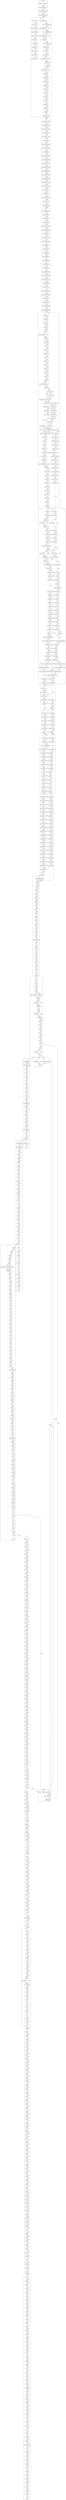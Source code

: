 digraph {
  fontname="sans-serif";
  concentrate=true;
  node[shape="box",fontname="sans-serif"];
  edge[fontname="sans-serif"];
  subgraph cluster_pre_classic {
    label="pre-classic";
    client_rd_132211_launcher[label="Client rd-132211-launcher",href="https://ornithemc.net/mc-versions/version/rd-132211-launcher.json"];
    client_rd_132328_launcher[label="Client rd-132328-launcher",href="https://ornithemc.net/mc-versions/version/rd-132328-launcher.json"];
    client_rd_160052_launcher[label="Client rd-160052-launcher",href="https://ornithemc.net/mc-versions/version/rd-160052-launcher.json"];
    client_rd_161348_launcher[label="Client rd-161348-launcher",href="https://ornithemc.net/mc-versions/version/rd-161348-launcher.json"];
  }
  subgraph cluster_classic {
    label="classic";
    client_c0_0_11a_launcher[label="Client c0.0.11a-launcher",href="https://ornithemc.net/mc-versions/version/c0.0.11a-launcher.json"];
    client_c0_0_12a_03[label="Client c0.0.12a_03",href="https://ornithemc.net/mc-versions/version/c0.0.12a_03.json"];
    client_c0_0_13a_launcher[label="Client c0.0.13a-launcher",href="https://ornithemc.net/mc-versions/version/c0.0.13a-launcher.json"];
    client_c0_0_13a_03[label="Client c0.0.13a_03",href="https://ornithemc.net/mc-versions/version/c0.0.13a_03.json"];
    client_c0_0_13a_03_launcher[label="Client c0.0.13a_03-launcher",href="https://ornithemc.net/mc-versions/version/c0.0.13a_03-launcher.json"];
    client_c0_0_14a_08[label="Client c0.0.14a_08",href="https://ornithemc.net/mc-versions/version/c0.0.14a_08.json"];
    client_c0_0_15a[label="Client c0.0.15a",href="https://ornithemc.net/mc-versions/version/c0.0.15a.json"];
    client_c0_0_16a_02[label="Client c0.0.16a_02",href="https://ornithemc.net/mc-versions/version/c0.0.16a_02.json"];
    server_server_c1_2[label="Server server-c1.2",href="https://ornithemc.net/mc-versions/version/server-c1.2.json"];
    server_server_c1_3[label="Server server-c1.3",href="https://ornithemc.net/mc-versions/version/server-c1.3.json"];
    client_c0_0_17a[label="Client c0.0.17a",href="https://ornithemc.net/mc-versions/version/c0.0.17a.json"];
    server_server_c1_4_1327[label="Server server-c1.4-1327",href="https://ornithemc.net/mc-versions/version/server-c1.4-1327.json"];
    server_server_c1_4_1422[label="Server server-c1.4-1422",href="https://ornithemc.net/mc-versions/version/server-c1.4-1422.json"];
    client_c0_0_18a_02[label="Client c0.0.18a_02",href="https://ornithemc.net/mc-versions/version/c0.0.18a_02.json"];
    server_server_c1_4_1[label="Server server-c1.4.1",href="https://ornithemc.net/mc-versions/version/server-c1.4.1.json"];
    server_server_c1_6[label="Server server-c1.6",href="https://ornithemc.net/mc-versions/version/server-c1.6.json"];
    client_c0_0_19a_04[label="Client c0.0.19a_04",href="https://ornithemc.net/mc-versions/version/c0.0.19a_04.json"];
    client_c0_0_19a_06[label="Client c0.0.19a_06",href="https://ornithemc.net/mc-versions/version/c0.0.19a_06.json"];
    server_server_c1_8_2[label="Server server-c1.8.2",href="https://ornithemc.net/mc-versions/version/server-c1.8.2.json"];
    client_c0_0_20a_01[label="Client c0.0.20a_01",href="https://ornithemc.net/mc-versions/version/c0.0.20a_01.json"];
    client_c0_0_20a_02[label="Client c0.0.20a_02",href="https://ornithemc.net/mc-versions/version/c0.0.20a_02.json"];
    client_c0_0_21a[label="Client c0.0.21a",href="https://ornithemc.net/mc-versions/version/c0.0.21a.json"];
    client_c0_0_22a_05[label="Client c0.0.22a_05",href="https://ornithemc.net/mc-versions/version/c0.0.22a_05.json"];
    client_c0_0_23a_01[label="Client c0.0.23a_01",href="https://ornithemc.net/mc-versions/version/c0.0.23a_01.json"];
    client_c0_24_st_03[label="Client c0.24_st_03",href="https://ornithemc.net/mc-versions/version/c0.24_st_03.json"];
    client_c0_25_05_st[label="Client c0.25_05_st",href="https://ornithemc.net/mc-versions/version/c0.25_05_st.json"];
    client_c0_27_st[label="Client c0.27_st",href="https://ornithemc.net/mc-versions/version/c0.27_st.json"];
    client_c0_28_01[label="Client c0.28_01",href="https://ornithemc.net/mc-versions/version/c0.28_01.json"];
    server_server_c1_8_3[label="Server server-c1.8.3",href="https://ornithemc.net/mc-versions/version/server-c1.8.3.json"];
    server_server_c1_9_1[label="Server server-c1.9.1",href="https://ornithemc.net/mc-versions/version/server-c1.9.1.json"];
    client_c0_29_01[label="Client c0.29_01",href="https://ornithemc.net/mc-versions/version/c0.29_01.json"];
    client_c0_29_02[label="Client c0.29_02",href="https://ornithemc.net/mc-versions/version/c0.29_02.json"];
    client_c0_30_s[label="Client c0.30-s",href="https://ornithemc.net/mc-versions/version/c0.30-s.json"];
    client_c0_30_c[label="Client c0.30-c",href="https://ornithemc.net/mc-versions/version/c0.30-c.json"];
    server_server_c1_10[label="Server server-c1.10",href="https://ornithemc.net/mc-versions/version/server-c1.10.json"];
    server_server_c1_10_1[label="Server server-c1.10.1",href="https://ornithemc.net/mc-versions/version/server-c1.10.1.json"];
    client_c0_30_c_renew[label="Client c0.30-c-renew",href="https://ornithemc.net/mc-versions/version/c0.30-c-renew.json"];
  }
  subgraph cluster_indev {
    label="indev";
    client_in_20091223_1459[label="Client in-20091223-1459",href="https://ornithemc.net/mc-versions/version/in-20091223-1459.json"];
    client_in_20091231_2255[label="Client in-20091231-2255",href="https://ornithemc.net/mc-versions/version/in-20091231-2255.json"];
    client_in_20100104_2258[label="Client in-20100104-2258",href="https://ornithemc.net/mc-versions/version/in-20100104-2258.json"];
    client_in_20100110[label="Client in-20100110",href="https://ornithemc.net/mc-versions/version/in-20100110.json"];
    client_in_20100124_2310[label="Client in-20100124-2310",href="https://ornithemc.net/mc-versions/version/in-20100124-2310.json"];
    client_in_20100125[label="Client in-20100125",href="https://ornithemc.net/mc-versions/version/in-20100125.json"];
    client_in_20100128_2304[label="Client in-20100128-2304",href="https://ornithemc.net/mc-versions/version/in-20100128-2304.json"];
    client_in_20100129_1452[label="Client in-20100129-1452",href="https://ornithemc.net/mc-versions/version/in-20100129-1452.json"];
    client_in_20100130[label="Client in-20100130",href="https://ornithemc.net/mc-versions/version/in-20100130.json"];
    client_in_20100131_2244[label="Client in-20100131-2244",href="https://ornithemc.net/mc-versions/version/in-20100131-2244.json"];
    client_in_20100201_0025[label="Client in-20100201-0025",href="https://ornithemc.net/mc-versions/version/in-20100201-0025.json"];
    client_in_20100201_2227[label="Client in-20100201-2227",href="https://ornithemc.net/mc-versions/version/in-20100201-2227.json"];
    client_in_20100202_2330[label="Client in-20100202-2330",href="https://ornithemc.net/mc-versions/version/in-20100202-2330.json"];
    client_in_20100206_2103[label="Client in-20100206-2103",href="https://ornithemc.net/mc-versions/version/in-20100206-2103.json"];
    client_in_20100207_1101[label="Client in-20100207-1101",href="https://ornithemc.net/mc-versions/version/in-20100207-1101.json"];
    client_in_20100207_1703[label="Client in-20100207-1703",href="https://ornithemc.net/mc-versions/version/in-20100207-1703.json"];
    client_in_20100212_1210[label="Client in-20100212-1210",href="https://ornithemc.net/mc-versions/version/in-20100212-1210.json"];
    client_in_20100212_1622[label="Client in-20100212-1622",href="https://ornithemc.net/mc-versions/version/in-20100212-1622.json"];
    client_in_20100213[label="Client in-20100213",href="https://ornithemc.net/mc-versions/version/in-20100213.json"];
    client_in_20100214[label="Client in-20100214",href="https://ornithemc.net/mc-versions/version/in-20100214.json"];
    client_in_20100218_0016[label="Client in-20100218-0016",href="https://ornithemc.net/mc-versions/version/in-20100218-0016.json"];
    client_in_20100219[label="Client in-20100219",href="https://ornithemc.net/mc-versions/version/in-20100219.json"];
    client_in_20100223[label="Client in-20100223",href="https://ornithemc.net/mc-versions/version/in-20100223.json"];
  }
  subgraph cluster_infdev {
    label="infdev";
    client_inf_20100227_1433[label="Client inf-20100227-1433",href="https://ornithemc.net/mc-versions/version/inf-20100227-1433.json"];
    client_inf_20100313[label="Client inf-20100313",href="https://ornithemc.net/mc-versions/version/inf-20100313.json"];
    client_inf_20100316[label="Client inf-20100316",href="https://ornithemc.net/mc-versions/version/inf-20100316.json"];
    client_inf_20100320[label="Client inf-20100320",href="https://ornithemc.net/mc-versions/version/inf-20100320.json"];
    client_inf_20100321_1817[label="Client inf-20100321-1817",href="https://ornithemc.net/mc-versions/version/inf-20100321-1817.json"];
    client_inf_20100325_1640[label="Client inf-20100325-1640",href="https://ornithemc.net/mc-versions/version/inf-20100325-1640.json"];
    client_inf_20100327[label="Client inf-20100327",href="https://ornithemc.net/mc-versions/version/inf-20100327.json"];
    client_inf_20100330_1611[label="Client inf-20100330-1611",href="https://ornithemc.net/mc-versions/version/inf-20100330-1611.json"];
    client_inf_20100413_1953[label="Client inf-20100413-1953",href="https://ornithemc.net/mc-versions/version/inf-20100413-1953.json"];
    client_inf_20100414[label="Client inf-20100414",href="https://ornithemc.net/mc-versions/version/inf-20100414.json"];
    client_inf_20100415[label="Client inf-20100415",href="https://ornithemc.net/mc-versions/version/inf-20100415.json"];
    client_inf_20100420[label="Client inf-20100420",href="https://ornithemc.net/mc-versions/version/inf-20100420.json"];
    client_inf_20100607[label="Client inf-20100607",href="https://ornithemc.net/mc-versions/version/inf-20100607.json"];
    client_inf_20100608[label="Client inf-20100608",href="https://ornithemc.net/mc-versions/version/inf-20100608.json"];
    client_inf_20100611[label="Client inf-20100611",href="https://ornithemc.net/mc-versions/version/inf-20100611.json"];
    client_inf_20100615[label="Client inf-20100615",href="https://ornithemc.net/mc-versions/version/inf-20100615.json"];
    client_inf_20100616_1808[label="Client inf-20100616-1808",href="https://ornithemc.net/mc-versions/version/inf-20100616-1808.json"];
    client_inf_20100617_1205[label="Client inf-20100617-1205",href="https://ornithemc.net/mc-versions/version/inf-20100617-1205.json"];
    client_inf_20100617_1531[label="Client inf-20100617-1531",href="https://ornithemc.net/mc-versions/version/inf-20100617-1531.json"];
    client_inf_20100618[label="Client inf-20100618",href="https://ornithemc.net/mc-versions/version/inf-20100618.json"];
    client_inf_20100624[label="Client inf-20100624",href="https://ornithemc.net/mc-versions/version/inf-20100624.json"];
    client_inf_20100625_0922[label="Client inf-20100625-0922",href="https://ornithemc.net/mc-versions/version/inf-20100625-0922.json"];
    client_inf_20100625_1917[label="Client inf-20100625-1917",href="https://ornithemc.net/mc-versions/version/inf-20100625-1917.json"];
    client_inf_20100627[label="Client inf-20100627",href="https://ornithemc.net/mc-versions/version/inf-20100627.json"];
    client_inf_20100629[label="Client inf-20100629",href="https://ornithemc.net/mc-versions/version/inf-20100629.json"];
    client_inf_20100630_1340[label="Client inf-20100630-1340",href="https://ornithemc.net/mc-versions/version/inf-20100630-1340.json"];
    client_inf_20100630_1835[label="Client inf-20100630-1835",href="https://ornithemc.net/mc-versions/version/inf-20100630-1835.json"];
  }
  subgraph cluster_alpha {
    label="alpha";
    client_a1_0_1_01[label="Client a1.0.1_01",href="https://ornithemc.net/mc-versions/version/a1.0.1_01.json"];
    client_a1_0_2_02[label="Client a1.0.2_02",href="https://ornithemc.net/mc-versions/version/a1.0.2_02.json"];
    client_a1_0_2_01[label="Client a1.0.2_01",href="https://ornithemc.net/mc-versions/version/a1.0.2_01.json"];
    client_a1_0_3[label="Client a1.0.3",href="https://ornithemc.net/mc-versions/version/a1.0.3.json"];
    client_a1_0_4_launcher[label="Client a1.0.4-launcher",href="https://ornithemc.net/mc-versions/version/a1.0.4-launcher.json"];
    client_a1_0_4[label="Client a1.0.4",href="https://ornithemc.net/mc-versions/version/a1.0.4.json"];
    client_a1_0_5[label="Client a1.0.5",href="https://ornithemc.net/mc-versions/version/a1.0.5.json"];
    client_a1_0_5_01[label="Client a1.0.5_01",href="https://ornithemc.net/mc-versions/version/a1.0.5_01.json"];
    client_a1_0_6[label="Client a1.0.6",href="https://ornithemc.net/mc-versions/version/a1.0.6.json"];
    client_a1_0_6_03[label="Client a1.0.6_03",href="https://ornithemc.net/mc-versions/version/a1.0.6_03.json"];
    client_a1_0_6_01[label="Client a1.0.6_01",href="https://ornithemc.net/mc-versions/version/a1.0.6_01.json"];
    client_a1_0_8_01[label="Client a1.0.8_01",href="https://ornithemc.net/mc-versions/version/a1.0.8_01.json"];
    client_a1_0_7[label="Client a1.0.7",href="https://ornithemc.net/mc-versions/version/a1.0.7.json"];
    client_a1_0_9[label="Client a1.0.9",href="https://ornithemc.net/mc-versions/version/a1.0.9.json"];
    client_a1_0_10[label="Client a1.0.10",href="https://ornithemc.net/mc-versions/version/a1.0.10.json"];
    client_a1_0_11[label="Client a1.0.11",href="https://ornithemc.net/mc-versions/version/a1.0.11.json"];
    client_a1_0_12[label="Client a1.0.12",href="https://ornithemc.net/mc-versions/version/a1.0.12.json"];
    client_a1_0_13[label="Client a1.0.13",href="https://ornithemc.net/mc-versions/version/a1.0.13.json"];
    client_a1_0_13_01_1038[label="Client a1.0.13_01-1038",href="https://ornithemc.net/mc-versions/version/a1.0.13_01-1038.json"];
    client_a1_0_13_01[label="Client a1.0.13_01",href="https://ornithemc.net/mc-versions/version/a1.0.13_01.json"];
    client_a1_0_14_launcher[label="Client a1.0.14-launcher",href="https://ornithemc.net/mc-versions/version/a1.0.14-launcher.json"];
    client_a1_0_14[label="Client a1.0.14",href="https://ornithemc.net/mc-versions/version/a1.0.14.json"];
    client_a1_0_14_1603[label="Client a1.0.14-1603",href="https://ornithemc.net/mc-versions/version/a1.0.14-1603.json"];
    client_a1_0_15[label="Client a1.0.15",href="https://ornithemc.net/mc-versions/version/a1.0.15.json"];
    server_server_a0_1_0[label="Server server-a0.1.0",href="https://ornithemc.net/mc-versions/version/server-a0.1.0.json"];
    client_a1_0_16[label="Client a1.0.16",href="https://ornithemc.net/mc-versions/version/a1.0.16.json"];
    server_server_a0_1_1_1707[label="Server server-a0.1.1-1707",href="https://ornithemc.net/mc-versions/version/server-a0.1.1-1707.json"];
    server_server_a0_1_2_01[label="Server server-a0.1.2_01",href="https://ornithemc.net/mc-versions/version/server-a0.1.2_01.json"];
    client_a1_0_16_01[label="Client a1.0.16_01",href="https://ornithemc.net/mc-versions/version/a1.0.16_01.json"];
    client_a1_0_16_02[label="Client a1.0.16_02",href="https://ornithemc.net/mc-versions/version/a1.0.16_02.json"];
    server_server_a0_1_3[label="Server server-a0.1.3",href="https://ornithemc.net/mc-versions/version/server-a0.1.3.json"];
    server_server_a0_1_4[label="Server server-a0.1.4",href="https://ornithemc.net/mc-versions/version/server-a0.1.4.json"];
    client_a1_0_17_02[label="Client a1.0.17_02",href="https://ornithemc.net/mc-versions/version/a1.0.17_02.json"];
    client_a1_0_17_03[label="Client a1.0.17_03",href="https://ornithemc.net/mc-versions/version/a1.0.17_03.json"];
    client_a1_0_17_04[label="Client a1.0.17_04",href="https://ornithemc.net/mc-versions/version/a1.0.17_04.json"];
    server_server_a0_2_0[label="Server server-a0.2.0",href="https://ornithemc.net/mc-versions/version/server-a0.2.0.json"];
    client_a1_1_0_101847[label="Client a1.1.0-101847",href="https://ornithemc.net/mc-versions/version/a1.1.0-101847.json"];
    client_a1_1_0_101847_launcher[label="Client a1.1.0-101847-launcher",href="https://ornithemc.net/mc-versions/version/a1.1.0-101847-launcher.json"];
    server_server_a0_2_0_01[label="Server server-a0.2.0_01",href="https://ornithemc.net/mc-versions/version/server-a0.2.0_01.json"];
    client_a1_1_0[label="Client a1.1.0",href="https://ornithemc.net/mc-versions/version/a1.1.0.json"];
    client_a1_1_1[label="Client a1.1.1",href="https://ornithemc.net/mc-versions/version/a1.1.1.json"];
    server_server_a0_2_1[label="Server server-a0.2.1",href="https://ornithemc.net/mc-versions/version/server-a0.2.1.json"];
    client_a1_1_2[label="Client a1.1.2",href="https://ornithemc.net/mc-versions/version/a1.1.2.json"];
    client_a1_1_2_01[label="Client a1.1.2_01",href="https://ornithemc.net/mc-versions/version/a1.1.2_01.json"];
    server_server_a0_2_2[label="Server server-a0.2.2",href="https://ornithemc.net/mc-versions/version/server-a0.2.2.json"];
    client_a1_2_0[label="Client a1.2.0",href="https://ornithemc.net/mc-versions/version/a1.2.0.json"];
    server_server_a0_2_2_01[label="Server server-a0.2.2_01",href="https://ornithemc.net/mc-versions/version/server-a0.2.2_01.json"];
    client_a1_2_0_01[label="Client a1.2.0_01",href="https://ornithemc.net/mc-versions/version/a1.2.0_01.json"];
    client_a1_2_0_02_launcher[label="Client a1.2.0_02-launcher",href="https://ornithemc.net/mc-versions/version/a1.2.0_02-launcher.json"];
    client_a1_2_0_02[label="Client a1.2.0_02",href="https://ornithemc.net/mc-versions/version/a1.2.0_02.json"];
    client_a1_2_1_01[label="Client a1.2.1_01",href="https://ornithemc.net/mc-versions/version/a1.2.1_01.json"];
    server_server_a0_2_3[label="Server server-a0.2.3",href="https://ornithemc.net/mc-versions/version/server-a0.2.3.json"];
    server_server_a0_2_4[label="Server server-a0.2.4",href="https://ornithemc.net/mc-versions/version/server-a0.2.4.json"];
    client_a1_2_2_1624[label="Client a1.2.2-1624",href="https://ornithemc.net/mc-versions/version/a1.2.2-1624.json"];
    client_a1_2_2[label="Client a1.2.2",href="https://ornithemc.net/mc-versions/version/a1.2.2.json"];
    client_a1_2_3[label="Client a1.2.3",href="https://ornithemc.net/mc-versions/version/a1.2.3.json"];
    server_server_a0_2_5_0923[label="Server server-a0.2.5-0923",href="https://ornithemc.net/mc-versions/version/server-a0.2.5-0923.json"];
    client_a1_2_3_01[label="Client a1.2.3_01",href="https://ornithemc.net/mc-versions/version/a1.2.3_01.json"];
    server_server_a0_2_5_1004[label="Server server-a0.2.5-1004",href="https://ornithemc.net/mc-versions/version/server-a0.2.5-1004.json"];
    server_server_a0_2_5_01[label="Server server-a0.2.5_01",href="https://ornithemc.net/mc-versions/version/server-a0.2.5_01.json"];
    client_a1_2_3_02[label="Client a1.2.3_02",href="https://ornithemc.net/mc-versions/version/a1.2.3_02.json"];
    client_a1_2_3_04[label="Client a1.2.3_04",href="https://ornithemc.net/mc-versions/version/a1.2.3_04.json"];
    server_server_a0_2_5_02[label="Server server-a0.2.5_02",href="https://ornithemc.net/mc-versions/version/server-a0.2.5_02.json"];
    client_a1_2_3_05[label="Client a1.2.3_05",href="https://ornithemc.net/mc-versions/version/a1.2.3_05.json"];
    server_server_a0_2_6[label="Server server-a0.2.6",href="https://ornithemc.net/mc-versions/version/server-a0.2.6.json"];
    server_server_a0_2_6_01[label="Server server-a0.2.6_01",href="https://ornithemc.net/mc-versions/version/server-a0.2.6_01.json"];
    server_server_a0_2_6_02[label="Server server-a0.2.6_02",href="https://ornithemc.net/mc-versions/version/server-a0.2.6_02.json"];
    client_a1_2_4_01[label="Client a1.2.4_01",href="https://ornithemc.net/mc-versions/version/a1.2.4_01.json"];
    client_a1_2_5[label="Client a1.2.5",href="https://ornithemc.net/mc-versions/version/a1.2.5.json"];
    server_server_a0_2_7[label="Server server-a0.2.7",href="https://ornithemc.net/mc-versions/version/server-a0.2.7.json"];
    client_a1_2_6[label="Client a1.2.6",href="https://ornithemc.net/mc-versions/version/a1.2.6.json"];
    server_server_a0_2_8[label="Server server-a0.2.8",href="https://ornithemc.net/mc-versions/version/server-a0.2.8.json"];
  }
  subgraph cluster_beta {
    label="beta";
    {
      rank=same;
      client_b1_0[label="Client b1.0",href="https://ornithemc.net/mc-versions/version/b1.0.json"];
      server_b1_0[label="Server b1.0",href="https://ornithemc.net/mc-versions/version/b1.0.json"];
    }
    {
      rank=same;
      client_b1_0_01[label="Client b1.0_01",href="https://ornithemc.net/mc-versions/version/b1.0_01.json"];
      server_b1_0_01[label="Server b1.0_01",href="https://ornithemc.net/mc-versions/version/b1.0_01.json"];
    }
    client_b1_0_2[label="Client b1.0.2",href="https://ornithemc.net/mc-versions/version/b1.0.2.json"];
    {
      rank=same;
      client_b1_1_1245[label="Client b1.1-1245",href="https://ornithemc.net/mc-versions/version/b1.1-1245.json"];
      server_b1_1_1245[label="Server b1.1-1245",href="https://ornithemc.net/mc-versions/version/b1.1-1245.json"];
    }
    client_b1_1_1255[label="Client b1.1-1255",href="https://ornithemc.net/mc-versions/version/b1.1-1255.json"];
    {
      rank=same;
      client_b1_1_01[label="Client b1.1_01",href="https://ornithemc.net/mc-versions/version/b1.1_01.json"];
      server_b1_1_01[label="Server b1.1_01",href="https://ornithemc.net/mc-versions/version/b1.1_01.json"];
    }
    {
      rank=same;
      client_b1_1_02[label="Client b1.1_02",href="https://ornithemc.net/mc-versions/version/b1.1_02.json"];
      server_b1_1_02[label="Server b1.1_02",href="https://ornithemc.net/mc-versions/version/b1.1_02.json"];
    }
    {
      rank=same;
      client_b1_2[label="Client b1.2",href="https://ornithemc.net/mc-versions/version/b1.2.json"];
      server_b1_2[label="Server b1.2",href="https://ornithemc.net/mc-versions/version/b1.2.json"];
    }
    {
      rank=same;
      client_b1_2_01[label="Client b1.2_01",href="https://ornithemc.net/mc-versions/version/b1.2_01.json"];
      server_b1_2_01[label="Server b1.2_01",href="https://ornithemc.net/mc-versions/version/b1.2_01.json"];
    }
    client_b1_2_02[label="Client b1.2_02",href="https://ornithemc.net/mc-versions/version/b1.2_02.json"];
    client_b1_2_02_launcher[label="Client b1.2_02-launcher",href="https://ornithemc.net/mc-versions/version/b1.2_02-launcher.json"];
    server_b1_3_1647[label="Server b1.3-1647",href="https://ornithemc.net/mc-versions/version/b1.3-1647.json"];
    client_b1_3_1713[label="Client b1.3-1713",href="https://ornithemc.net/mc-versions/version/b1.3-1713.json"];
    server_b1_3_1731[label="Server b1.3-1731",href="https://ornithemc.net/mc-versions/version/b1.3-1731.json"];
    client_b1_3_1750[label="Client b1.3-1750",href="https://ornithemc.net/mc-versions/version/b1.3-1750.json"];
    client_b1_3_01[label="Client b1.3_01",href="https://ornithemc.net/mc-versions/version/b1.3_01.json"];
    {
      rank=same;
      client_b1_4_1507[label="Client b1.4-1507",href="https://ornithemc.net/mc-versions/version/b1.4-1507.json"];
      server_b1_4_1507[label="Server b1.4-1507",href="https://ornithemc.net/mc-versions/version/b1.4-1507.json"];
    }
    client_b1_4_1634[label="Client b1.4-1634",href="https://ornithemc.net/mc-versions/version/b1.4-1634.json"];
    {
      rank=same;
      client_b1_4_01[label="Client b1.4_01",href="https://ornithemc.net/mc-versions/version/b1.4_01.json"];
      server_b1_4_01[label="Server b1.4_01",href="https://ornithemc.net/mc-versions/version/b1.4_01.json"];
    }
    {
      rank=same;
      client_b1_5[label="Client b1.5",href="https://ornithemc.net/mc-versions/version/b1.5.json"];
      server_b1_5[label="Server b1.5",href="https://ornithemc.net/mc-versions/version/b1.5.json"];
    }
    {
      rank=same;
      client_b1_5_01[label="Client b1.5_01",href="https://ornithemc.net/mc-versions/version/b1.5_01.json"];
      server_b1_5_01[label="Server b1.5_01",href="https://ornithemc.net/mc-versions/version/b1.5_01.json"];
    }
    server_b1_5_02[label="Server b1.5_02",href="https://ornithemc.net/mc-versions/version/b1.5_02.json"];
    server_b1_6_pre_trailer[label="Server b1.6-pre-trailer",href="https://ornithemc.net/mc-versions/version/b1.6-pre-trailer.json"];
    {
      rank=same;
      client_b1_6_tb3[label="Client b1.6-tb3",href="https://ornithemc.net/mc-versions/version/b1.6-tb3.json"];
      server_b1_6_tb3[label="Server b1.6-tb3",href="https://ornithemc.net/mc-versions/version/b1.6-tb3.json"];
    }
    {
      rank=same;
      client_b1_6[label="Client b1.6",href="https://ornithemc.net/mc-versions/version/b1.6.json"];
      server_b1_6[label="Server b1.6",href="https://ornithemc.net/mc-versions/version/b1.6.json"];
    }
    {
      rank=same;
      client_b1_6_1[label="Client b1.6.1",href="https://ornithemc.net/mc-versions/version/b1.6.1.json"];
      server_b1_6_1[label="Server b1.6.1",href="https://ornithemc.net/mc-versions/version/b1.6.1.json"];
    }
    {
      rank=same;
      client_b1_6_2[label="Client b1.6.2",href="https://ornithemc.net/mc-versions/version/b1.6.2.json"];
      server_b1_6_2[label="Server b1.6.2",href="https://ornithemc.net/mc-versions/version/b1.6.2.json"];
    }
    {
      rank=same;
      client_b1_6_3[label="Client b1.6.3",href="https://ornithemc.net/mc-versions/version/b1.6.3.json"];
      server_b1_6_3[label="Server b1.6.3",href="https://ornithemc.net/mc-versions/version/b1.6.3.json"];
    }
    {
      rank=same;
      client_b1_6_4[label="Client b1.6.4",href="https://ornithemc.net/mc-versions/version/b1.6.4.json"];
      server_b1_6_4[label="Server b1.6.4",href="https://ornithemc.net/mc-versions/version/b1.6.4.json"];
    }
    {
      rank=same;
      client_b1_6_5[label="Client b1.6.5",href="https://ornithemc.net/mc-versions/version/b1.6.5.json"];
      server_b1_6_5[label="Server b1.6.5",href="https://ornithemc.net/mc-versions/version/b1.6.5.json"];
    }
    {
      rank=same;
      client_b1_6_6[label="Client b1.6.6",href="https://ornithemc.net/mc-versions/version/b1.6.6.json"];
      server_b1_6_6[label="Server b1.6.6",href="https://ornithemc.net/mc-versions/version/b1.6.6.json"];
    }
    {
      rank=same;
      client_b1_7[label="Client b1.7",href="https://ornithemc.net/mc-versions/version/b1.7.json"];
      server_b1_7[label="Server b1.7",href="https://ornithemc.net/mc-versions/version/b1.7.json"];
    }
    {
      rank=same;
      client_b1_7_01[label="Client b1.7_01",href="https://ornithemc.net/mc-versions/version/b1.7_01.json"];
      server_b1_7_01[label="Server b1.7_01",href="https://ornithemc.net/mc-versions/version/b1.7_01.json"];
    }
    {
      rank=same;
      client_b1_7_2[label="Client b1.7.2",href="https://ornithemc.net/mc-versions/version/b1.7.2.json"];
      server_b1_7_2[label="Server b1.7.2",href="https://ornithemc.net/mc-versions/version/b1.7.2.json"];
    }
    {
      rank=same;
      client_b1_7_3[label="Client b1.7.3",href="https://ornithemc.net/mc-versions/version/b1.7.3.json"];
      server_b1_7_3[label="Server b1.7.3",href="https://ornithemc.net/mc-versions/version/b1.7.3.json"];
    }
    client_b1_8_pre1_201109081459[label="Client b1.8-pre1-201109081459",href="https://ornithemc.net/mc-versions/version/b1.8-pre1-201109081459.json"];
    {
      rank=same;
      client_b1_8_pre1_201109091357[label="Client b1.8-pre1-201109091357",href="https://ornithemc.net/mc-versions/version/b1.8-pre1-201109091357.json"];
      server_b1_8_pre1_201109091357[label="Server b1.8-pre1-201109091357",href="https://ornithemc.net/mc-versions/version/b1.8-pre1-201109091357.json"];
    }
    {
      rank=same;
      client_b1_8_pre2[label="Client b1.8-pre2",href="https://ornithemc.net/mc-versions/version/b1.8-pre2.json"];
      server_b1_8_pre2[label="Server b1.8-pre2",href="https://ornithemc.net/mc-versions/version/b1.8-pre2.json"];
    }
    {
      rank=same;
      client_b1_8[label="Client b1.8",href="https://ornithemc.net/mc-versions/version/b1.8.json"];
      server_b1_8[label="Server b1.8",href="https://ornithemc.net/mc-versions/version/b1.8.json"];
    }
    {
      rank=same;
      client_b1_8_1[label="Client b1.8.1",href="https://ornithemc.net/mc-versions/version/b1.8.1.json"];
      server_b1_8_1[label="Server b1.8.1",href="https://ornithemc.net/mc-versions/version/b1.8.1.json"];
    }
    {
      rank=same;
      client_b1_9_pre1[label="Client b1.9-pre1",href="https://ornithemc.net/mc-versions/version/b1.9-pre1.json"];
      server_b1_9_pre1[label="Server b1.9-pre1",href="https://ornithemc.net/mc-versions/version/b1.9-pre1.json"];
    }
    {
      rank=same;
      client_b1_9_pre2[label="Client b1.9-pre2",href="https://ornithemc.net/mc-versions/version/b1.9-pre2.json"];
      server_b1_9_pre2[label="Server b1.9-pre2",href="https://ornithemc.net/mc-versions/version/b1.9-pre2.json"];
    }
    {
      rank=same;
      client_b1_9_pre3_201110061350[label="Client b1.9-pre3-201110061350",href="https://ornithemc.net/mc-versions/version/b1.9-pre3-201110061350.json"];
      server_b1_9_pre3_201110061350[label="Server b1.9-pre3-201110061350",href="https://ornithemc.net/mc-versions/version/b1.9-pre3-201110061350.json"];
    }
    client_b1_9_pre3_201110061402[label="Client b1.9-pre3-201110061402",href="https://ornithemc.net/mc-versions/version/b1.9-pre3-201110061402.json"];
    server_b1_9_pre4_201110131425[label="Server b1.9-pre4-201110131425",href="https://ornithemc.net/mc-versions/version/b1.9-pre4-201110131425.json"];
    {
      rank=same;
      client_b1_9_pre4_201110131434[label="Client b1.9-pre4-201110131434",href="https://ornithemc.net/mc-versions/version/b1.9-pre4-201110131434.json"];
      server_b1_9_pre4_201110131434[label="Server b1.9-pre4-201110131434",href="https://ornithemc.net/mc-versions/version/b1.9-pre4-201110131434.json"];
    }
    server_b1_9_pre4_201110131440[label="Server b1.9-pre4-201110131440",href="https://ornithemc.net/mc-versions/version/b1.9-pre4-201110131440.json"];
    {
      rank=same;
      client_b1_9_pre5[label="Client b1.9-pre5",href="https://ornithemc.net/mc-versions/version/b1.9-pre5.json"];
      server_b1_9_pre5[label="Server b1.9-pre5",href="https://ornithemc.net/mc-versions/version/b1.9-pre5.json"];
    }
    {
      rank=same;
      client_b1_9_pre6[label="Client b1.9-pre6",href="https://ornithemc.net/mc-versions/version/b1.9-pre6.json"];
      server_b1_9_pre6[label="Server b1.9-pre6",href="https://ornithemc.net/mc-versions/version/b1.9-pre6.json"];
    }
  }
  subgraph cluster_1_0 {
    label="1.0";
    client_1_0_0_rc1[label="Client 1.0.0-rc1",href="https://ornithemc.net/mc-versions/version/1.0.0-rc1.json"];
    client_1_0_0_rc2_1[label="Client 1.0.0-rc2-1",href="https://ornithemc.net/mc-versions/version/1.0.0-rc2-1.json"];
    client_1_0_0_rc2_2[label="Client 1.0.0-rc2-2",href="https://ornithemc.net/mc-versions/version/1.0.0-rc2-2.json"];
    {
      rank=same;
      client_1_0_0_rc2_3[label="Client 1.0.0-rc2-3",href="https://ornithemc.net/mc-versions/version/1.0.0-rc2-3.json"];
      server_1_0_0_rc2_3[label="Server 1.0.0-rc2-3",href="https://ornithemc.net/mc-versions/version/1.0.0-rc2-3.json"];
    }
    {
      rank=same;
      client_1_0_0[label="Client 1.0.0",href="https://ornithemc.net/mc-versions/version/1.0.0.json"];
      server_1_0_0[label="Server 1.0.0",href="https://ornithemc.net/mc-versions/version/1.0.0.json"];
    }
    server_1_0_1[label="Server 1.0.1",href="https://ornithemc.net/mc-versions/version/1.0.1.json"];
  }
  subgraph cluster_1_1 {
    label="1.1";
    {
      rank=same;
      client_11w47a[label="Client 11w47a",href="https://ornithemc.net/mc-versions/version/11w47a.json"];
      server_11w47a[label="Server 11w47a",href="https://ornithemc.net/mc-versions/version/11w47a.json"];
    }
    {
      rank=same;
      client_11w48a[label="Client 11w48a",href="https://ornithemc.net/mc-versions/version/11w48a.json"];
      server_11w48a[label="Server 11w48a",href="https://ornithemc.net/mc-versions/version/11w48a.json"];
    }
    {
      rank=same;
      client_11w49a[label="Client 11w49a",href="https://ornithemc.net/mc-versions/version/11w49a.json"];
      server_11w49a[label="Server 11w49a",href="https://ornithemc.net/mc-versions/version/11w49a.json"];
    }
    {
      rank=same;
      client_11w50a[label="Client 11w50a",href="https://ornithemc.net/mc-versions/version/11w50a.json"];
      server_11w50a[label="Server 11w50a",href="https://ornithemc.net/mc-versions/version/11w50a.json"];
    }
    {
      rank=same;
      client_12w01a[label="Client 12w01a",href="https://ornithemc.net/mc-versions/version/12w01a.json"];
      server_12w01a[label="Server 12w01a",href="https://ornithemc.net/mc-versions/version/12w01a.json"];
    }
    {
      rank=same;
      client_1_1[label="Client 1.1",href="https://ornithemc.net/mc-versions/version/1.1.json"];
      server_1_1[label="Server 1.1",href="https://ornithemc.net/mc-versions/version/1.1.json"];
    }
  }
  subgraph cluster_1_2 {
    label="1.2";
    {
      rank=same;
      client_12w03a[label="Client 12w03a",href="https://ornithemc.net/mc-versions/version/12w03a.json"];
      server_12w03a[label="Server 12w03a",href="https://ornithemc.net/mc-versions/version/12w03a.json"];
    }
    {
      rank=same;
      client_12w04a[label="Client 12w04a",href="https://ornithemc.net/mc-versions/version/12w04a.json"];
      server_12w04a[label="Server 12w04a",href="https://ornithemc.net/mc-versions/version/12w04a.json"];
    }
    client_12w05a_1354[label="Client 12w05a-1354",href="https://ornithemc.net/mc-versions/version/12w05a-1354.json"];
    {
      rank=same;
      client_12w05a_1442[label="Client 12w05a-1442",href="https://ornithemc.net/mc-versions/version/12w05a-1442.json"];
      server_12w05a_1442[label="Server 12w05a-1442",href="https://ornithemc.net/mc-versions/version/12w05a-1442.json"];
    }
    {
      rank=same;
      client_12w05b[label="Client 12w05b",href="https://ornithemc.net/mc-versions/version/12w05b.json"];
      server_12w05b[label="Server 12w05b",href="https://ornithemc.net/mc-versions/version/12w05b.json"];
    }
    {
      rank=same;
      client_12w06a[label="Client 12w06a",href="https://ornithemc.net/mc-versions/version/12w06a.json"];
      server_12w06a[label="Server 12w06a",href="https://ornithemc.net/mc-versions/version/12w06a.json"];
    }
    {
      rank=same;
      client_12w07a[label="Client 12w07a",href="https://ornithemc.net/mc-versions/version/12w07a.json"];
      server_12w07a[label="Server 12w07a",href="https://ornithemc.net/mc-versions/version/12w07a.json"];
    }
    {
      rank=same;
      client_12w07b[label="Client 12w07b",href="https://ornithemc.net/mc-versions/version/12w07b.json"];
      server_12w07b[label="Server 12w07b",href="https://ornithemc.net/mc-versions/version/12w07b.json"];
    }
    {
      rank=same;
      client_12w08a[label="Client 12w08a",href="https://ornithemc.net/mc-versions/version/12w08a.json"];
      server_12w08a[label="Server 12w08a",href="https://ornithemc.net/mc-versions/version/12w08a.json"];
    }
    {
      rank=same;
      client_1_2[label="Client 1.2",href="https://ornithemc.net/mc-versions/version/1.2.json"];
      server_1_2[label="Server 1.2",href="https://ornithemc.net/mc-versions/version/1.2.json"];
    }
    {
      rank=same;
      client_1_2_1[label="Client 1.2.1",href="https://ornithemc.net/mc-versions/version/1.2.1.json"];
      server_1_2_1[label="Server 1.2.1",href="https://ornithemc.net/mc-versions/version/1.2.1.json"];
    }
    {
      rank=same;
      client_1_2_2[label="Client 1.2.2",href="https://ornithemc.net/mc-versions/version/1.2.2.json"];
      server_1_2_2[label="Server 1.2.2",href="https://ornithemc.net/mc-versions/version/1.2.2.json"];
    }
    {
      rank=same;
      client_1_2_3[label="Client 1.2.3",href="https://ornithemc.net/mc-versions/version/1.2.3.json"];
      server_1_2_3[label="Server 1.2.3",href="https://ornithemc.net/mc-versions/version/1.2.3.json"];
    }
    {
      rank=same;
      client_1_2_4[label="Client 1.2.4",href="https://ornithemc.net/mc-versions/version/1.2.4.json"];
      server_1_2_4[label="Server 1.2.4",href="https://ornithemc.net/mc-versions/version/1.2.4.json"];
    }
    {
      rank=same;
      client_1_2_5[label="Client 1.2.5",href="https://ornithemc.net/mc-versions/version/1.2.5.json"];
      server_1_2_5[label="Server 1.2.5",href="https://ornithemc.net/mc-versions/version/1.2.5.json"];
    }
  }
  subgraph cluster_1_3 {
    label="1.3";
    {
      rank=same;
      client_12w15a[label="Client 12w15a",href="https://ornithemc.net/mc-versions/version/12w15a.json"];
      server_12w15a[label="Server 12w15a",href="https://ornithemc.net/mc-versions/version/12w15a.json"];
    }
    {
      rank=same;
      client_12w16a[label="Client 12w16a",href="https://ornithemc.net/mc-versions/version/12w16a.json"];
      server_12w16a[label="Server 12w16a",href="https://ornithemc.net/mc-versions/version/12w16a.json"];
    }
    {
      rank=same;
      client_12w17a[label="Client 12w17a",href="https://ornithemc.net/mc-versions/version/12w17a.json"];
      server_12w17a[label="Server 12w17a",href="https://ornithemc.net/mc-versions/version/12w17a.json"];
    }
    {
      rank=same;
      client_12w18a[label="Client 12w18a",href="https://ornithemc.net/mc-versions/version/12w18a.json"];
      server_12w18a[label="Server 12w18a",href="https://ornithemc.net/mc-versions/version/12w18a.json"];
    }
    {
      rank=same;
      client_12w19a[label="Client 12w19a",href="https://ornithemc.net/mc-versions/version/12w19a.json"];
      server_12w19a[label="Server 12w19a",href="https://ornithemc.net/mc-versions/version/12w19a.json"];
    }
    {
      rank=same;
      client_12w21a[label="Client 12w21a",href="https://ornithemc.net/mc-versions/version/12w21a.json"];
      server_12w21a[label="Server 12w21a",href="https://ornithemc.net/mc-versions/version/12w21a.json"];
    }
    {
      rank=same;
      client_12w21b[label="Client 12w21b",href="https://ornithemc.net/mc-versions/version/12w21b.json"];
      server_12w21b[label="Server 12w21b",href="https://ornithemc.net/mc-versions/version/12w21b.json"];
    }
    {
      rank=same;
      client_12w22a[label="Client 12w22a",href="https://ornithemc.net/mc-versions/version/12w22a.json"];
      server_12w22a[label="Server 12w22a",href="https://ornithemc.net/mc-versions/version/12w22a.json"];
    }
    {
      rank=same;
      client_12w23a[label="Client 12w23a",href="https://ornithemc.net/mc-versions/version/12w23a.json"];
      server_12w23a[label="Server 12w23a",href="https://ornithemc.net/mc-versions/version/12w23a.json"];
    }
    {
      rank=same;
      client_12w23b[label="Client 12w23b",href="https://ornithemc.net/mc-versions/version/12w23b.json"];
      server_12w23b[label="Server 12w23b",href="https://ornithemc.net/mc-versions/version/12w23b.json"];
    }
    {
      rank=same;
      client_12w24a[label="Client 12w24a",href="https://ornithemc.net/mc-versions/version/12w24a.json"];
      server_12w24a[label="Server 12w24a",href="https://ornithemc.net/mc-versions/version/12w24a.json"];
    }
    {
      rank=same;
      client_12w25a[label="Client 12w25a",href="https://ornithemc.net/mc-versions/version/12w25a.json"];
      server_12w25a[label="Server 12w25a",href="https://ornithemc.net/mc-versions/version/12w25a.json"];
    }
    {
      rank=same;
      client_12w26a[label="Client 12w26a",href="https://ornithemc.net/mc-versions/version/12w26a.json"];
      server_12w26a[label="Server 12w26a",href="https://ornithemc.net/mc-versions/version/12w26a.json"];
    }
    {
      rank=same;
      client_12w27a[label="Client 12w27a",href="https://ornithemc.net/mc-versions/version/12w27a.json"];
      server_12w27a[label="Server 12w27a",href="https://ornithemc.net/mc-versions/version/12w27a.json"];
    }
    {
      rank=same;
      client_12w30a[label="Client 12w30a",href="https://ornithemc.net/mc-versions/version/12w30a.json"];
      server_12w30a[label="Server 12w30a",href="https://ornithemc.net/mc-versions/version/12w30a.json"];
    }
    {
      rank=same;
      client_12w30b[label="Client 12w30b",href="https://ornithemc.net/mc-versions/version/12w30b.json"];
      server_12w30b[label="Server 12w30b",href="https://ornithemc.net/mc-versions/version/12w30b.json"];
    }
    {
      rank=same;
      client_12w30c[label="Client 12w30c",href="https://ornithemc.net/mc-versions/version/12w30c.json"];
      server_12w30c[label="Server 12w30c",href="https://ornithemc.net/mc-versions/version/12w30c.json"];
    }
    {
      rank=same;
      client_12w30d[label="Client 12w30d",href="https://ornithemc.net/mc-versions/version/12w30d.json"];
      server_12w30d[label="Server 12w30d",href="https://ornithemc.net/mc-versions/version/12w30d.json"];
    }
    {
      rank=same;
      client_12w30e[label="Client 12w30e",href="https://ornithemc.net/mc-versions/version/12w30e.json"];
      server_12w30e[label="Server 12w30e",href="https://ornithemc.net/mc-versions/version/12w30e.json"];
    }
    merged_1_3_pre_07261249[label="1.3-pre-07261249",href="https://ornithemc.net/mc-versions/version/1.3-pre-07261249.json"];
    merged_1_3_1[label="1.3.1",href="https://ornithemc.net/mc-versions/version/1.3.1.json"];
    merged_1_3_2[label="1.3.2",href="https://ornithemc.net/mc-versions/version/1.3.2.json"];
  }
  subgraph cluster_1_4 {
    label="1.4";
    merged_12w32a[label="12w32a",href="https://ornithemc.net/mc-versions/version/12w32a.json"];
    merged_12w34a[label="12w34a",href="https://ornithemc.net/mc-versions/version/12w34a.json"];
    merged_12w34b[label="12w34b",href="https://ornithemc.net/mc-versions/version/12w34b.json"];
    merged_12w36a[label="12w36a",href="https://ornithemc.net/mc-versions/version/12w36a.json"];
    merged_12w37a[label="12w37a",href="https://ornithemc.net/mc-versions/version/12w37a.json"];
    merged_12w38a[label="12w38a",href="https://ornithemc.net/mc-versions/version/12w38a.json"];
    merged_12w38b[label="12w38b",href="https://ornithemc.net/mc-versions/version/12w38b.json"];
    merged_12w39a[label="12w39a",href="https://ornithemc.net/mc-versions/version/12w39a.json"];
    merged_12w39b[label="12w39b",href="https://ornithemc.net/mc-versions/version/12w39b.json"];
    merged_12w40a[label="12w40a",href="https://ornithemc.net/mc-versions/version/12w40a.json"];
    merged_12w40b[label="12w40b",href="https://ornithemc.net/mc-versions/version/12w40b.json"];
    merged_12w41a[label="12w41a",href="https://ornithemc.net/mc-versions/version/12w41a.json"];
    merged_12w41b[label="12w41b",href="https://ornithemc.net/mc-versions/version/12w41b.json"];
    merged_12w42a[label="12w42a",href="https://ornithemc.net/mc-versions/version/12w42a.json"];
    merged_12w42b[label="12w42b",href="https://ornithemc.net/mc-versions/version/12w42b.json"];
    merged_1_4_pre[label="1.4-pre",href="https://ornithemc.net/mc-versions/version/1.4-pre.json"];
    merged_1_4_1_pre_10231538[label="1.4.1-pre-10231538",href="https://ornithemc.net/mc-versions/version/1.4.1-pre-10231538.json"];
    merged_1_4_2[label="1.4.2",href="https://ornithemc.net/mc-versions/version/1.4.2.json"];
    merged_1_4_3_pre[label="1.4.3-pre",href="https://ornithemc.net/mc-versions/version/1.4.3-pre.json"];
    merged_1_4_5[label="1.4.5",href="https://ornithemc.net/mc-versions/version/1.4.5.json"];
    merged_12w49a[label="12w49a",href="https://ornithemc.net/mc-versions/version/12w49a.json"];
    merged_12w50a[label="12w50a",href="https://ornithemc.net/mc-versions/version/12w50a.json"];
    merged_1_4_4[label="1.4.4",href="https://ornithemc.net/mc-versions/version/1.4.4.json"];
    merged_12w50b[label="12w50b",href="https://ornithemc.net/mc-versions/version/12w50b.json"];
    merged_1_4_6[label="1.4.6",href="https://ornithemc.net/mc-versions/version/1.4.6.json"];
    merged_1_4_7[label="1.4.7",href="https://ornithemc.net/mc-versions/version/1.4.7.json"];
  }
  subgraph cluster_1_5 {
    label="1.5";
    merged_13w01a[label="13w01a",href="https://ornithemc.net/mc-versions/version/13w01a.json"];
    merged_13w01b[label="13w01b",href="https://ornithemc.net/mc-versions/version/13w01b.json"];
    merged_13w02a[label="13w02a",href="https://ornithemc.net/mc-versions/version/13w02a.json"];
    merged_13w02b[label="13w02b",href="https://ornithemc.net/mc-versions/version/13w02b.json"];
    server_13w03a_1538[label="Server 13w03a-1538",href="https://ornithemc.net/mc-versions/version/13w03a-1538.json"];
    merged_13w03a_1647[label="13w03a-1647",href="https://ornithemc.net/mc-versions/version/13w03a-1647.json"];
    merged_13w04a[label="13w04a",href="https://ornithemc.net/mc-versions/version/13w04a.json"];
    merged_13w05a_1504[label="13w05a-1504",href="https://ornithemc.net/mc-versions/version/13w05a-1504.json"];
    merged_13w05a_1538[label="13w05a-1538",href="https://ornithemc.net/mc-versions/version/13w05a-1538.json"];
    merged_13w05b[label="13w05b",href="https://ornithemc.net/mc-versions/version/13w05b.json"];
    merged_13w06a_1559[label="13w06a-1559",href="https://ornithemc.net/mc-versions/version/13w06a-1559.json"];
    merged_13w06a_1636[label="13w06a-1636",href="https://ornithemc.net/mc-versions/version/13w06a-1636.json"];
    merged_13w07a[label="13w07a",href="https://ornithemc.net/mc-versions/version/13w07a.json"];
    merged_13w09a[label="13w09a",href="https://ornithemc.net/mc-versions/version/13w09a.json"];
    merged_13w09b[label="13w09b",href="https://ornithemc.net/mc-versions/version/13w09b.json"];
    merged_13w09c[label="13w09c",href="https://ornithemc.net/mc-versions/version/13w09c.json"];
    merged_13w10a[label="13w10a",href="https://ornithemc.net/mc-versions/version/13w10a.json"];
    merged_13w10b[label="13w10b",href="https://ornithemc.net/mc-versions/version/13w10b.json"];
    merged_1_5[label="1.5",href="https://ornithemc.net/mc-versions/version/1.5.json"];
    merged_13w11a[label="13w11a",href="https://ornithemc.net/mc-versions/version/13w11a.json"];
    client_13w12_[label="Client 13w12~",href="https://ornithemc.net/mc-versions/version/13w12~.json"];
    merged_1_5_1[label="1.5.1",href="https://ornithemc.net/mc-versions/version/1.5.1.json"];
    merged_1_5_2_pre_250903[label="1.5.2-pre-250903",href="https://ornithemc.net/mc-versions/version/1.5.2-pre-250903.json"];
    merged_1_5_2[label="1.5.2",href="https://ornithemc.net/mc-versions/version/1.5.2.json"];
  }
  subgraph cluster_april_fools {
    label="april-fools";
    merged_af_2013_red[label="af-2013-red",href="https://ornithemc.net/mc-versions/version/af-2013-red.json"];
    merged_af_2013_blue[label="af-2013-blue",href="https://ornithemc.net/mc-versions/version/af-2013-blue.json"];
    merged_af_2013_purple[label="af-2013-purple",href="https://ornithemc.net/mc-versions/version/af-2013-purple.json"];
    merged_af_2015[label="af-2015",href="https://ornithemc.net/mc-versions/version/af-2015.json"];
    merged_af_2016[label="af-2016",href="https://ornithemc.net/mc-versions/version/af-2016.json"];
  }
  subgraph cluster_1_6 {
    label="1.6";
    merged_13w16a_04192037[label="13w16a-04192037",href="https://ornithemc.net/mc-versions/version/13w16a-04192037.json"];
    merged_13w16b_04232151[label="13w16b-04232151",href="https://ornithemc.net/mc-versions/version/13w16b-04232151.json"];
    merged_13w17a[label="13w17a",href="https://ornithemc.net/mc-versions/version/13w17a.json"];
    merged_13w18a[label="13w18a",href="https://ornithemc.net/mc-versions/version/13w18a.json"];
    merged_13w18b[label="13w18b",href="https://ornithemc.net/mc-versions/version/13w18b.json"];
    merged_13w18c[label="13w18c",href="https://ornithemc.net/mc-versions/version/13w18c.json"];
    merged_13w19a[label="13w19a",href="https://ornithemc.net/mc-versions/version/13w19a.json"];
    merged_13w21a[label="13w21a",href="https://ornithemc.net/mc-versions/version/13w21a.json"];
    merged_13w21b[label="13w21b",href="https://ornithemc.net/mc-versions/version/13w21b.json"];
    merged_13w22a[label="13w22a",href="https://ornithemc.net/mc-versions/version/13w22a.json"];
    merged_13w23a[label="13w23a",href="https://ornithemc.net/mc-versions/version/13w23a.json"];
    merged_13w23b_06080101[label="13w23b-06080101",href="https://ornithemc.net/mc-versions/version/13w23b-06080101.json"];
    merged_13w24a[label="13w24a",href="https://ornithemc.net/mc-versions/version/13w24a.json"];
    merged_13w24b[label="13w24b",href="https://ornithemc.net/mc-versions/version/13w24b.json"];
    merged_13w25a[label="13w25a",href="https://ornithemc.net/mc-versions/version/13w25a.json"];
    merged_13w25b[label="13w25b",href="https://ornithemc.net/mc-versions/version/13w25b.json"];
    merged_13w25c[label="13w25c",href="https://ornithemc.net/mc-versions/version/13w25c.json"];
    merged_13w26a[label="13w26a",href="https://ornithemc.net/mc-versions/version/13w26a.json"];
    merged_1_6_pre_06251516[label="1.6-pre-06251516",href="https://ornithemc.net/mc-versions/version/1.6-pre-06251516.json"];
    merged_1_6_1[label="1.6.1",href="https://ornithemc.net/mc-versions/version/1.6.1.json"];
    merged_1_6_2_091847[label="1.6.2-091847",href="https://ornithemc.net/mc-versions/version/1.6.2-091847.json"];
    merged_1_6_3_pre_171231[label="1.6.3-pre-171231",href="https://ornithemc.net/mc-versions/version/1.6.3-pre-171231.json"];
    merged_1_6_4[label="1.6.4",href="https://ornithemc.net/mc-versions/version/1.6.4.json"];
  }
  subgraph cluster_1_7 {
    label="1.7";
    merged_13w36a_09051446[label="13w36a-09051446",href="https://ornithemc.net/mc-versions/version/13w36a-09051446.json"];
    merged_13w36b_09061310[label="13w36b-09061310",href="https://ornithemc.net/mc-versions/version/13w36b-09061310.json"];
    merged_13w37a[label="13w37a",href="https://ornithemc.net/mc-versions/version/13w37a.json"];
    merged_13w37b[label="13w37b",href="https://ornithemc.net/mc-versions/version/13w37b.json"];
    merged_13w38a[label="13w38a",href="https://ornithemc.net/mc-versions/version/13w38a.json"];
    merged_13w38b[label="13w38b",href="https://ornithemc.net/mc-versions/version/13w38b.json"];
    merged_13w38c[label="13w38c",href="https://ornithemc.net/mc-versions/version/13w38c.json"];
    merged_13w39a[label="13w39a",href="https://ornithemc.net/mc-versions/version/13w39a.json"];
    merged_13w39b[label="13w39b",href="https://ornithemc.net/mc-versions/version/13w39b.json"];
    merged_13w41a[label="13w41a",href="https://ornithemc.net/mc-versions/version/13w41a.json"];
    merged_13w41b_1523[label="13w41b-1523",href="https://ornithemc.net/mc-versions/version/13w41b-1523.json"];
    merged_13w42a[label="13w42a",href="https://ornithemc.net/mc-versions/version/13w42a.json"];
    merged_13w42b[label="13w42b",href="https://ornithemc.net/mc-versions/version/13w42b.json"];
    merged_13w43a[label="13w43a",href="https://ornithemc.net/mc-versions/version/13w43a.json"];
    merged_1_7_pre[label="1.7-pre",href="https://ornithemc.net/mc-versions/version/1.7-pre.json"];
    merged_1_7_1_pre[label="1.7.1-pre",href="https://ornithemc.net/mc-versions/version/1.7.1-pre.json"];
    merged_1_7_2[label="1.7.2",href="https://ornithemc.net/mc-versions/version/1.7.2.json"];
    merged_13w47a[label="13w47a",href="https://ornithemc.net/mc-versions/version/13w47a.json"];
    merged_13w47b[label="13w47b",href="https://ornithemc.net/mc-versions/version/13w47b.json"];
    merged_13w47c[label="13w47c",href="https://ornithemc.net/mc-versions/version/13w47c.json"];
    merged_13w47d[label="13w47d",href="https://ornithemc.net/mc-versions/version/13w47d.json"];
    merged_13w47e[label="13w47e",href="https://ornithemc.net/mc-versions/version/13w47e.json"];
    merged_13w48a[label="13w48a",href="https://ornithemc.net/mc-versions/version/13w48a.json"];
    merged_13w48b[label="13w48b",href="https://ornithemc.net/mc-versions/version/13w48b.json"];
    merged_13w49a[label="13w49a",href="https://ornithemc.net/mc-versions/version/13w49a.json"];
    merged_1_7_3_pre[label="1.7.3-pre",href="https://ornithemc.net/mc-versions/version/1.7.3-pre.json"];
    merged_1_7_4[label="1.7.4",href="https://ornithemc.net/mc-versions/version/1.7.4.json"];
    merged_1_7_5[label="1.7.5",href="https://ornithemc.net/mc-versions/version/1.7.5.json"];
    merged_1_7_6_pre1[label="1.7.6-pre1",href="https://ornithemc.net/mc-versions/version/1.7.6-pre1.json"];
    merged_1_7_6_pre2[label="1.7.6-pre2",href="https://ornithemc.net/mc-versions/version/1.7.6-pre2.json"];
    merged_1_7_6[label="1.7.6",href="https://ornithemc.net/mc-versions/version/1.7.6.json"];
    merged_1_7_7_101331[label="1.7.7-101331",href="https://ornithemc.net/mc-versions/version/1.7.7-101331.json"];
    merged_1_7_8[label="1.7.8",href="https://ornithemc.net/mc-versions/version/1.7.8.json"];
    merged_1_7_9[label="1.7.9",href="https://ornithemc.net/mc-versions/version/1.7.9.json"];
    merged_1_7_10_pre1[label="1.7.10-pre1",href="https://ornithemc.net/mc-versions/version/1.7.10-pre1.json"];
    merged_1_7_10_pre2[label="1.7.10-pre2",href="https://ornithemc.net/mc-versions/version/1.7.10-pre2.json"];
    merged_1_7_10_pre3[label="1.7.10-pre3",href="https://ornithemc.net/mc-versions/version/1.7.10-pre3.json"];
    merged_1_7_10_pre4[label="1.7.10-pre4",href="https://ornithemc.net/mc-versions/version/1.7.10-pre4.json"];
    merged_1_7_10[label="1.7.10",href="https://ornithemc.net/mc-versions/version/1.7.10.json"];
  }
  subgraph cluster_1_8 {
    label="1.8";
    merged_14w02a[label="14w02a",href="https://ornithemc.net/mc-versions/version/14w02a.json"];
    merged_14w02b[label="14w02b",href="https://ornithemc.net/mc-versions/version/14w02b.json"];
    merged_14w02c[label="14w02c",href="https://ornithemc.net/mc-versions/version/14w02c.json"];
    merged_14w03a[label="14w03a",href="https://ornithemc.net/mc-versions/version/14w03a.json"];
    merged_14w03b[label="14w03b",href="https://ornithemc.net/mc-versions/version/14w03b.json"];
    client_14w04a[label="Client 14w04a",href="https://ornithemc.net/mc-versions/version/14w04a.json"];
    server_14w04a[label="Server 14w04a",href="https://ornithemc.net/mc-versions/version/14w04a.json"];
    merged_14w04b_1554[label="14w04b-1554",href="https://ornithemc.net/mc-versions/version/14w04b-1554.json"];
    merged_14w05a[label="14w05a",href="https://ornithemc.net/mc-versions/version/14w05a.json"];
    merged_14w05b[label="14w05b",href="https://ornithemc.net/mc-versions/version/14w05b.json"];
    merged_14w06a[label="14w06a",href="https://ornithemc.net/mc-versions/version/14w06a.json"];
    merged_14w06b[label="14w06b",href="https://ornithemc.net/mc-versions/version/14w06b.json"];
    merged_14w07a[label="14w07a",href="https://ornithemc.net/mc-versions/version/14w07a.json"];
    merged_14w08a[label="14w08a",href="https://ornithemc.net/mc-versions/version/14w08a.json"];
    merged_14w10a[label="14w10a",href="https://ornithemc.net/mc-versions/version/14w10a.json"];
    merged_14w10b[label="14w10b",href="https://ornithemc.net/mc-versions/version/14w10b.json"];
    merged_14w10c[label="14w10c",href="https://ornithemc.net/mc-versions/version/14w10c.json"];
    merged_14w11a[label="14w11a",href="https://ornithemc.net/mc-versions/version/14w11a.json"];
    merged_14w11b[label="14w11b",href="https://ornithemc.net/mc-versions/version/14w11b.json"];
    merged_14w17a[label="14w17a",href="https://ornithemc.net/mc-versions/version/14w17a.json"];
    merged_14w18a[label="14w18a",href="https://ornithemc.net/mc-versions/version/14w18a.json"];
    merged_14w18b[label="14w18b",href="https://ornithemc.net/mc-versions/version/14w18b.json"];
    merged_14w19a[label="14w19a",href="https://ornithemc.net/mc-versions/version/14w19a.json"];
    merged_14w20a[label="14w20a",href="https://ornithemc.net/mc-versions/version/14w20a.json"];
    merged_14w20b[label="14w20b",href="https://ornithemc.net/mc-versions/version/14w20b.json"];
    merged_14w21a[label="14w21a",href="https://ornithemc.net/mc-versions/version/14w21a.json"];
    merged_14w21b[label="14w21b",href="https://ornithemc.net/mc-versions/version/14w21b.json"];
    merged_14w25a[label="14w25a",href="https://ornithemc.net/mc-versions/version/14w25a.json"];
    merged_14w25b[label="14w25b",href="https://ornithemc.net/mc-versions/version/14w25b.json"];
    merged_14w26a[label="14w26a",href="https://ornithemc.net/mc-versions/version/14w26a.json"];
    merged_14w26b[label="14w26b",href="https://ornithemc.net/mc-versions/version/14w26b.json"];
    merged_14w26c[label="14w26c",href="https://ornithemc.net/mc-versions/version/14w26c.json"];
    merged_14w27a[label="14w27a",href="https://ornithemc.net/mc-versions/version/14w27a.json"];
    merged_14w27b_07021646[label="14w27b-07021646",href="https://ornithemc.net/mc-versions/version/14w27b-07021646.json"];
    merged_14w28a[label="14w28a",href="https://ornithemc.net/mc-versions/version/14w28a.json"];
    merged_14w28b[label="14w28b",href="https://ornithemc.net/mc-versions/version/14w28b.json"];
    merged_14w29a[label="14w29a",href="https://ornithemc.net/mc-versions/version/14w29a.json"];
    merged_14w29b[label="14w29b",href="https://ornithemc.net/mc-versions/version/14w29b.json"];
    merged_14w30a[label="14w30a",href="https://ornithemc.net/mc-versions/version/14w30a.json"];
    merged_14w30b[label="14w30b",href="https://ornithemc.net/mc-versions/version/14w30b.json"];
    merged_14w30c[label="14w30c",href="https://ornithemc.net/mc-versions/version/14w30c.json"];
    merged_14w31a[label="14w31a",href="https://ornithemc.net/mc-versions/version/14w31a.json"];
    merged_14w32a[label="14w32a",href="https://ornithemc.net/mc-versions/version/14w32a.json"];
    merged_14w32b[label="14w32b",href="https://ornithemc.net/mc-versions/version/14w32b.json"];
    merged_14w32c[label="14w32c",href="https://ornithemc.net/mc-versions/version/14w32c.json"];
    merged_14w32d[label="14w32d",href="https://ornithemc.net/mc-versions/version/14w32d.json"];
    merged_14w33a[label="14w33a",href="https://ornithemc.net/mc-versions/version/14w33a.json"];
    merged_14w33b[label="14w33b",href="https://ornithemc.net/mc-versions/version/14w33b.json"];
    merged_14w33c[label="14w33c",href="https://ornithemc.net/mc-versions/version/14w33c.json"];
    merged_14w34a[label="14w34a",href="https://ornithemc.net/mc-versions/version/14w34a.json"];
    merged_14w34b[label="14w34b",href="https://ornithemc.net/mc-versions/version/14w34b.json"];
    merged_14w34c_08191549[label="14w34c-08191549",href="https://ornithemc.net/mc-versions/version/14w34c-08191549.json"];
    merged_14w34d[label="14w34d",href="https://ornithemc.net/mc-versions/version/14w34d.json"];
    merged_1_8_pre1[label="1.8-pre1",href="https://ornithemc.net/mc-versions/version/1.8-pre1.json"];
    merged_1_8_pre2[label="1.8-pre2",href="https://ornithemc.net/mc-versions/version/1.8-pre2.json"];
    merged_1_8_pre3[label="1.8-pre3",href="https://ornithemc.net/mc-versions/version/1.8-pre3.json"];
    merged_1_8[label="1.8",href="https://ornithemc.net/mc-versions/version/1.8.json"];
    merged_1_8_1_pre1[label="1.8.1-pre1",href="https://ornithemc.net/mc-versions/version/1.8.1-pre1.json"];
    merged_1_8_1_pre2[label="1.8.1-pre2",href="https://ornithemc.net/mc-versions/version/1.8.1-pre2.json"];
    merged_1_8_1_pre3[label="1.8.1-pre3",href="https://ornithemc.net/mc-versions/version/1.8.1-pre3.json"];
    merged_1_8_1_pre4[label="1.8.1-pre4",href="https://ornithemc.net/mc-versions/version/1.8.1-pre4.json"];
    merged_1_8_1_pre5[label="1.8.1-pre5",href="https://ornithemc.net/mc-versions/version/1.8.1-pre5.json"];
    merged_1_8_1[label="1.8.1",href="https://ornithemc.net/mc-versions/version/1.8.1.json"];
    merged_1_8_2_pre1[label="1.8.2-pre1",href="https://ornithemc.net/mc-versions/version/1.8.2-pre1.json"];
    merged_1_8_2_pre2[label="1.8.2-pre2",href="https://ornithemc.net/mc-versions/version/1.8.2-pre2.json"];
    merged_1_8_2_pre3[label="1.8.2-pre3",href="https://ornithemc.net/mc-versions/version/1.8.2-pre3.json"];
    merged_1_8_2_pre4[label="1.8.2-pre4",href="https://ornithemc.net/mc-versions/version/1.8.2-pre4.json"];
    merged_1_8_2_pre5[label="1.8.2-pre5",href="https://ornithemc.net/mc-versions/version/1.8.2-pre5.json"];
    merged_1_8_2_pre6[label="1.8.2-pre6",href="https://ornithemc.net/mc-versions/version/1.8.2-pre6.json"];
    merged_1_8_2_pre7[label="1.8.2-pre7",href="https://ornithemc.net/mc-versions/version/1.8.2-pre7.json"];
    merged_1_8_2[label="1.8.2",href="https://ornithemc.net/mc-versions/version/1.8.2.json"];
    merged_1_8_3[label="1.8.3",href="https://ornithemc.net/mc-versions/version/1.8.3.json"];
    merged_1_8_4[label="1.8.4",href="https://ornithemc.net/mc-versions/version/1.8.4.json"];
    merged_1_8_5[label="1.8.5",href="https://ornithemc.net/mc-versions/version/1.8.5.json"];
    merged_1_8_6[label="1.8.6",href="https://ornithemc.net/mc-versions/version/1.8.6.json"];
    merged_1_8_7[label="1.8.7",href="https://ornithemc.net/mc-versions/version/1.8.7.json"];
    merged_1_8_8[label="1.8.8",href="https://ornithemc.net/mc-versions/version/1.8.8.json"];
    merged_1_8_9[label="1.8.9",href="https://ornithemc.net/mc-versions/version/1.8.9.json"];
  }
  subgraph cluster_1_9 {
    label="1.9";
    merged_15w31a[label="15w31a",href="https://ornithemc.net/mc-versions/version/15w31a.json"];
    merged_15w31b[label="15w31b",href="https://ornithemc.net/mc-versions/version/15w31b.json"];
    merged_15w31c[label="15w31c",href="https://ornithemc.net/mc-versions/version/15w31c.json"];
    merged_15w32a[label="15w32a",href="https://ornithemc.net/mc-versions/version/15w32a.json"];
    merged_15w32b[label="15w32b",href="https://ornithemc.net/mc-versions/version/15w32b.json"];
    merged_15w32c[label="15w32c",href="https://ornithemc.net/mc-versions/version/15w32c.json"];
    merged_15w33a[label="15w33a",href="https://ornithemc.net/mc-versions/version/15w33a.json"];
    merged_15w33b[label="15w33b",href="https://ornithemc.net/mc-versions/version/15w33b.json"];
    merged_15w33c[label="15w33c",href="https://ornithemc.net/mc-versions/version/15w33c.json"];
    merged_15w34a[label="15w34a",href="https://ornithemc.net/mc-versions/version/15w34a.json"];
    merged_15w34b[label="15w34b",href="https://ornithemc.net/mc-versions/version/15w34b.json"];
    merged_15w34c[label="15w34c",href="https://ornithemc.net/mc-versions/version/15w34c.json"];
    merged_15w34d[label="15w34d",href="https://ornithemc.net/mc-versions/version/15w34d.json"];
    merged_15w35a[label="15w35a",href="https://ornithemc.net/mc-versions/version/15w35a.json"];
    merged_15w35b[label="15w35b",href="https://ornithemc.net/mc-versions/version/15w35b.json"];
    merged_15w35c[label="15w35c",href="https://ornithemc.net/mc-versions/version/15w35c.json"];
    merged_15w35d[label="15w35d",href="https://ornithemc.net/mc-versions/version/15w35d.json"];
    merged_15w35e[label="15w35e",href="https://ornithemc.net/mc-versions/version/15w35e.json"];
    merged_15w36a[label="15w36a",href="https://ornithemc.net/mc-versions/version/15w36a.json"];
    merged_15w36b[label="15w36b",href="https://ornithemc.net/mc-versions/version/15w36b.json"];
    merged_15w36c[label="15w36c",href="https://ornithemc.net/mc-versions/version/15w36c.json"];
    merged_15w36d[label="15w36d",href="https://ornithemc.net/mc-versions/version/15w36d.json"];
    merged_15w37a[label="15w37a",href="https://ornithemc.net/mc-versions/version/15w37a.json"];
    merged_15w38a[label="15w38a",href="https://ornithemc.net/mc-versions/version/15w38a.json"];
    merged_15w38b[label="15w38b",href="https://ornithemc.net/mc-versions/version/15w38b.json"];
    merged_15w39a[label="15w39a",href="https://ornithemc.net/mc-versions/version/15w39a.json"];
    merged_15w39b[label="15w39b",href="https://ornithemc.net/mc-versions/version/15w39b.json"];
    merged_15w39c[label="15w39c",href="https://ornithemc.net/mc-versions/version/15w39c.json"];
    merged_15w40a[label="15w40a",href="https://ornithemc.net/mc-versions/version/15w40a.json"];
    merged_15w40b[label="15w40b",href="https://ornithemc.net/mc-versions/version/15w40b.json"];
    merged_15w41a[label="15w41a",href="https://ornithemc.net/mc-versions/version/15w41a.json"];
    merged_15w41b[label="15w41b",href="https://ornithemc.net/mc-versions/version/15w41b.json"];
    merged_15w42a[label="15w42a",href="https://ornithemc.net/mc-versions/version/15w42a.json"];
    merged_15w43a[label="15w43a",href="https://ornithemc.net/mc-versions/version/15w43a.json"];
    merged_15w43b[label="15w43b",href="https://ornithemc.net/mc-versions/version/15w43b.json"];
    merged_15w43c[label="15w43c",href="https://ornithemc.net/mc-versions/version/15w43c.json"];
    merged_15w44a[label="15w44a",href="https://ornithemc.net/mc-versions/version/15w44a.json"];
    merged_15w44b[label="15w44b",href="https://ornithemc.net/mc-versions/version/15w44b.json"];
    merged_15w45a[label="15w45a",href="https://ornithemc.net/mc-versions/version/15w45a.json"];
    merged_15w46a[label="15w46a",href="https://ornithemc.net/mc-versions/version/15w46a.json"];
    merged_15w47a[label="15w47a",href="https://ornithemc.net/mc-versions/version/15w47a.json"];
    merged_15w47b[label="15w47b",href="https://ornithemc.net/mc-versions/version/15w47b.json"];
    merged_15w47c[label="15w47c",href="https://ornithemc.net/mc-versions/version/15w47c.json"];
    merged_15w49a[label="15w49a",href="https://ornithemc.net/mc-versions/version/15w49a.json"];
    merged_15w49b[label="15w49b",href="https://ornithemc.net/mc-versions/version/15w49b.json"];
    merged_15w50a[label="15w50a",href="https://ornithemc.net/mc-versions/version/15w50a.json"];
    merged_15w51a[label="15w51a",href="https://ornithemc.net/mc-versions/version/15w51a.json"];
    merged_15w51b[label="15w51b",href="https://ornithemc.net/mc-versions/version/15w51b.json"];
    merged_16w02a[label="16w02a",href="https://ornithemc.net/mc-versions/version/16w02a.json"];
    merged_16w03a[label="16w03a",href="https://ornithemc.net/mc-versions/version/16w03a.json"];
    merged_16w04a[label="16w04a",href="https://ornithemc.net/mc-versions/version/16w04a.json"];
    merged_16w05a[label="16w05a",href="https://ornithemc.net/mc-versions/version/16w05a.json"];
    merged_16w05b[label="16w05b",href="https://ornithemc.net/mc-versions/version/16w05b.json"];
    merged_16w06a[label="16w06a",href="https://ornithemc.net/mc-versions/version/16w06a.json"];
    merged_16w07a[label="16w07a",href="https://ornithemc.net/mc-versions/version/16w07a.json"];
    merged_16w07b[label="16w07b",href="https://ornithemc.net/mc-versions/version/16w07b.json"];
    merged_1_9_pre1[label="1.9-pre1",href="https://ornithemc.net/mc-versions/version/1.9-pre1.json"];
    merged_1_9_pre2[label="1.9-pre2",href="https://ornithemc.net/mc-versions/version/1.9-pre2.json"];
    merged_1_9_pre3[label="1.9-pre3",href="https://ornithemc.net/mc-versions/version/1.9-pre3.json"];
    merged_1_9_pre4[label="1.9-pre4",href="https://ornithemc.net/mc-versions/version/1.9-pre4.json"];
    merged_1_9[label="1.9",href="https://ornithemc.net/mc-versions/version/1.9.json"];
    merged_1_9_1_pre1[label="1.9.1-pre1",href="https://ornithemc.net/mc-versions/version/1.9.1-pre1.json"];
    merged_1_9_1_pre2[label="1.9.1-pre2",href="https://ornithemc.net/mc-versions/version/1.9.1-pre2.json"];
    merged_1_9_1_pre3[label="1.9.1-pre3",href="https://ornithemc.net/mc-versions/version/1.9.1-pre3.json"];
    merged_1_9_1[label="1.9.1",href="https://ornithemc.net/mc-versions/version/1.9.1.json"];
    merged_1_9_2[label="1.9.2",href="https://ornithemc.net/mc-versions/version/1.9.2.json"];
    merged_16w14a[label="16w14a",href="https://ornithemc.net/mc-versions/version/16w14a.json"];
    merged_16w15a[label="16w15a",href="https://ornithemc.net/mc-versions/version/16w15a.json"];
    merged_16w15b[label="16w15b",href="https://ornithemc.net/mc-versions/version/16w15b.json"];
    merged_1_9_3_pre1[label="1.9.3-pre1",href="https://ornithemc.net/mc-versions/version/1.9.3-pre1.json"];
    merged_1_9_3_pre2[label="1.9.3-pre2",href="https://ornithemc.net/mc-versions/version/1.9.3-pre2.json"];
    merged_1_9_3_pre3[label="1.9.3-pre3",href="https://ornithemc.net/mc-versions/version/1.9.3-pre3.json"];
    merged_1_9_3[label="1.9.3",href="https://ornithemc.net/mc-versions/version/1.9.3.json"];
    merged_1_9_4[label="1.9.4",href="https://ornithemc.net/mc-versions/version/1.9.4.json"];
  }
  subgraph cluster_1_10 {
    label="1.10";
    merged_16w20a[label="16w20a",href="https://ornithemc.net/mc-versions/version/16w20a.json"];
    merged_16w21a[label="16w21a",href="https://ornithemc.net/mc-versions/version/16w21a.json"];
    merged_16w21b[label="16w21b",href="https://ornithemc.net/mc-versions/version/16w21b.json"];
    merged_1_10_pre1[label="1.10-pre1",href="https://ornithemc.net/mc-versions/version/1.10-pre1.json"];
    merged_1_10_pre2[label="1.10-pre2",href="https://ornithemc.net/mc-versions/version/1.10-pre2.json"];
    merged_1_10[label="1.10",href="https://ornithemc.net/mc-versions/version/1.10.json"];
    merged_1_10_1[label="1.10.1",href="https://ornithemc.net/mc-versions/version/1.10.1.json"];
    merged_1_10_2[label="1.10.2",href="https://ornithemc.net/mc-versions/version/1.10.2.json"];
  }
  subgraph cluster_1_11 {
    label="1.11";
    merged_16w32a[label="16w32a",href="https://ornithemc.net/mc-versions/version/16w32a.json"];
    merged_16w32b[label="16w32b",href="https://ornithemc.net/mc-versions/version/16w32b.json"];
    merged_16w33a[label="16w33a",href="https://ornithemc.net/mc-versions/version/16w33a.json"];
    merged_16w35a[label="16w35a",href="https://ornithemc.net/mc-versions/version/16w35a.json"];
    merged_16w36a[label="16w36a",href="https://ornithemc.net/mc-versions/version/16w36a.json"];
    merged_16w38a[label="16w38a",href="https://ornithemc.net/mc-versions/version/16w38a.json"];
    merged_16w39a[label="16w39a",href="https://ornithemc.net/mc-versions/version/16w39a.json"];
    merged_16w39b[label="16w39b",href="https://ornithemc.net/mc-versions/version/16w39b.json"];
    merged_16w39c[label="16w39c",href="https://ornithemc.net/mc-versions/version/16w39c.json"];
    merged_16w40a[label="16w40a",href="https://ornithemc.net/mc-versions/version/16w40a.json"];
    merged_16w41a[label="16w41a",href="https://ornithemc.net/mc-versions/version/16w41a.json"];
    merged_16w42a[label="16w42a",href="https://ornithemc.net/mc-versions/version/16w42a.json"];
    merged_16w43a[label="16w43a",href="https://ornithemc.net/mc-versions/version/16w43a.json"];
    merged_16w44a[label="16w44a",href="https://ornithemc.net/mc-versions/version/16w44a.json"];
    merged_1_11_pre1[label="1.11-pre1",href="https://ornithemc.net/mc-versions/version/1.11-pre1.json"];
    merged_1_11[label="1.11",href="https://ornithemc.net/mc-versions/version/1.11.json"];
    merged_16w50a_1438[label="16w50a-1438",href="https://ornithemc.net/mc-versions/version/16w50a-1438.json"];
    merged_1_11_1[label="1.11.1",href="https://ornithemc.net/mc-versions/version/1.11.1.json"];
    merged_1_11_2[label="1.11.2",href="https://ornithemc.net/mc-versions/version/1.11.2.json"];
  }
  subgraph cluster_1_12 {
    label="1.12";
    merged_17w06a[label="17w06a",href="https://ornithemc.net/mc-versions/version/17w06a.json"];
    merged_17w13a[label="17w13a",href="https://ornithemc.net/mc-versions/version/17w13a.json"];
    merged_17w13b[label="17w13b",href="https://ornithemc.net/mc-versions/version/17w13b.json"];
    merged_17w14a[label="17w14a",href="https://ornithemc.net/mc-versions/version/17w14a.json"];
    merged_17w15a[label="17w15a",href="https://ornithemc.net/mc-versions/version/17w15a.json"];
    merged_17w16a[label="17w16a",href="https://ornithemc.net/mc-versions/version/17w16a.json"];
    merged_17w16b[label="17w16b",href="https://ornithemc.net/mc-versions/version/17w16b.json"];
    merged_17w17a[label="17w17a",href="https://ornithemc.net/mc-versions/version/17w17a.json"];
    merged_17w17b[label="17w17b",href="https://ornithemc.net/mc-versions/version/17w17b.json"];
    merged_17w18a[label="17w18a",href="https://ornithemc.net/mc-versions/version/17w18a.json"];
    merged_17w18b[label="17w18b",href="https://ornithemc.net/mc-versions/version/17w18b.json"];
    merged_1_12_pre1[label="1.12-pre1",href="https://ornithemc.net/mc-versions/version/1.12-pre1.json"];
    merged_1_12_pre2[label="1.12-pre2",href="https://ornithemc.net/mc-versions/version/1.12-pre2.json"];
    merged_1_12_pre3_1316[label="1.12-pre3-1316",href="https://ornithemc.net/mc-versions/version/1.12-pre3-1316.json"];
    merged_1_12_pre3_1409[label="1.12-pre3-1409",href="https://ornithemc.net/mc-versions/version/1.12-pre3-1409.json"];
    merged_1_12_pre4[label="1.12-pre4",href="https://ornithemc.net/mc-versions/version/1.12-pre4.json"];
    merged_1_12_pre5[label="1.12-pre5",href="https://ornithemc.net/mc-versions/version/1.12-pre5.json"];
    merged_1_12_pre6[label="1.12-pre6",href="https://ornithemc.net/mc-versions/version/1.12-pre6.json"];
    merged_1_12_pre7[label="1.12-pre7",href="https://ornithemc.net/mc-versions/version/1.12-pre7.json"];
    merged_1_12[label="1.12",href="https://ornithemc.net/mc-versions/version/1.12.json"];
    merged_17w31a[label="17w31a",href="https://ornithemc.net/mc-versions/version/17w31a.json"];
    merged_1_12_1_pre1[label="1.12.1-pre1",href="https://ornithemc.net/mc-versions/version/1.12.1-pre1.json"];
    merged_1_12_1[label="1.12.1",href="https://ornithemc.net/mc-versions/version/1.12.1.json"];
    merged_1_12_2_pre1[label="1.12.2-pre1",href="https://ornithemc.net/mc-versions/version/1.12.2-pre1.json"];
    merged_1_12_2_pre2[label="1.12.2-pre2",href="https://ornithemc.net/mc-versions/version/1.12.2-pre2.json"];
    merged_1_12_2[label="1.12.2",href="https://ornithemc.net/mc-versions/version/1.12.2.json"];
  }
  subgraph cluster_1_13 {
    label="1.13";
    merged_17w43a[label="17w43a",href="https://ornithemc.net/mc-versions/version/17w43a.json"];
    merged_17w43b[label="17w43b",href="https://ornithemc.net/mc-versions/version/17w43b.json"];
    merged_17w45a[label="17w45a",href="https://ornithemc.net/mc-versions/version/17w45a.json"];
    merged_17w45b[label="17w45b",href="https://ornithemc.net/mc-versions/version/17w45b.json"];
    merged_17w46a[label="17w46a",href="https://ornithemc.net/mc-versions/version/17w46a.json"];
    merged_17w47a[label="17w47a",href="https://ornithemc.net/mc-versions/version/17w47a.json"];
    merged_17w47b[label="17w47b",href="https://ornithemc.net/mc-versions/version/17w47b.json"];
    merged_17w48a[label="17w48a",href="https://ornithemc.net/mc-versions/version/17w48a.json"];
    merged_17w49a[label="17w49a",href="https://ornithemc.net/mc-versions/version/17w49a.json"];
    merged_17w49b[label="17w49b",href="https://ornithemc.net/mc-versions/version/17w49b.json"];
    merged_17w50a[label="17w50a",href="https://ornithemc.net/mc-versions/version/17w50a.json"];
    merged_18w01a[label="18w01a",href="https://ornithemc.net/mc-versions/version/18w01a.json"];
    merged_18w02a[label="18w02a",href="https://ornithemc.net/mc-versions/version/18w02a.json"];
    merged_18w03a[label="18w03a",href="https://ornithemc.net/mc-versions/version/18w03a.json"];
    merged_18w03b[label="18w03b",href="https://ornithemc.net/mc-versions/version/18w03b.json"];
    merged_18w05a[label="18w05a",href="https://ornithemc.net/mc-versions/version/18w05a.json"];
    merged_18w06a[label="18w06a",href="https://ornithemc.net/mc-versions/version/18w06a.json"];
    merged_18w07a[label="18w07a",href="https://ornithemc.net/mc-versions/version/18w07a.json"];
    merged_18w07b[label="18w07b",href="https://ornithemc.net/mc-versions/version/18w07b.json"];
    merged_18w07c[label="18w07c",href="https://ornithemc.net/mc-versions/version/18w07c.json"];
    merged_18w08a[label="18w08a",href="https://ornithemc.net/mc-versions/version/18w08a.json"];
    merged_18w08b[label="18w08b",href="https://ornithemc.net/mc-versions/version/18w08b.json"];
    merged_18w09a[label="18w09a",href="https://ornithemc.net/mc-versions/version/18w09a.json"];
    merged_18w10a[label="18w10a",href="https://ornithemc.net/mc-versions/version/18w10a.json"];
    merged_18w10b[label="18w10b",href="https://ornithemc.net/mc-versions/version/18w10b.json"];
    merged_18w10c[label="18w10c",href="https://ornithemc.net/mc-versions/version/18w10c.json"];
    merged_18w10d[label="18w10d",href="https://ornithemc.net/mc-versions/version/18w10d.json"];
    merged_18w11a[label="18w11a",href="https://ornithemc.net/mc-versions/version/18w11a.json"];
    merged_18w14a[label="18w14a",href="https://ornithemc.net/mc-versions/version/18w14a.json"];
    merged_18w14b[label="18w14b",href="https://ornithemc.net/mc-versions/version/18w14b.json"];
    merged_18w15a[label="18w15a",href="https://ornithemc.net/mc-versions/version/18w15a.json"];
    merged_18w16a[label="18w16a",href="https://ornithemc.net/mc-versions/version/18w16a.json"];
    merged_18w19a[label="18w19a",href="https://ornithemc.net/mc-versions/version/18w19a.json"];
    merged_18w19b[label="18w19b",href="https://ornithemc.net/mc-versions/version/18w19b.json"];
    merged_18w20a[label="18w20a",href="https://ornithemc.net/mc-versions/version/18w20a.json"];
    merged_18w20b[label="18w20b",href="https://ornithemc.net/mc-versions/version/18w20b.json"];
    merged_18w20c[label="18w20c",href="https://ornithemc.net/mc-versions/version/18w20c.json"];
    merged_18w21a[label="18w21a",href="https://ornithemc.net/mc-versions/version/18w21a.json"];
    merged_18w21b[label="18w21b",href="https://ornithemc.net/mc-versions/version/18w21b.json"];
    merged_18w22a[label="18w22a",href="https://ornithemc.net/mc-versions/version/18w22a.json"];
    merged_18w22b[label="18w22b",href="https://ornithemc.net/mc-versions/version/18w22b.json"];
    merged_18w22c[label="18w22c",href="https://ornithemc.net/mc-versions/version/18w22c.json"];
    merged_1_13_pre1[label="1.13-pre1",href="https://ornithemc.net/mc-versions/version/1.13-pre1.json"];
    merged_1_13_pre2[label="1.13-pre2",href="https://ornithemc.net/mc-versions/version/1.13-pre2.json"];
    merged_1_13_pre3[label="1.13-pre3",href="https://ornithemc.net/mc-versions/version/1.13-pre3.json"];
    merged_1_13_pre4[label="1.13-pre4",href="https://ornithemc.net/mc-versions/version/1.13-pre4.json"];
    merged_1_13_pre5[label="1.13-pre5",href="https://ornithemc.net/mc-versions/version/1.13-pre5.json"];
    merged_1_13_pre6[label="1.13-pre6",href="https://ornithemc.net/mc-versions/version/1.13-pre6.json"];
    merged_1_13_pre7[label="1.13-pre7",href="https://ornithemc.net/mc-versions/version/1.13-pre7.json"];
    merged_1_13_pre8[label="1.13-pre8",href="https://ornithemc.net/mc-versions/version/1.13-pre8.json"];
    merged_1_13_pre9[label="1.13-pre9",href="https://ornithemc.net/mc-versions/version/1.13-pre9.json"];
    merged_1_13_pre10[label="1.13-pre10",href="https://ornithemc.net/mc-versions/version/1.13-pre10.json"];
    merged_1_13[label="1.13",href="https://ornithemc.net/mc-versions/version/1.13.json"];
    merged_18w30a[label="18w30a",href="https://ornithemc.net/mc-versions/version/18w30a.json"];
    merged_18w30b[label="18w30b",href="https://ornithemc.net/mc-versions/version/18w30b.json"];
    merged_18w31a[label="18w31a",href="https://ornithemc.net/mc-versions/version/18w31a.json"];
    merged_18w32a[label="18w32a",href="https://ornithemc.net/mc-versions/version/18w32a.json"];
    merged_18w33a[label="18w33a",href="https://ornithemc.net/mc-versions/version/18w33a.json"];
    merged_1_13_1_pre1[label="1.13.1-pre1",href="https://ornithemc.net/mc-versions/version/1.13.1-pre1.json"];
    merged_1_13_1_pre2[label="1.13.1-pre2",href="https://ornithemc.net/mc-versions/version/1.13.1-pre2.json"];
    merged_1_13_1[label="1.13.1",href="https://ornithemc.net/mc-versions/version/1.13.1.json"];
    merged_1_13_2_pre1[label="1.13.2-pre1",href="https://ornithemc.net/mc-versions/version/1.13.2-pre1.json"];
    merged_1_13_2_pre2[label="1.13.2-pre2",href="https://ornithemc.net/mc-versions/version/1.13.2-pre2.json"];
    merged_1_13_2[label="1.13.2",href="https://ornithemc.net/mc-versions/version/1.13.2.json"];
  }
  subgraph cluster_1_14 {
    label="1.14";
    merged_18w43a[label="18w43a",href="https://ornithemc.net/mc-versions/version/18w43a.json"];
    merged_18w43b[label="18w43b",href="https://ornithemc.net/mc-versions/version/18w43b.json"];
    merged_18w43c[label="18w43c",href="https://ornithemc.net/mc-versions/version/18w43c.json"];
    merged_18w44a[label="18w44a",href="https://ornithemc.net/mc-versions/version/18w44a.json"];
    merged_18w45a[label="18w45a",href="https://ornithemc.net/mc-versions/version/18w45a.json"];
    merged_18w46a[label="18w46a",href="https://ornithemc.net/mc-versions/version/18w46a.json"];
    merged_18w47a[label="18w47a",href="https://ornithemc.net/mc-versions/version/18w47a.json"];
    merged_18w47b[label="18w47b",href="https://ornithemc.net/mc-versions/version/18w47b.json"];
    merged_18w48a[label="18w48a",href="https://ornithemc.net/mc-versions/version/18w48a.json"];
    merged_18w48b[label="18w48b",href="https://ornithemc.net/mc-versions/version/18w48b.json"];
    merged_18w49a[label="18w49a",href="https://ornithemc.net/mc-versions/version/18w49a.json"];
    merged_18w50a[label="18w50a",href="https://ornithemc.net/mc-versions/version/18w50a.json"];
    merged_19w02a[label="19w02a",href="https://ornithemc.net/mc-versions/version/19w02a.json"];
    merged_19w03a[label="19w03a",href="https://ornithemc.net/mc-versions/version/19w03a.json"];
    merged_19w03b[label="19w03b",href="https://ornithemc.net/mc-versions/version/19w03b.json"];
    merged_19w03c[label="19w03c",href="https://ornithemc.net/mc-versions/version/19w03c.json"];
    merged_19w04a[label="19w04a",href="https://ornithemc.net/mc-versions/version/19w04a.json"];
    merged_19w04b[label="19w04b",href="https://ornithemc.net/mc-versions/version/19w04b.json"];
    merged_19w05a[label="19w05a",href="https://ornithemc.net/mc-versions/version/19w05a.json"];
    merged_19w06a[label="19w06a",href="https://ornithemc.net/mc-versions/version/19w06a.json"];
    merged_19w07a[label="19w07a",href="https://ornithemc.net/mc-versions/version/19w07a.json"];
    merged_19w08a[label="19w08a",href="https://ornithemc.net/mc-versions/version/19w08a.json"];
    merged_19w08b[label="19w08b",href="https://ornithemc.net/mc-versions/version/19w08b.json"];
    merged_19w09a[label="19w09a",href="https://ornithemc.net/mc-versions/version/19w09a.json"];
    merged_19w11a[label="19w11a",href="https://ornithemc.net/mc-versions/version/19w11a.json"];
    merged_19w11b[label="19w11b",href="https://ornithemc.net/mc-versions/version/19w11b.json"];
    merged_19w12a[label="19w12a",href="https://ornithemc.net/mc-versions/version/19w12a.json"];
    merged_19w12b[label="19w12b",href="https://ornithemc.net/mc-versions/version/19w12b.json"];
    merged_19w13a[label="19w13a",href="https://ornithemc.net/mc-versions/version/19w13a.json"];
    merged_19w13b_1653[label="19w13b-1653",href="https://ornithemc.net/mc-versions/version/19w13b-1653.json"];
    merged_19w14a[label="19w14a",href="https://ornithemc.net/mc-versions/version/19w14a.json"];
    merged_19w14b[label="19w14b",href="https://ornithemc.net/mc-versions/version/19w14b.json"];
    merged_1_14_pre1[label="1.14-pre1",href="https://ornithemc.net/mc-versions/version/1.14-pre1.json"];
    merged_1_14_pre2[label="1.14-pre2",href="https://ornithemc.net/mc-versions/version/1.14-pre2.json"];
    merged_1_14_pre3[label="1.14-pre3",href="https://ornithemc.net/mc-versions/version/1.14-pre3.json"];
    merged_1_14_pre4[label="1.14-pre4",href="https://ornithemc.net/mc-versions/version/1.14-pre4.json"];
    merged_1_14_pre5[label="1.14-pre5",href="https://ornithemc.net/mc-versions/version/1.14-pre5.json"];
    merged_1_14[label="1.14",href="https://ornithemc.net/mc-versions/version/1.14.json"];
    merged_1_14_1_pre1[label="1.14.1-pre1",href="https://ornithemc.net/mc-versions/version/1.14.1-pre1.json"];
    merged_1_14_1_pre2[label="1.14.1-pre2",href="https://ornithemc.net/mc-versions/version/1.14.1-pre2.json"];
    merged_1_14_1[label="1.14.1",href="https://ornithemc.net/mc-versions/version/1.14.1.json"];
    merged_1_14_2_pre1[label="1.14.2-pre1",href="https://ornithemc.net/mc-versions/version/1.14.2-pre1.json"];
    merged_1_14_2_pre2[label="1.14.2-pre2",href="https://ornithemc.net/mc-versions/version/1.14.2-pre2.json"];
    merged_1_14_2_pre3[label="1.14.2-pre3",href="https://ornithemc.net/mc-versions/version/1.14.2-pre3.json"];
    merged_1_14_2_pre4_270720[label="1.14.2-pre4-270720",href="https://ornithemc.net/mc-versions/version/1.14.2-pre4-270720.json"];
    merged_1_14_2[label="1.14.2",href="https://ornithemc.net/mc-versions/version/1.14.2.json"];
    merged_1_14_3_pre1[label="1.14.3-pre1",href="https://ornithemc.net/mc-versions/version/1.14.3-pre1.json"];
    merged_1_14_3_pre2[label="1.14.3-pre2",href="https://ornithemc.net/mc-versions/version/1.14.3-pre2.json"];
    merged_1_14_3_pre3[label="1.14.3-pre3",href="https://ornithemc.net/mc-versions/version/1.14.3-pre3.json"];
    merged_1_14_3_pre4[label="1.14.3-pre4",href="https://ornithemc.net/mc-versions/version/1.14.3-pre4.json"];
    merged_1_14_3[label="1.14.3",href="https://ornithemc.net/mc-versions/version/1.14.3.json"];
    merged_1_14_4_pre1[label="1.14.4-pre1",href="https://ornithemc.net/mc-versions/version/1.14.4-pre1.json"];
    merged_1_14_4_pre2[label="1.14.4-pre2",href="https://ornithemc.net/mc-versions/version/1.14.4-pre2.json"];
    merged_1_14_4_pre3[label="1.14.4-pre3",href="https://ornithemc.net/mc-versions/version/1.14.4-pre3.json"];
    merged_1_14_4_pre4[label="1.14.4-pre4",href="https://ornithemc.net/mc-versions/version/1.14.4-pre4.json"];
    merged_1_14_4_pre5[label="1.14.4-pre5",href="https://ornithemc.net/mc-versions/version/1.14.4-pre5.json"];
    merged_1_14_4_pre6[label="1.14.4-pre6",href="https://ornithemc.net/mc-versions/version/1.14.4-pre6.json"];
    merged_1_14_4_pre7[label="1.14.4-pre7",href="https://ornithemc.net/mc-versions/version/1.14.4-pre7.json"];
    merged_1_14_4[label="1.14.4",href="https://ornithemc.net/mc-versions/version/1.14.4.json"];
  }
  subgraph cluster_combat {
    label="combat";
  }
  subgraph cluster_1_15 {
    label="1.15";
  }
  client_1_0_0_rc1 -> client_1_0_0_rc2_1[label="99.93%",href="client/1.0/1.0.0-rc1%231.0.0-rc2-1.match"];
  client_1_0_0_rc1 -> client_1_0_0_rc2_3[label="99.47%",href="client/1.0/1.0.0-rc1%231.0.0-rc2-3.match"];
  client_1_0_0_rc2_1 -> client_1_0_0_rc2_2[label="100%",href="client/1.0/1.0.0-rc2-1%231.0.0-rc2-2.match"];
  client_1_0_0_rc2_2 -> client_1_0_0_rc2_3[label="100%",href="client/1.0/1.0.0-rc2-2%231.0.0-rc2-3.match"];
  client_1_0_0_rc2_3 -> client_1_0_0[label="98.88%",href="client/1.0/1.0.0-rc2-3%231.0.0.match"];
  client_b1_9_pre6 -> client_1_0_0_rc1[label="99.54%",href="client/1.0/b1.9-pre6%231.0.0-rc1.match"];
  client_1_0_0 -> client_11w47a[label="99.54%",href="client/1.1/1.0.0%2311w47a.match"];
  client_11w47a -> client_11w48a[label="99.54%",href="client/1.1/11w47a%2311w48a.match"];
  client_11w48a -> client_11w49a[label="99.53%",href="client/1.1/11w48a%2311w49a.match"];
  client_11w49a -> client_11w50a[label="99.55%",href="client/1.1/11w49a%2311w50a.match"];
  client_11w50a -> client_12w01a[label="99.54%",href="client/1.1/11w50a%2312w01a.match"];
  client_12w01a -> client_1_1[label="99.4%",href="client/1.1/12w01a%231.1.match"];
  client_1_1 -> client_12w03a[label="99.53%",href="client/1.2/1.1%2312w03a.match"];
  client_1_2 -> client_1_2_1[label="99.58%",href="client/1.2/1.2%231.2.1.match"];
  client_1_2_1 -> client_1_2_2[label="99.58%",href="client/1.2/1.2.1%231.2.2.match"];
  client_1_2_2 -> client_1_2_3[label="99.58%",href="client/1.2/1.2.2%231.2.3.match"];
  client_1_2_3 -> client_1_2_4[label="99.55%",href="client/1.2/1.2.3%231.2.4.match"];
  client_1_2_4 -> client_1_2_5[label="99.4%",href="client/1.2/1.2.4%231.2.5.match"];
  client_12w03a -> client_12w04a[label="99.53%",href="client/1.2/12w03a%2312w04a.match"];
  client_12w04a -> client_12w05a_1354[label="99.91%",href="client/1.2/12w04a%2312w05a-1354.match"];
  client_12w04a -> client_12w05a_1442[label="99.49%",href="client/1.2/12w04a%2312w05a-1442.match"];
  client_12w05a_1354 -> client_12w05a_1442[label="100%",href="client/1.2/12w05a-1354%2312w05a-1442.match"];
  client_12w05a_1442 -> client_12w05b[label="99.57%",href="client/1.2/12w05a-1442%2312w05b.match"];
  client_12w05b -> client_12w06a[label="99.03%",href="client/1.2/12w05b%2312w06a.match"];
  client_12w06a -> client_12w07a[label="98.54%",href="client/1.2/12w06a%2312w07a.match"];
  client_12w07a -> client_12w07b[label="99.58%",href="client/1.2/12w07a%2312w07b.match"];
  client_12w07b -> client_12w08a[label="99.5%",href="client/1.2/12w07b%2312w08a.match"];
  client_12w08a -> client_1_2[label="99.55%",href="client/1.2/12w08a%231.2.match"];
  client_1_2_5 -> client_12w15a[label="99.04%",href="client/1.3/1.2.5%2312w15a.match"];
  client_12w15a -> client_12w16a[label="99.58%",href="client/1.3/12w15a%2312w16a.match"];
  client_12w16a -> client_12w17a[label="99.47%",href="client/1.3/12w16a%2312w17a.match"];
  client_12w17a -> client_12w18a[label="97.72%",href="client/1.3/12w17a%2312w18a.match"];
  client_12w18a -> client_12w19a[label="99.46%",href="client/1.3/12w18a%2312w19a.match"];
  client_12w19a -> client_12w21a[label="99.08%",href="client/1.3/12w19a%2312w21a.match"];
  client_12w21a -> client_12w21b[label="99.59%",href="client/1.3/12w21a%2312w21b.match"];
  client_12w21b -> client_12w22a[label="99.62%",href="client/1.3/12w21b%2312w22a.match"];
  client_12w22a -> client_12w23a[label="99.62%",href="client/1.3/12w22a%2312w23a.match"];
  client_12w23a -> client_12w23b[label="99.64%",href="client/1.3/12w23a%2312w23b.match"];
  client_12w23b -> client_12w24a[label="99.04%",href="client/1.3/12w23b%2312w24a.match"];
  client_12w24a -> client_12w25a[label="99.47%",href="client/1.3/12w24a%2312w25a.match"];
  client_12w25a -> client_12w26a[label="99.66%",href="client/1.3/12w25a%2312w26a.match"];
  client_12w26a -> client_12w27a[label="99.56%",href="client/1.3/12w26a%2312w27a.match"];
  client_12w27a -> client_12w30a[label="99.43%",href="client/1.3/12w27a%2312w30a.match"];
  client_12w30a -> client_12w30b[label="99.66%",href="client/1.3/12w30a%2312w30b.match"];
  client_12w30b -> client_12w30c[label="99.64%",href="client/1.3/12w30b%2312w30c.match"];
  client_12w30c -> client_12w30d[label="99.66%",href="client/1.3/12w30c%2312w30d.match"];
  client_12w30d -> client_12w30e[label="99.66%",href="client/1.3/12w30d%2312w30e.match"];
  client_a1_0_10 -> client_a1_0_11[label="99.93%",href="client/alpha/a1.0.10%23a1.0.11.match"];
  client_a1_0_11 -> client_a1_0_12[label="99.98%",href="client/alpha/a1.0.11%23a1.0.12.match"];
  client_a1_0_12 -> client_a1_0_13[label="99.9%",href="client/alpha/a1.0.12%23a1.0.13.match"];
  client_a1_0_13 -> client_a1_0_13_01_1038[label="100%",href="client/alpha/a1.0.13%23a1.0.13_01-1038.match"];
  client_a1_0_13 -> client_a1_0_13_01[label="100%",href="client/alpha/a1.0.13%23a1.0.13_01.match"];
  client_a1_0_13_01 -> client_a1_0_14_1603[label="100%",href="client/alpha/a1.0.13_01%23a1.0.14-1603.match"];
  client_a1_0_13_01 -> client_a1_0_14[label="100%",href="client/alpha/a1.0.13_01%23a1.0.14.match"];
  client_a1_0_13_01_1038 -> client_a1_0_13_01[label="100%",href="client/alpha/a1.0.13_01-1038%23a1.0.13_01.match"];
  client_a1_0_14 -> client_a1_0_15[label="99.9%",href="client/alpha/a1.0.14%23a1.0.15.match"];
  client_a1_0_14_1603 -> client_a1_0_14_launcher[label="100%",href="client/alpha/a1.0.14-1603%23a1.0.14-launcher.match"];
  client_a1_0_14_launcher -> client_a1_0_14[label="100%",href="client/alpha/a1.0.14-launcher%23a1.0.14.match"];
  client_a1_0_15 -> client_a1_0_16[label="100%",href="client/alpha/a1.0.15%23a1.0.16.match"];
  client_a1_0_16 -> client_a1_0_16_01[label="100%",href="client/alpha/a1.0.16%23a1.0.16_01.match"];
  client_a1_0_16_01 -> client_a1_0_16_02[label="100%",href="client/alpha/a1.0.16_01%23a1.0.16_02.match"];
  client_a1_0_16_02 -> client_a1_0_17_02[label="99.81%",href="client/alpha/a1.0.16_02%23a1.0.17_02.match"];
  client_a1_0_17_02 -> client_a1_0_17_03[label="100%",href="client/alpha/a1.0.17_02%23a1.0.17_03.match"];
  client_a1_0_17_03 -> client_a1_0_17_04[label="100%",href="client/alpha/a1.0.17_03%23a1.0.17_04.match"];
  client_a1_0_17_04 -> client_a1_1_0_101847[label="99.86%",href="client/alpha/a1.0.17_04%23a1.1.0-101847.match"];
  client_a1_0_17_04 -> client_a1_1_0[label="99.86%",href="client/alpha/a1.0.17_04%23a1.1.0.match"];
  client_a1_0_1_01 -> client_a1_0_2_01[label="99.99%",href="client/alpha/a1.0.1_01%23a1.0.2_01.match"];
  client_a1_0_2_01 -> client_a1_0_2_02[label="100%",href="client/alpha/a1.0.2_01%23a1.0.2_02.match"];
  client_a1_0_2_02 -> client_a1_0_3[label="99.96%",href="client/alpha/a1.0.2_02%23a1.0.3.match"];
  client_a1_0_3 -> client_a1_0_4[label="99.99%",href="client/alpha/a1.0.3%23a1.0.4.match"];
  client_a1_0_4 -> client_a1_0_4_launcher[label="100%",href="client/alpha/a1.0.4%23a1.0.4-launcher.match"];
  client_a1_0_4 -> client_a1_0_5[label="99.99%",href="client/alpha/a1.0.4%23a1.0.5.match"];
  client_a1_0_4_launcher -> client_a1_0_5[label="99.99%",href="client/alpha/a1.0.4-launcher%23a1.0.5.match"];
  client_a1_0_5 -> client_a1_0_5_01[label="99.98%",href="client/alpha/a1.0.5%23a1.0.5_01.match"];
  client_a1_0_5_01 -> client_a1_0_6[label="99.95%",href="client/alpha/a1.0.5_01%23a1.0.6.match"];
  client_a1_0_6 -> client_a1_0_6_01[label="99.98%",href="client/alpha/a1.0.6%23a1.0.6_01.match"];
  client_a1_0_6_01 -> client_a1_0_6_03[label="100%",href="client/alpha/a1.0.6_01%23a1.0.6_03.match"];
  client_a1_0_6_03 -> client_a1_0_7[label="99.79%",href="client/alpha/a1.0.6_03%23a1.0.7.match"];
  client_a1_0_7 -> client_a1_0_8_01[label="100%",href="client/alpha/a1.0.7%23a1.0.8_01.match"];
  client_a1_0_8_01 -> client_a1_0_9[label="100%",href="client/alpha/a1.0.8_01%23a1.0.9.match"];
  client_a1_0_9 -> client_a1_0_10[label="99.97%",href="client/alpha/a1.0.9%23a1.0.10.match"];
  client_a1_1_0 -> client_a1_1_1[label="99.99%",href="client/alpha/a1.1.0%23a1.1.1.match"];
  client_a1_1_0_101847 -> client_a1_1_0_101847_launcher[label="100%",href="client/alpha/a1.1.0-101847%23a1.1.0-101847-launcher.match"];
  client_a1_1_0_101847_launcher -> client_a1_1_0[label="100%",href="client/alpha/a1.1.0-101847-launcher%23a1.1.0.match"];
  client_a1_1_1 -> client_a1_1_2[label="100%",href="client/alpha/a1.1.1%23a1.1.2.match"];
  client_a1_1_2 -> client_a1_1_2_01[label="100%",href="client/alpha/a1.1.2%23a1.1.2_01.match"];
  client_a1_1_2_01 -> client_a1_2_0[label="99.64%",href="client/alpha/a1.1.2_01%23a1.2.0.match"];
  client_a1_2_0 -> client_a1_2_0_01[label="100%",href="client/alpha/a1.2.0%23a1.2.0_01.match"];
  client_a1_2_0_01 -> client_a1_2_0_02[label="100%",href="client/alpha/a1.2.0_01%23a1.2.0_02.match"];
  client_a1_2_0_02 -> client_a1_2_0_02_launcher[label="100%",href="client/alpha/a1.2.0_02%23a1.2.0_02-launcher.match"];
  client_a1_2_0_02 -> client_a1_2_1_01[label="99.99%",href="client/alpha/a1.2.0_02%23a1.2.1_01.match"];
  client_a1_2_0_02_launcher -> client_a1_2_1_01[label="99.99%",href="client/alpha/a1.2.0_02-launcher%23a1.2.1_01.match"];
  client_a1_2_1_01 -> client_a1_2_2_1624[label="99.94%",href="client/alpha/a1.2.1_01%23a1.2.2-1624.match"];
  client_a1_2_2 -> client_a1_2_3[label="100%",href="client/alpha/a1.2.2%23a1.2.3.match"];
  client_a1_2_2_1624 -> client_a1_2_2[label="100%",href="client/alpha/a1.2.2-1624%23a1.2.2.match"];
  client_a1_2_3 -> client_a1_2_3_01[label="100%",href="client/alpha/a1.2.3%23a1.2.3_01.match"];
  client_a1_2_3_01 -> client_a1_2_3_02[label="100%",href="client/alpha/a1.2.3_01%23a1.2.3_02.match"];
  client_a1_2_3_02 -> client_a1_2_3_04[label="100%",href="client/alpha/a1.2.3_02%23a1.2.3_04.match"];
  client_a1_2_3_04 -> client_a1_2_3_05[label="99.99%",href="client/alpha/a1.2.3_04%23a1.2.3_05.match"];
  client_a1_2_3_05 -> client_a1_2_4_01[label="100%",href="client/alpha/a1.2.3_05%23a1.2.4_01.match"];
  client_a1_2_4_01 -> client_a1_2_5[label="100%",href="client/alpha/a1.2.4_01%23a1.2.5.match"];
  client_a1_2_5 -> client_a1_2_6[label="100%",href="client/alpha/a1.2.5%23a1.2.6.match"];
  client_inf_20100630_1835 -> client_a1_0_1_01[label="99.53%",href="client/alpha/inf-20100630-1835%23a1.0.1_01.match"];
  client_a1_2_6 -> client_b1_0[label="98.99%",href="client/beta/a1.2.6%23b1.0.match"];
  client_b1_0 -> client_b1_0_01[label="99.22%",href="client/beta/b1.0%23b1.0_01.match"];
  client_b1_0_2 -> client_b1_1_1245[label="99.19%",href="client/beta/b1.0.2%23b1.1-1245.match"];
  client_b1_0_2 -> client_b1_1_1255[label="99.97%",href="client/beta/b1.0.2%23b1.1-1255.match"];
  client_b1_0_01 -> client_b1_0_2[label="99.22%",href="client/beta/b1.0_01%23b1.0.2.match"];
  client_b1_1_1245 -> client_b1_1_1255[label="99.23%",href="client/beta/b1.1-1245%23b1.1-1255.match"];
  client_b1_1_1255 -> client_b1_1_01[label="99.23%",href="client/beta/b1.1-1255%23b1.1_01.match"];
  client_b1_1_01 -> client_b1_1_02[label="99.23%",href="client/beta/b1.1_01%23b1.1_02.match"];
  client_b1_1_02 -> client_b1_2[label="99.07%",href="client/beta/b1.1_02%23b1.2.match"];
  client_b1_2 -> client_b1_2_01[label="99.23%",href="client/beta/b1.2%23b1.2_01.match"];
  client_b1_2_01 -> client_b1_2_02_launcher[label="100%",href="client/beta/b1.2_01%23b1.2_02-launcher.match"];
  client_b1_2_01 -> client_b1_2_02[label="99.26%",href="client/beta/b1.2_01%23b1.2_02.match"];
  client_b1_2_02 -> client_b1_3_1713[label="99.32%",href="client/beta/b1.2_02%23b1.3-1713.match"];
  client_b1_2_02 -> client_b1_3_1750[label="98.49%",href="client/beta/b1.2_02%23b1.3-1750.match"];
  client_b1_2_02 -> client_b1_4_1507[label="98.32%",href="client/beta/b1.2_02%23b1.4-1507.match"];
  client_b1_2_02_launcher -> client_b1_2_02[label="100%",href="client/beta/b1.2_02-launcher%23b1.2_02.match"];
  client_b1_3_1713 -> client_b1_3_1750[label="100%",href="client/beta/b1.3-1713%23b1.3-1750.match"];
  client_b1_3_1750 -> client_b1_3_01[label="99.22%",href="client/beta/b1.3-1750%23b1.3_01.match"];
  client_b1_3_01 -> client_b1_4_1507[label="99.84%",href="client/beta/b1.3_01%23b1.4-1507.match"];
  client_b1_3_01 -> client_b1_4_1634[label="99.84%",href="client/beta/b1.3_01%23b1.4-1634.match"];
  client_b1_4_1507 -> client_b1_4_1634[label="99.33%",href="client/beta/b1.4-1507%23b1.4-1634.match"];
  client_b1_4_1634 -> client_b1_4_01[label="99.16%",href="client/beta/b1.4-1634%23b1.4_01.match"];
  client_b1_4_01 -> client_b1_5[label="99.07%",href="client/beta/b1.4_01%23b1.5.match"];
  client_b1_5 -> client_b1_5_01[label="99.37%",href="client/beta/b1.5%23b1.5_01.match"];
  client_b1_5_01 -> client_b1_6_tb3[label="99.26%",href="client/beta/b1.5_01%23b1.6-tb3.match"];
  client_b1_6 -> client_b1_6_1[label="99.39%",href="client/beta/b1.6%23b1.6.1.match"];
  client_b1_6_tb3 -> client_b1_6[label="99.38%",href="client/beta/b1.6-tb3%23b1.6.match"];
  client_b1_6_1 -> client_b1_6_2[label="99.4%",href="client/beta/b1.6.1%23b1.6.2.match"];
  client_b1_6_2 -> client_b1_6_3[label="99.4%",href="client/beta/b1.6.2%23b1.6.3.match"];
  client_b1_6_3 -> client_b1_6_4[label="99.4%",href="client/beta/b1.6.3%23b1.6.4.match"];
  client_b1_6_4 -> client_b1_6_5[label="99.36%",href="client/beta/b1.6.4%23b1.6.5.match"];
  client_b1_6_5 -> client_b1_6_6[label="99.4%",href="client/beta/b1.6.5%23b1.6.6.match"];
  client_b1_6_6 -> client_b1_7[label="99.39%",href="client/beta/b1.6.6%23b1.7.match"];
  client_b1_7 -> client_b1_7_01[label="99.41%",href="client/beta/b1.7%23b1.7_01.match"];
  client_b1_7_2 -> client_b1_7_3[label="99.4%",href="client/beta/b1.7.2%23b1.7.3.match"];
  client_b1_7_3 -> client_b1_8_pre1_201109081459[label="98.48%",href="client/beta/b1.7.3%23b1.8-pre1-201109081459.match"];
  client_b1_7_01 -> client_b1_7_2[label="99.41%",href="client/beta/b1.7_01%23b1.7.2.match"];
  client_b1_8 -> client_b1_8_1[label="99.49%",href="client/beta/b1.8%23b1.8.1.match"];
  client_b1_8_pre1_201109081459 -> client_b1_8_pre1_201109091357[label="99.45%",href="client/beta/b1.8-pre1-201109081459%23b1.8-pre1-201109091357.match"];
  client_b1_8_pre1_201109091357 -> client_b1_8_pre2[label="99.45%",href="client/beta/b1.8-pre1-201109091357%23b1.8-pre2.match"];
  client_b1_8_pre2 -> client_b1_8[label="99.49%",href="client/beta/b1.8-pre2%23b1.8.match"];
  client_b1_8_1 -> client_b1_9_pre1[label="99.38%",href="client/beta/b1.8.1%23b1.9-pre1.match"];
  client_b1_9_pre1 -> client_b1_9_pre2[label="99.49%",href="client/beta/b1.9-pre1%23b1.9-pre2.match"];
  client_b1_9_pre2 -> client_b1_9_pre3_201110061350[label="99.19%",href="client/beta/b1.9-pre2%23b1.9-pre3-201110061350.match"];
  client_b1_9_pre2 -> client_b1_9_pre3_201110061402[label="99.13%",href="client/beta/b1.9-pre2%23b1.9-pre3-201110061402.match"];
  client_b1_9_pre3_201110061350 -> client_b1_9_pre3_201110061402[label="100%",href="client/beta/b1.9-pre3-201110061350%23b1.9-pre3-201110061402.match"];
  client_b1_9_pre3_201110061402 -> client_b1_9_pre4_201110131434[label="99.2%",href="client/beta/b1.9-pre3-201110061402%23b1.9-pre4-201110131434.match"];
  client_b1_9_pre4_201110131434 -> client_b1_9_pre5[label="99.43%",href="client/beta/b1.9-pre4-201110131434%23b1.9-pre5.match"];
  client_b1_9_pre5 -> client_b1_9_pre6[label="99.43%",href="client/beta/b1.9-pre5%23b1.9-pre6.match"];
  client_c0_0_11a_launcher -> client_c0_0_12a_03[label="73.8%",href="client/classic/c0.0.11a-launcher%23c0.0.12a_03.match"];
  client_c0_0_11a_launcher -> client_c0_0_13a_launcher[label="96.63%",href="client/classic/c0.0.11a-launcher%23c0.0.13a-launcher.match"];
  client_c0_0_12a_03 -> client_c0_0_13a_launcher[label="96.55%",href="client/classic/c0.0.12a_03%23c0.0.13a-launcher.match"];
  client_c0_0_12a_03 -> client_c0_0_13a_03[label="96.12%",href="client/classic/c0.0.12a_03%23c0.0.13a_03.match"];
  client_c0_0_13a_launcher -> client_c0_0_13a_03_launcher[label="73.38%",href="client/classic/c0.0.13a-launcher%23c0.0.13a_03-launcher.match"];
  client_c0_0_13a_launcher -> client_c0_0_13a_03[label="73.38%",href="client/classic/c0.0.13a-launcher%23c0.0.13a_03.match"];
  client_c0_0_13a_03 -> client_c0_0_13a_03_launcher[label="100%",href="client/classic/c0.0.13a_03%23c0.0.13a_03-launcher.match"];
  client_c0_0_13a_03 -> client_c0_0_14a_08[label="97.54%",href="client/classic/c0.0.13a_03%23c0.0.14a_08.match"];
  client_c0_0_13a_03_launcher -> client_c0_0_14a_08[label="97.65%",href="client/classic/c0.0.13a_03-launcher%23c0.0.14a_08.match"];
  client_c0_0_14a_08 -> client_c0_0_15a[label="99.89%",href="client/classic/c0.0.14a_08%23c0.0.15a.match"];
  client_c0_0_14a_08 -> client_c0_0_16a_02[label="99.7%",href="client/classic/c0.0.14a_08%23c0.0.16a_02.match"];
  client_c0_0_15a -> client_c0_0_16a_02[label="99.73%",href="client/classic/c0.0.15a%23c0.0.16a_02.match"];
  client_c0_0_16a_02 -> client_c0_0_17a[label="99.48%",href="client/classic/c0.0.16a_02%23c0.0.17a.match"];
  client_c0_0_17a -> client_c0_0_18a_02[label="99.99%",href="client/classic/c0.0.17a%23c0.0.18a_02.match"];
  client_c0_0_18a_02 -> client_c0_0_19a_04[label="99.81%",href="client/classic/c0.0.18a_02%23c0.0.19a_04.match"];
  client_c0_0_18a_02 -> client_c0_0_19a_06[label="99.81%",href="client/classic/c0.0.18a_02%23c0.0.19a_06.match"];
  client_c0_0_19a_04 -> client_c0_0_19a_06[label="100%",href="client/classic/c0.0.19a_04%23c0.0.19a_06.match"];
  client_c0_0_19a_06 -> client_c0_0_20a_01[label="99.94%",href="client/classic/c0.0.19a_06%23c0.0.20a_01.match"];
  client_c0_0_20a_01 -> client_c0_0_20a_02[label="100%",href="client/classic/c0.0.20a_01%23c0.0.20a_02.match"];
  client_c0_0_20a_01 -> client_c0_0_21a[label="99.44%",href="client/classic/c0.0.20a_01%23c0.0.21a.match"];
  client_c0_0_20a_02 -> client_c0_0_21a[label="99.44%",href="client/classic/c0.0.20a_02%23c0.0.21a.match"];
  client_c0_0_21a -> client_c0_0_22a_05[label="98.57%",href="client/classic/c0.0.21a%23c0.0.22a_05.match"];
  client_c0_0_22a_05 -> client_c0_0_23a_01[label="99.51%",href="client/classic/c0.0.22a_05%23c0.0.23a_01.match"];
  client_c0_0_23a_01 -> client_c0_24_st_03[label="97.72%",href="client/classic/c0.0.23a_01%23c0.24_st_03.match"];
  client_c0_24_st_03 -> client_c0_25_05_st[label="98.62%",href="client/classic/c0.24_st_03%23c0.25_05_st.match"];
  client_c0_25_05_st -> client_c0_27_st[label="98.76%",href="client/classic/c0.25_05_st%23c0.27_st.match"];
  client_c0_27_st -> client_c0_28_01[label="97.28%",href="client/classic/c0.27_st%23c0.28_01.match"];
  client_c0_28_01 -> client_c0_29_01[label="99.95%",href="client/classic/c0.28_01%23c0.29_01.match"];
  client_c0_29_01 -> client_c0_29_02[label="100%",href="client/classic/c0.29_01%23c0.29_02.match"];
  client_c0_29_02 -> client_c0_30_s[label="99.96%",href="client/classic/c0.29_02%23c0.30-s.match"];
  client_c0_30_c -> client_c0_30_c_renew[label="100%",href="client/classic/c0.30-c%23c0.30-c-renew.match"];
  client_c0_30_s -> client_c0_30_c[label="99.97%",href="client/classic/c0.30-s%23c0.30-c.match"];
  client_rd_161348_launcher -> client_c0_0_11a_launcher[label="99.56%",href="client/classic/rd-161348-launcher%23c0.0.11a-launcher.match"];
  client_c0_30_c_renew -> client_in_20091223_1459[label="48.18%",href="client/indev/c0.30-c-renew%23in-20091223-1459.match"];
  client_in_20091223_1459 -> client_in_20091231_2255[label="98.8%",href="client/indev/in-20091223-1459%23in-20091231-2255.match"];
  client_in_20091231_2255 -> client_in_20100104_2258[label="99.79%",href="client/indev/in-20091231-2255%23in-20100104-2258.match"];
  client_in_20100104_2258 -> client_in_20100110[label="99.58%",href="client/indev/in-20100104-2258%23in-20100110.match"];
  client_in_20100110 -> client_in_20100124_2310[label="99.55%",href="client/indev/in-20100110%23in-20100124-2310.match"];
  client_in_20100124_2310 -> client_in_20100125[label="99.87%",href="client/indev/in-20100124-2310%23in-20100125.match"];
  client_in_20100125 -> client_in_20100128_2304[label="99.88%",href="client/indev/in-20100125%23in-20100128-2304.match"];
  client_in_20100128_2304 -> client_in_20100129_1452[label="99.95%",href="client/indev/in-20100128-2304%23in-20100129-1452.match"];
  client_in_20100129_1452 -> client_in_20100130[label="99.33%",href="client/indev/in-20100129-1452%23in-20100130.match"];
  client_in_20100130 -> client_in_20100131_2244[label="97.58%",href="client/indev/in-20100130%23in-20100131-2244.match"];
  client_in_20100131_2244 -> client_in_20100201_0025[label="99.81%",href="client/indev/in-20100131-2244%23in-20100201-0025.match"];
  client_in_20100201_0025 -> client_in_20100201_2227[label="99.87%",href="client/indev/in-20100201-0025%23in-20100201-2227.match"];
  client_in_20100201_2227 -> client_in_20100202_2330[label="99.97%",href="client/indev/in-20100201-2227%23in-20100202-2330.match"];
  client_in_20100202_2330 -> client_in_20100206_2103[label="98.32%",href="client/indev/in-20100202-2330%23in-20100206-2103.match"];
  client_in_20100206_2103 -> client_in_20100207_1101[label="98.38%",href="client/indev/in-20100206-2103%23in-20100207-1101.match"];
  client_in_20100207_1101 -> client_in_20100207_1703[label="99.99%",href="client/indev/in-20100207-1101%23in-20100207-1703.match"];
  client_in_20100207_1703 -> client_in_20100212_1210[label="99.67%",href="client/indev/in-20100207-1703%23in-20100212-1210.match"];
  client_in_20100212_1210 -> client_in_20100212_1622[label="99.85%",href="client/indev/in-20100212-1210%23in-20100212-1622.match"];
  client_in_20100212_1622 -> client_in_20100213[label="99.89%",href="client/indev/in-20100212-1622%23in-20100213.match"];
  client_in_20100213 -> client_in_20100214[label="99.99%",href="client/indev/in-20100213%23in-20100214.match"];
  client_in_20100214 -> client_in_20100218_0016[label="99.45%",href="client/indev/in-20100214%23in-20100218-0016.match"];
  client_in_20100218_0016 -> client_in_20100219[label="99.89%",href="client/indev/in-20100218-0016%23in-20100219.match"];
  client_in_20100219 -> client_in_20100223[label="100%",href="client/indev/in-20100219%23in-20100223.match"];
  client_in_20100223 -> client_inf_20100227_1433[label="88.72%",href="client/infdev/in-20100223%23inf-20100227-1433.match"];
  client_inf_20100227_1433 -> client_inf_20100313[label="99.48%",href="client/infdev/inf-20100227-1433%23inf-20100313.match"];
  client_inf_20100313 -> client_inf_20100316[label="99.26%",href="client/infdev/inf-20100313%23inf-20100316.match"];
  client_inf_20100316 -> client_inf_20100320[label="99.98%",href="client/infdev/inf-20100316%23inf-20100320.match"];
  client_inf_20100320 -> client_inf_20100321_1817[label="99.99%",href="client/infdev/inf-20100320%23inf-20100321-1817.match"];
  client_inf_20100321_1817 -> client_inf_20100325_1640[label="99.38%",href="client/infdev/inf-20100321-1817%23inf-20100325-1640.match"];
  client_inf_20100325_1640 -> client_inf_20100327[label="97.08%",href="client/infdev/inf-20100325-1640%23inf-20100327.match"];
  client_inf_20100327 -> client_inf_20100330_1611[label="100%",href="client/infdev/inf-20100327%23inf-20100330-1611.match"];
  client_inf_20100330_1611 -> client_inf_20100413_1953[label="99.7%",href="client/infdev/inf-20100330-1611%23inf-20100413-1953.match"];
  client_inf_20100413_1953 -> client_inf_20100414[label="100%",href="client/infdev/inf-20100413-1953%23inf-20100414.match"];
  client_inf_20100414 -> client_inf_20100415[label="99.8%",href="client/infdev/inf-20100414%23inf-20100415.match"];
  client_inf_20100415 -> client_inf_20100420[label="99.77%",href="client/infdev/inf-20100415%23inf-20100420.match"];
  client_inf_20100420 -> client_inf_20100607[label="99.52%",href="client/infdev/inf-20100420%23inf-20100607.match"];
  client_inf_20100607 -> client_inf_20100608[label="100%",href="client/infdev/inf-20100607%23inf-20100608.match"];
  client_inf_20100608 -> client_inf_20100611[label="100%",href="client/infdev/inf-20100608%23inf-20100611.match"];
  client_inf_20100611 -> client_inf_20100615[label="99.61%",href="client/infdev/inf-20100611%23inf-20100615.match"];
  client_inf_20100615 -> client_inf_20100616_1808[label="100%",href="client/infdev/inf-20100615%23inf-20100616-1808.match"];
  client_inf_20100616_1808 -> client_inf_20100617_1205[label="99.98%",href="client/infdev/inf-20100616-1808%23inf-20100617-1205.match"];
  client_inf_20100617_1205 -> client_inf_20100617_1531[label="99.98%",href="client/infdev/inf-20100617-1205%23inf-20100617-1531.match"];
  client_inf_20100617_1531 -> client_inf_20100618[label="99.93%",href="client/infdev/inf-20100617-1531%23inf-20100618.match"];
  client_inf_20100618 -> client_inf_20100624[label="99.15%",href="client/infdev/inf-20100618%23inf-20100624.match"];
  client_inf_20100624 -> client_inf_20100625_0922[label="100%",href="client/infdev/inf-20100624%23inf-20100625-0922.match"];
  client_inf_20100625_0922 -> client_inf_20100625_1917[label="98.54%",href="client/infdev/inf-20100625-0922%23inf-20100625-1917.match"];
  client_inf_20100625_1917 -> client_inf_20100627[label="98.87%",href="client/infdev/inf-20100625-1917%23inf-20100627.match"];
  client_inf_20100627 -> client_inf_20100629[label="99.91%",href="client/infdev/inf-20100627%23inf-20100629.match"];
  client_inf_20100629 -> client_inf_20100630_1340[label="99.1%",href="client/infdev/inf-20100629%23inf-20100630-1340.match"];
  client_inf_20100630_1340 -> client_inf_20100630_1835[label="99.98%",href="client/infdev/inf-20100630-1340%23inf-20100630-1835.match"];
  client_rd_132211_launcher -> client_rd_132328_launcher[label="94.43%",href="client/pre-classic/rd-132211-launcher%23rd-132328-launcher.match"];
  client_rd_132328_launcher -> client_rd_160052_launcher[label="97.25%",href="client/pre-classic/rd-132328-launcher%23rd-160052-launcher.match"];
  client_rd_160052_launcher -> client_rd_161348_launcher[label="99.84%",href="client/pre-classic/rd-160052-launcher%23rd-161348-launcher.match"];
  server_1_0_0 -> client_1_0_0[label="90.85%",color="#8888ff",href="cross/1.0/server-1.0.0%23client-1.0.0.match"];
  server_1_0_0_rc2_3 -> client_1_0_0_rc2_3[label="91.15%",color="#8888ff",href="cross/1.0/server-1.0.0-rc2-3%23client-1.0.0-rc2-3.match"];
  server_1_1 -> client_1_1[label="91.39%",color="#8888ff",href="cross/1.1/server-1.1%23client-1.1.match"];
  server_11w47a -> client_11w47a[label="91.12%",color="#8888ff",href="cross/1.1/server-11w47a%23client-11w47a.match"];
  server_11w48a -> client_11w48a[label="91.15%",color="#8888ff",href="cross/1.1/server-11w48a%23client-11w48a.match"];
  server_11w49a -> client_11w49a[label="91.16%",color="#8888ff",href="cross/1.1/server-11w49a%23client-11w49a.match"];
  server_11w50a -> client_11w50a[label="91.13%",color="#8888ff",href="cross/1.1/server-11w50a%23client-11w50a.match"];
  server_12w01a -> client_12w01a[label="91.29%",color="#8888ff",href="cross/1.1/server-12w01a%23client-12w01a.match"];
  server_1_2 -> client_1_2[label="92.03%",color="#8888ff",href="cross/1.2/server-1.2%23client-1.2.match"];
  server_1_2_1 -> client_1_2_1[label="92.03%",color="#8888ff",href="cross/1.2/server-1.2.1%23client-1.2.1.match"];
  server_1_2_2 -> client_1_2_2[label="92.03%",color="#8888ff",href="cross/1.2/server-1.2.2%23client-1.2.2.match"];
  server_1_2_3 -> client_1_2_3[label="92.03%",color="#8888ff",href="cross/1.2/server-1.2.3%23client-1.2.3.match"];
  server_1_2_4 -> client_1_2_4[label="92.07%",color="#8888ff",href="cross/1.2/server-1.2.4%23client-1.2.4.match"];
  server_1_2_5 -> client_1_2_5[label="92.08%",color="#8888ff",href="cross/1.2/server-1.2.5%23client-1.2.5.match"];
  server_12w03a -> client_12w03a[label="91.54%",color="#8888ff",href="cross/1.2/server-12w03a%23client-12w03a.match"];
  server_12w04a -> client_12w04a[label="91.72%",color="#8888ff",href="cross/1.2/server-12w04a%23client-12w04a.match"];
  server_12w05a_1442 -> client_12w05a_1442[label="91.83%",color="#8888ff",href="cross/1.2/server-12w05a-1442%23client-12w05a-1442.match"];
  server_12w05b -> client_12w05b[label="91.84%",color="#8888ff",href="cross/1.2/server-12w05b%23client-12w05b.match"];
  server_12w06a -> client_12w06a[label="91.78%",color="#8888ff",href="cross/1.2/server-12w06a%23client-12w06a.match"];
  server_12w07a -> client_12w07a[label="91.93%",color="#8888ff",href="cross/1.2/server-12w07a%23client-12w07a.match"];
  server_12w07b -> client_12w07b[label="91.93%",color="#8888ff",href="cross/1.2/server-12w07b%23client-12w07b.match"];
  server_12w08a -> client_12w08a[label="92.01%",color="#8888ff",href="cross/1.2/server-12w08a%23client-12w08a.match"];
  client_12w30e -> merged_1_3_pre_07261249[label="99.66%",color="#008800",href="cross/1.3/client-12w30e%23merged-1.3-pre-07261249.match"];
  server_12w15a -> client_12w15a[label="92.08%",color="#8888ff",href="cross/1.3/server-12w15a%23client-12w15a.match"];
  server_12w16a -> client_12w16a[label="90.62%",color="#8888ff",href="cross/1.3/server-12w16a%23client-12w16a.match"];
  server_12w17a -> client_12w17a[label="90.51%",color="#8888ff",href="cross/1.3/server-12w17a%23client-12w17a.match"];
  server_12w18a -> client_12w18a[label="99.82%",color="#8888ff",href="cross/1.3/server-12w18a%23client-12w18a.match"];
  server_12w19a -> client_12w19a[label="99.82%",color="#8888ff",href="cross/1.3/server-12w19a%23client-12w19a.match"];
  server_12w21a -> client_12w21a[label="99.86%",color="#8888ff",href="cross/1.3/server-12w21a%23client-12w21a.match"];
  server_12w21b -> client_12w21b[label="99.87%",color="#8888ff",href="cross/1.3/server-12w21b%23client-12w21b.match"];
  server_12w22a -> client_12w22a[label="99.87%",color="#8888ff",href="cross/1.3/server-12w22a%23client-12w22a.match"];
  server_12w23a -> client_12w23a[label="99.87%",color="#8888ff",href="cross/1.3/server-12w23a%23client-12w23a.match"];
  server_12w23b -> client_12w23b[label="99.87%",color="#8888ff",href="cross/1.3/server-12w23b%23client-12w23b.match"];
  server_12w24a -> client_12w24a[label="99.2%",color="#8888ff",href="cross/1.3/server-12w24a%23client-12w24a.match"];
  server_12w25a -> client_12w25a[label="99.2%",color="#8888ff",href="cross/1.3/server-12w25a%23client-12w25a.match"];
  server_12w26a -> client_12w26a[label="99.2%",color="#8888ff",href="cross/1.3/server-12w26a%23client-12w26a.match"];
  server_12w27a -> client_12w27a[label="99.14%",color="#8888ff",href="cross/1.3/server-12w27a%23client-12w27a.match"];
  server_12w30a -> client_12w30a[label="99.19%",color="#8888ff",href="cross/1.3/server-12w30a%23client-12w30a.match"];
  server_12w30b -> client_12w30b[label="99.19%",color="#8888ff",href="cross/1.3/server-12w30b%23client-12w30b.match"];
  server_12w30c -> client_12w30c[label="99.19%",color="#8888ff",href="cross/1.3/server-12w30c%23client-12w30c.match"];
  server_12w30d -> client_12w30d[label="99.19%",color="#8888ff",href="cross/1.3/server-12w30d%23client-12w30d.match"];
  server_12w30e -> client_12w30e[label="99.19%",color="#8888ff",href="cross/1.3/server-12w30e%23client-12w30e.match"];
  server_12w30e -> merged_1_3_pre_07261249[label="100%",color="#0088ff",href="cross/1.3/server-12w30e%23merged-1.3-pre-07261249.match"];
  client_1_5_2_pre_250903 -> merged_1_5_2[label="100%",color="#008800",href="cross/1.5/client-1.5.2-pre-250903%23merged-1.5.2.match"];
  client_13w12_ -> merged_1_5_1[label="99.99%",color="#008800",href="cross/1.5/client-13w12~%23merged-1.5.1.match"];
  merged_1_5_1 -> client_1_5_2_pre_250903[label="99.32%",color="#880000",href="cross/1.5/merged-1.5.1%23client-1.5.2-pre-250903.match"];
  merged_13w02b -> server_13w03a_1538[label="59.13%",color="#8800ff",href="cross/1.5/merged-13w02b%23server-13w03a-1538.match"];
  merged_13w11a -> client_13w12_[label="99.5%",color="#880000",href="cross/1.5/merged-13w11a%23client-13w12~.match"];
  server_13w03a_1538 -> merged_13w04a[label="99.71%",color="#0088ff",href="cross/1.5/server-13w03a-1538%23merged-13w04a.match"];
  client_14w04a -> merged_14w04b_1554[label="99.89%",color="#008800",href="cross/1.8/client-14w04a%23merged-14w04b-1554.match"];
  merged_14w03b -> client_14w04a[label="98.02%",color="#880000",href="cross/1.8/merged-14w03b%23client-14w04a.match"];
  merged_14w03b -> server_14w04a[label="63.77%",color="#8800ff",href="cross/1.8/merged-14w03b%23server-14w04a.match"];
  server_14w04a -> merged_14w04b_1554[label="42.93%",color="#0088ff",href="cross/1.8/server-14w04a%23merged-14w04b-1554.match"];
  server_server_a0_1_0 -> client_a1_0_15[label="86.55%",color="#8888ff",href="cross/alpha/server-server-a0.1.0%23client-a1.0.15.match"];
  server_server_a0_1_1_1707 -> client_a1_0_16[label="85.89%",color="#8888ff",href="cross/alpha/server-server-a0.1.1-1707%23client-a1.0.16.match"];
  server_server_a0_1_2_01 -> client_a1_0_16_01[label="85.88%",color="#8888ff",href="cross/alpha/server-server-a0.1.2_01%23client-a1.0.16_01.match"];
  server_server_a0_1_3 -> client_a1_0_16_02[label="84.89%",color="#8888ff",href="cross/alpha/server-server-a0.1.3%23client-a1.0.16_02.match"];
  server_server_a0_1_4 -> client_a1_0_17_02[label="85.72%",color="#8888ff",href="cross/alpha/server-server-a0.1.4%23client-a1.0.17_02.match"];
  server_server_a0_1_4 -> client_a1_0_17_03[label="85.72%",color="#8888ff",href="cross/alpha/server-server-a0.1.4%23client-a1.0.17_03.match"];
  server_server_a0_1_4 -> client_a1_0_17_04[label="85.72%",color="#8888ff",href="cross/alpha/server-server-a0.1.4%23client-a1.0.17_04.match"];
  server_server_a0_2_0 -> client_a1_1_0_101847_launcher[label="85.24%",color="#8888ff",href="cross/alpha/server-server-a0.2.0%23client-a1.1.0-101847-launcher.match"];
  server_server_a0_2_0 -> client_a1_1_0_101847[label="85.08%",color="#8888ff",href="cross/alpha/server-server-a0.2.0%23client-a1.1.0-101847.match"];
  server_server_a0_2_0 -> client_a1_1_0[label="85.24%",color="#8888ff",href="cross/alpha/server-server-a0.2.0%23client-a1.1.0.match"];
  client_b1_2_02 -> server_b1_3_1647[label="51.19%",color="#888800",href="cross/beta/client-b1.2_02%23server-b1.3-1647.match"];
  server_b1_0 -> client_b1_0[label="87.31%",color="#8888ff",href="cross/beta/server-b1.0%23client-b1.0.match"];
  server_b1_0_01 -> client_b1_0_01[label="87.31%",color="#8888ff",href="cross/beta/server-b1.0_01%23client-b1.0_01.match"];
  server_b1_1_1245 -> client_b1_1_1245[label="87.33%",color="#8888ff",href="cross/beta/server-b1.1-1245%23client-b1.1-1245.match"];
  server_b1_1_01 -> client_b1_1_01[label="87.33%",color="#8888ff",href="cross/beta/server-b1.1_01%23client-b1.1_01.match"];
  server_b1_1_02 -> client_b1_1_02[label="87.33%",color="#8888ff",href="cross/beta/server-b1.1_02%23client-b1.1_02.match"];
  server_b1_2 -> client_b1_2[label="88.36%",color="#8888ff",href="cross/beta/server-b1.2%23client-b1.2.match"];
  server_b1_2_01 -> client_b1_2_01[label="88.49%",color="#8888ff",href="cross/beta/server-b1.2_01%23client-b1.2_01.match"];
  server_b1_3_1731 -> client_b1_3_01[label="88.54%",color="#8888ff",href="cross/beta/server-b1.3-1731%23client-b1.3_01.match"];
  server_b1_4_1507 -> client_b1_4_1507[label="88.84%",color="#8888ff",href="cross/beta/server-b1.4-1507%23client-b1.4-1507.match"];
  server_b1_4_01 -> client_b1_4_01[label="88.92%",color="#8888ff",href="cross/beta/server-b1.4_01%23client-b1.4_01.match"];
  server_b1_5 -> client_b1_5[label="88.99%",color="#8888ff",href="cross/beta/server-b1.5%23client-b1.5.match"];
  server_b1_5_01 -> client_b1_5_01[label="88.99%",color="#8888ff",href="cross/beta/server-b1.5_01%23client-b1.5_01.match"];
  server_b1_6 -> client_b1_6[label="89.41%",color="#8888ff",href="cross/beta/server-b1.6%23client-b1.6.match"];
  server_b1_6_tb3 -> client_b1_6_tb3[label="89.28%",color="#8888ff",href="cross/beta/server-b1.6-tb3%23client-b1.6-tb3.match"];
  server_b1_6_1 -> client_b1_6_1[label="89.41%",color="#8888ff",href="cross/beta/server-b1.6.1%23client-b1.6.1.match"];
  server_b1_6_2 -> client_b1_6_2[label="89.41%",color="#8888ff",href="cross/beta/server-b1.6.2%23client-b1.6.2.match"];
  server_b1_6_3 -> client_b1_6_3[label="89.42%",color="#8888ff",href="cross/beta/server-b1.6.3%23client-b1.6.3.match"];
  server_b1_6_4 -> client_b1_6_4[label="89.42%",color="#8888ff",href="cross/beta/server-b1.6.4%23client-b1.6.4.match"];
  server_b1_6_5 -> client_b1_6_5[label="89.39%",color="#8888ff",href="cross/beta/server-b1.6.5%23client-b1.6.5.match"];
  server_b1_6_6 -> client_b1_6_6[label="89.39%",color="#8888ff",href="cross/beta/server-b1.6.6%23client-b1.6.6.match"];
  server_b1_7 -> client_b1_7[label="89.62%",color="#8888ff",href="cross/beta/server-b1.7%23client-b1.7.match"];
  server_b1_7_2 -> client_b1_7_2[label="89.63%",color="#8888ff",href="cross/beta/server-b1.7.2%23client-b1.7.2.match"];
  server_b1_7_3 -> client_b1_7_3[label="89.62%",color="#8888ff",href="cross/beta/server-b1.7.3%23client-b1.7.3.match"];
  server_b1_7_01 -> client_b1_7_01[label="89.62%",color="#8888ff",href="cross/beta/server-b1.7_01%23client-b1.7_01.match"];
  server_b1_8 -> client_b1_8[label="91.66%",color="#8888ff",href="cross/beta/server-b1.8%23client-b1.8.match"];
  server_b1_8_pre1_201109091357 -> client_b1_8_pre1_201109091357[label="91.57%",color="#8888ff",href="cross/beta/server-b1.8-pre1-201109091357%23client-b1.8-pre1-201109091357.match"];
  server_b1_8_pre2 -> client_b1_8_pre2[label="91.54%",color="#8888ff",href="cross/beta/server-b1.8-pre2%23client-b1.8-pre2.match"];
  server_b1_8_1 -> client_b1_8_1[label="91.6%",color="#8888ff",href="cross/beta/server-b1.8.1%23client-b1.8.1.match"];
  server_b1_9_pre1 -> client_b1_9_pre1[label="92.01%",color="#8888ff",href="cross/beta/server-b1.9-pre1%23client-b1.9-pre1.match"];
  server_b1_9_pre2 -> client_b1_9_pre2[label="92.15%",color="#8888ff",href="cross/beta/server-b1.9-pre2%23client-b1.9-pre2.match"];
  server_b1_9_pre3_201110061350 -> client_b1_9_pre3_201110061350[label="92.44%",color="#8888ff",href="cross/beta/server-b1.9-pre3-201110061350%23client-b1.9-pre3-201110061350.match"];
  server_b1_9_pre4_201110131434 -> client_b1_9_pre4_201110131434[label="91.06%",color="#8888ff",href="cross/beta/server-b1.9-pre4-201110131434%23client-b1.9-pre4-201110131434.match"];
  server_b1_9_pre5 -> client_b1_9_pre5[label="91.1%",color="#8888ff",href="cross/beta/server-b1.9-pre5%23client-b1.9-pre5.match"];
  server_b1_9_pre6 -> client_b1_9_pre6[label="91.12%",color="#8888ff",href="cross/beta/server-b1.9-pre6%23client-b1.9-pre6.match"];
  merged_1_10 -> merged_1_10_1[label="100%",href="merged/1.10/1.10%231.10.1.match"];
  merged_1_10_pre1 -> merged_1_10_pre2[label="99.79%",href="merged/1.10/1.10-pre1%231.10-pre2.match"];
  merged_1_10_pre2 -> merged_1_10[label="100%",href="merged/1.10/1.10-pre2%231.10.match"];
  merged_1_10_1 -> merged_1_10_2[label="100%",href="merged/1.10/1.10.1%231.10.2.match"];
  merged_1_9_4 -> merged_16w20a[label="99.95%",href="merged/1.10/1.9.4%2316w20a.match"];
  merged_16w20a -> merged_16w21a[label="99.96%",href="merged/1.10/16w20a%2316w21a.match"];
  merged_16w21a -> merged_16w21b[label="100%",href="merged/1.10/16w21a%2316w21b.match"];
  merged_16w21b -> merged_1_10_pre1[label="99.99%",href="merged/1.10/16w21b%231.10-pre1.match"];
  merged_1_10_2 -> merged_16w32a[label="99.53%",href="merged/1.11/1.10.2%2316w32a.match"];
  merged_1_11 -> merged_16w50a_1438[label="99.98%",href="merged/1.11/1.11%2316w50a-1438.match"];
  merged_1_11_pre1 -> merged_1_11[label="100%",href="merged/1.11/1.11-pre1%231.11.match"];
  merged_1_11_1 -> merged_1_11_2[label="100%",href="merged/1.11/1.11.1%231.11.2.match"];
  merged_16w32a -> merged_16w32b[label="100%",href="merged/1.11/16w32a%2316w32b.match"];
  merged_16w32b -> merged_16w33a[label="99.99%",href="merged/1.11/16w32b%2316w33a.match"];
  merged_16w33a -> merged_16w35a[label="100%",href="merged/1.11/16w33a%2316w35a.match"];
  merged_16w35a -> merged_16w36a[label="99.98%",href="merged/1.11/16w35a%2316w36a.match"];
  merged_16w36a -> merged_16w38a[label="99.99%",href="merged/1.11/16w36a%2316w38a.match"];
  merged_16w38a -> merged_16w39a[label="99.81%",href="merged/1.11/16w38a%2316w39a.match"];
  merged_16w39a -> merged_16w39b[label="99.99%",href="merged/1.11/16w39a%2316w39b.match"];
  merged_16w39b -> merged_16w39c[label="99.98%",href="merged/1.11/16w39b%2316w39c.match"];
  merged_16w39c -> merged_16w40a[label="99.94%",href="merged/1.11/16w39c%2316w40a.match"];
  merged_16w40a -> merged_16w41a[label="99.99%",href="merged/1.11/16w40a%2316w41a.match"];
  merged_16w41a -> merged_16w42a[label="100%",href="merged/1.11/16w41a%2316w42a.match"];
  merged_16w42a -> merged_16w43a[label="99.96%",href="merged/1.11/16w42a%2316w43a.match"];
  merged_16w43a -> merged_16w44a[label="99.98%",href="merged/1.11/16w43a%2316w44a.match"];
  merged_16w44a -> merged_1_11_pre1[label="99.99%",href="merged/1.11/16w44a%231.11-pre1.match"];
  merged_16w50a_1438 -> merged_1_11_1[label="100%",href="merged/1.11/16w50a-1438%231.11.1.match"];
  merged_1_11_2 -> merged_17w06a[label="99.98%",href="merged/1.12/1.11.2%2317w06a.match"];
  merged_1_12 -> merged_17w31a[label="99.95%",href="merged/1.12/1.12%2317w31a.match"];
  merged_1_12_pre1 -> merged_1_12_pre2[label="99.98%",href="merged/1.12/1.12-pre1%231.12-pre2.match"];
  merged_1_12_pre2 -> merged_1_12_pre3_1316[label="99.75%",href="merged/1.12/1.12-pre2%231.12-pre3-1316.match"];
  merged_1_12_pre2 -> merged_1_12_pre3_1409[label="99.75%",href="merged/1.12/1.12-pre2%231.12-pre3-1409.match"];
  merged_1_12_pre3_1316 -> merged_1_12_pre3_1409[label="100%",href="merged/1.12/1.12-pre3-1316%231.12-pre3-1409.match"];
  merged_1_12_pre3_1409 -> merged_1_12_pre4[label="99.93%",href="merged/1.12/1.12-pre3-1409%231.12-pre4.match"];
  merged_1_12_pre4 -> merged_1_12_pre5[label="100%",href="merged/1.12/1.12-pre4%231.12-pre5.match"];
  merged_1_12_pre5 -> merged_1_12_pre6[label="99.79%",href="merged/1.12/1.12-pre5%231.12-pre6.match"];
  merged_1_12_pre6 -> merged_1_12_pre7[label="100%",href="merged/1.12/1.12-pre6%231.12-pre7.match"];
  merged_1_12_pre7 -> merged_1_12[label="100%",href="merged/1.12/1.12-pre7%231.12.match"];
  merged_1_12_1 -> merged_1_12_2_pre1[label="100%",href="merged/1.12/1.12.1%231.12.2-pre1.match"];
  merged_1_12_1_pre1 -> merged_1_12_1[label="100%",href="merged/1.12/1.12.1-pre1%231.12.1.match"];
  merged_1_12_2_pre1 -> merged_1_12_2_pre2[label="99.99%",href="merged/1.12/1.12.2-pre1%231.12.2-pre2.match"];
  merged_1_12_2_pre2 -> merged_1_12_2[label="100%",href="merged/1.12/1.12.2-pre2%231.12.2.match"];
  merged_17w06a -> merged_17w13a[label="99.25%",href="merged/1.12/17w06a%2317w13a.match"];
  merged_17w13a -> merged_17w13b[label="100%",href="merged/1.12/17w13a%2317w13b.match"];
  merged_17w13b -> merged_17w14a[label="99.95%",href="merged/1.12/17w13b%2317w14a.match"];
  merged_17w14a -> merged_17w15a[label="99.96%",href="merged/1.12/17w14a%2317w15a.match"];
  merged_17w15a -> merged_17w16a[label="99.68%",href="merged/1.12/17w15a%2317w16a.match"];
  merged_17w16a -> merged_17w16b[label="99.99%",href="merged/1.12/17w16a%2317w16b.match"];
  merged_17w16b -> merged_17w17a[label="99.88%",href="merged/1.12/17w16b%2317w17a.match"];
  merged_17w17a -> merged_17w17b[label="100%",href="merged/1.12/17w17a%2317w17b.match"];
  merged_17w17b -> merged_17w18a[label="99.82%",href="merged/1.12/17w17b%2317w18a.match"];
  merged_17w18a -> merged_17w18b[label="99.98%",href="merged/1.12/17w18a%2317w18b.match"];
  merged_17w18b -> merged_1_12_pre1[label="99.98%",href="merged/1.12/17w18b%231.12-pre1.match"];
  merged_17w31a -> merged_1_12_1_pre1[label="100%",href="merged/1.12/17w31a%231.12.1-pre1.match"];
  merged_1_12_2 -> merged_17w43a[label="98.66%",href="merged/1.13/1.12.2%2317w43a.match"];
  merged_1_13 -> merged_18w30a[label="99.79%",href="merged/1.13/1.13%2318w30a.match"];
  merged_1_13_pre1 -> merged_1_13_pre2[label="99.92%",href="merged/1.13/1.13-pre1%231.13-pre2.match"];
  merged_1_13_pre10 -> merged_1_13[label="99.97%",href="merged/1.13/1.13-pre10%231.13.match"];
  merged_1_13_pre2 -> merged_1_13_pre3[label="99.67%",href="merged/1.13/1.13-pre2%231.13-pre3.match"];
  merged_1_13_pre3 -> merged_1_13_pre4[label="96.87%",href="merged/1.13/1.13-pre3%231.13-pre4.match"];
  merged_1_13_pre4 -> merged_1_13_pre5[label="95.41%",href="merged/1.13/1.13-pre4%231.13-pre5.match"];
  merged_1_13_pre5 -> merged_1_13_pre6[label="99.78%",href="merged/1.13/1.13-pre5%231.13-pre6.match"];
  merged_1_13_pre6 -> merged_1_13_pre7[label="99.91%",href="merged/1.13/1.13-pre6%231.13-pre7.match"];
  merged_1_13_pre7 -> merged_1_13_pre8[label="99.98%",href="merged/1.13/1.13-pre7%231.13-pre8.match"];
  merged_1_13_pre8 -> merged_1_13_pre9[label="100%",href="merged/1.13/1.13-pre8%231.13-pre9.match"];
  merged_1_13_pre9 -> merged_1_13_pre10[label="99.96%",href="merged/1.13/1.13-pre9%231.13-pre10.match"];
  merged_1_13_1 -> merged_1_13_2_pre1[label="99.99%",href="merged/1.13/1.13.1%231.13.2-pre1.match"];
  merged_1_13_1_pre1 -> merged_1_13_1_pre2[label="100%",href="merged/1.13/1.13.1-pre1%231.13.1-pre2.match"];
  merged_1_13_1_pre2 -> merged_1_13_1[label="100%",href="merged/1.13/1.13.1-pre2%231.13.1.match"];
  merged_1_13_2_pre1 -> merged_1_13_2_pre2[label="100%",href="merged/1.13/1.13.2-pre1%231.13.2-pre2.match"];
  merged_1_13_2_pre2 -> merged_1_13_2[label="100%",href="merged/1.13/1.13.2-pre2%231.13.2.match"];
  merged_17w43a -> merged_17w43b[label="99.98%",href="merged/1.13/17w43a%2317w43b.match"];
  merged_17w43b -> merged_17w45a[label="97.8%",href="merged/1.13/17w43b%2317w45a.match"];
  merged_17w45a -> merged_17w45b[label="99.97%",href="merged/1.13/17w45a%2317w45b.match"];
  merged_17w45b -> merged_17w46a[label="99.99%",href="merged/1.13/17w45b%2317w46a.match"];
  merged_17w46a -> merged_17w47a[label="94.55%",href="merged/1.13/17w46a%2317w47a.match"];
  merged_17w47a -> merged_17w47b[label="99.99%",href="merged/1.13/17w47a%2317w47b.match"];
  merged_17w47b -> merged_17w48a[label="99.96%",href="merged/1.13/17w47b%2317w48a.match"];
  merged_17w48a -> merged_17w49a[label="99.92%",href="merged/1.13/17w48a%2317w49a.match"];
  merged_17w49a -> merged_17w49b[label="99.88%",href="merged/1.13/17w49a%2317w49b.match"];
  merged_17w49b -> merged_17w50a[label="99.96%",href="merged/1.13/17w49b%2317w50a.match"];
  merged_17w50a -> merged_18w01a[label="99.56%",href="merged/1.13/17w50a%2318w01a.match"];
  merged_18w01a -> merged_18w02a[label="98.82%",href="merged/1.13/18w01a%2318w02a.match"];
  merged_18w02a -> merged_18w03a[label="99.99%",href="merged/1.13/18w02a%2318w03a.match"];
  merged_18w03a -> merged_18w03b[label="100%",href="merged/1.13/18w03a%2318w03b.match"];
  merged_18w03b -> merged_18w05a[label="99.99%",href="merged/1.13/18w03b%2318w05a.match"];
  merged_18w05a -> merged_18w06a[label="97.51%",href="merged/1.13/18w05a%2318w06a.match"];
  merged_18w06a -> merged_18w07a[label="99.99%",href="merged/1.13/18w06a%2318w07a.match"];
  merged_18w07a -> merged_18w07b[label="99.9%",href="merged/1.13/18w07a%2318w07b.match"];
  merged_18w07b -> merged_18w07c[label="100%",href="merged/1.13/18w07b%2318w07c.match"];
  merged_18w07c -> merged_18w08a[label="99.97%",href="merged/1.13/18w07c%2318w08a.match"];
  merged_18w08a -> merged_18w08b[label="100%",href="merged/1.13/18w08a%2318w08b.match"];
  merged_18w08b -> merged_18w09a[label="99.99%",href="merged/1.13/18w08b%2318w09a.match"];
  merged_18w09a -> merged_18w10a[label="99.99%",href="merged/1.13/18w09a%2318w10a.match"];
  merged_18w10a -> merged_18w10b[label="100%",href="merged/1.13/18w10a%2318w10b.match"];
  merged_18w10b -> merged_18w10c[label="99.91%",href="merged/1.13/18w10b%2318w10c.match"];
  merged_18w10c -> merged_18w10d[label="99.99%",href="merged/1.13/18w10c%2318w10d.match"];
  merged_18w10d -> merged_18w11a[label="99.99%",href="merged/1.13/18w10d%2318w11a.match"];
  merged_18w11a -> merged_18w14a[label="99.98%",href="merged/1.13/18w11a%2318w14a.match"];
  merged_18w14a -> merged_18w14b[label="100%",href="merged/1.13/18w14a%2318w14b.match"];
  merged_18w14b -> merged_18w15a[label="99.86%",href="merged/1.13/18w14b%2318w15a.match"];
  merged_18w15a -> merged_18w16a[label="99.81%",href="merged/1.13/18w15a%2318w16a.match"];
  merged_18w16a -> merged_18w19a[label="99.29%",href="merged/1.13/18w16a%2318w19a.match"];
  merged_18w19a -> merged_18w19b[label="98.2%",href="merged/1.13/18w19a%2318w19b.match"];
  merged_18w19b -> merged_18w20a[label="99.8%",href="merged/1.13/18w19b%2318w20a.match"];
  merged_18w20a -> merged_18w20b[label="100%",href="merged/1.13/18w20a%2318w20b.match"];
  merged_18w20b -> merged_18w20c[label="99.99%",href="merged/1.13/18w20b%2318w20c.match"];
  merged_18w20c -> merged_18w21a[label="99.81%",href="merged/1.13/18w20c%2318w21a.match"];
  merged_18w21a -> merged_18w21b[label="99.99%",href="merged/1.13/18w21a%2318w21b.match"];
  merged_18w21b -> merged_18w22a[label="99.89%",href="merged/1.13/18w21b%2318w22a.match"];
  merged_18w22a -> merged_18w22b[label="99.97%",href="merged/1.13/18w22a%2318w22b.match"];
  merged_18w22b -> merged_18w22c[label="100%",href="merged/1.13/18w22b%2318w22c.match"];
  merged_18w22c -> merged_1_13_pre1[label="99.97%",href="merged/1.13/18w22c%231.13-pre1.match"];
  merged_18w30a -> merged_18w30b[label="99.98%",href="merged/1.13/18w30a%2318w30b.match"];
  merged_18w30b -> merged_18w31a[label="99.75%",href="merged/1.13/18w30b%2318w31a.match"];
  merged_18w31a -> merged_18w32a[label="99.79%",href="merged/1.13/18w31a%2318w32a.match"];
  merged_18w32a -> merged_18w33a[label="99.97%",href="merged/1.13/18w32a%2318w33a.match"];
  merged_18w33a -> merged_1_13_1_pre1[label="99.96%",href="merged/1.13/18w33a%231.13.1-pre1.match"];
  merged_1_13_2 -> merged_18w43a[label="98.05%",href="merged/1.14/1.13.2%2318w43a.match"];
  merged_1_14 -> merged_1_14_1_pre1[label="99.87%",href="merged/1.14/1.14%231.14.1-pre1.match"];
  merged_1_14_pre1 -> merged_1_14_pre2[label="99.94%",href="merged/1.14/1.14-pre1%231.14-pre2.match"];
  merged_1_14_pre2 -> merged_1_14_pre3[label="99.98%",href="merged/1.14/1.14-pre2%231.14-pre3.match"];
  merged_1_14_pre3 -> merged_1_14_pre4[label="99.95%",href="merged/1.14/1.14-pre3%231.14-pre4.match"];
  merged_1_14_pre4 -> merged_1_14_pre5[label="99.96%",href="merged/1.14/1.14-pre4%231.14-pre5.match"];
  merged_1_14_pre5 -> merged_1_14[label="99.98%",href="merged/1.14/1.14-pre5%231.14.match"];
  merged_1_14_1 -> merged_1_14_2_pre1[label="99.94%",href="merged/1.14/1.14.1%231.14.2-pre1.match"];
  merged_1_14_1_pre1 -> merged_1_14_1_pre2[label="100%",href="merged/1.14/1.14.1-pre1%231.14.1-pre2.match"];
  merged_1_14_1_pre2 -> merged_1_14_1[label="99.95%",href="merged/1.14/1.14.1-pre2%231.14.1.match"];
  merged_1_14_2 -> merged_1_14_3_pre1[label="99.87%",href="merged/1.14/1.14.2%231.14.3-pre1.match"];
  merged_1_14_2_pre1 -> merged_1_14_2_pre2[label="100%",href="merged/1.14/1.14.2-pre1%231.14.2-pre2.match"];
  merged_1_14_2_pre2 -> merged_1_14_2_pre3[label="99.95%",href="merged/1.14/1.14.2-pre2%231.14.2-pre3.match"];
  merged_1_14_2_pre3 -> merged_1_14_2_pre4_270720[label="100%",href="merged/1.14/1.14.2-pre3%231.14.2-pre4-270720.match"];
  merged_1_14_2_pre4_270720 -> merged_1_14_2[label="99.98%",href="merged/1.14/1.14.2-pre4-270720%231.14.2.match"];
  merged_1_14_3 -> merged_1_14_4_pre1[label="99.96%",href="merged/1.14/1.14.3%231.14.4-pre1.match"];
  merged_1_14_3_pre1 -> merged_1_14_3_pre2[label="99.87%",href="merged/1.14/1.14.3-pre1%231.14.3-pre2.match"];
  merged_1_14_3_pre2 -> merged_1_14_3_pre3[label="100%",href="merged/1.14/1.14.3-pre2%231.14.3-pre3.match"];
  merged_1_14_3_pre3 -> merged_1_14_3_pre4[label="99.97%",href="merged/1.14/1.14.3-pre3%231.14.3-pre4.match"];
  merged_1_14_3_pre4 -> merged_1_14_3[label="100%",href="merged/1.14/1.14.3-pre4%231.14.3.match"];
  merged_1_14_4_pre1 -> merged_1_14_4_pre2[label="99.77%",href="merged/1.14/1.14.4-pre1%231.14.4-pre2.match"];
  merged_1_14_4_pre2 -> merged_1_14_4_pre3[label="100%",href="merged/1.14/1.14.4-pre2%231.14.4-pre3.match"];
  merged_1_14_4_pre3 -> merged_1_14_4_pre4[label="99.98%",href="merged/1.14/1.14.4-pre3%231.14.4-pre4.match"];
  merged_1_14_4_pre4 -> merged_1_14_4_pre5[label="100%",href="merged/1.14/1.14.4-pre4%231.14.4-pre5.match"];
  merged_1_14_4_pre5 -> merged_1_14_4_pre6[label="100%",href="merged/1.14/1.14.4-pre5%231.14.4-pre6.match"];
  merged_1_14_4_pre6 -> merged_1_14_4_pre7[label="100%",href="merged/1.14/1.14.4-pre6%231.14.4-pre7.match"];
  merged_1_14_4_pre7 -> merged_1_14_4[label="100%",href="merged/1.14/1.14.4-pre7%231.14.4.match"];
  merged_18w43a -> merged_18w43b[label="99.99%",href="merged/1.14/18w43a%2318w43b.match"];
  merged_18w43b -> merged_18w43c[label="99.89%",href="merged/1.14/18w43b%2318w43c.match"];
  merged_18w43c -> merged_18w44a[label="99.16%",href="merged/1.14/18w43c%2318w44a.match"];
  merged_18w44a -> merged_18w45a[label="98.91%",href="merged/1.14/18w44a%2318w45a.match"];
  merged_18w45a -> merged_18w46a[label="99.26%",href="merged/1.14/18w45a%2318w46a.match"];
  merged_18w46a -> merged_18w47a[label="99.54%",href="merged/1.14/18w46a%2318w47a.match"];
  merged_18w47a -> merged_18w47b[label="99.63%",href="merged/1.14/18w47a%2318w47b.match"];
  merged_18w47b -> merged_18w48a[label="99.59%",href="merged/1.14/18w47b%2318w48a.match"];
  merged_18w48a -> merged_18w48b[label="99.82%",href="merged/1.14/18w48a%2318w48b.match"];
  merged_18w48b -> merged_18w49a[label="99.83%",href="merged/1.14/18w48b%2318w49a.match"];
  merged_18w49a -> merged_18w50a[label="99.19%",href="merged/1.14/18w49a%2318w50a.match"];
  merged_18w50a -> merged_19w02a[label="99.08%",href="merged/1.14/18w50a%2319w02a.match"];
  merged_19w02a -> merged_19w03a[label="99.52%",href="merged/1.14/19w02a%2319w03a.match"];
  merged_19w03a -> merged_19w03b[label="99.98%",href="merged/1.14/19w03a%2319w03b.match"];
  merged_19w03b -> merged_19w03c[label="99.99%",href="merged/1.14/19w03b%2319w03c.match"];
  merged_19w03c -> merged_19w04a[label="99.62%",href="merged/1.14/19w03c%2319w04a.match"];
  merged_19w04a -> merged_19w04b[label="100%",href="merged/1.14/19w04a%2319w04b.match"];
  merged_19w04b -> merged_19w05a[label="99.94%",href="merged/1.14/19w04b%2319w05a.match"];
  merged_19w05a -> merged_19w06a[label="99.66%",href="merged/1.14/19w05a%2319w06a.match"];
  merged_19w06a -> merged_19w07a[label="99.87%",href="merged/1.14/19w06a%2319w07a.match"];
  merged_19w07a -> merged_19w08a[label="99.2%",href="merged/1.14/19w07a%2319w08a.match"];
  merged_19w08a -> merged_19w08b[label="99.93%",href="merged/1.14/19w08a%2319w08b.match"];
  merged_19w08b -> merged_19w09a[label="99.83%",href="merged/1.14/19w08b%2319w09a.match"];
  merged_19w09a -> merged_19w11a[label="98.76%",href="merged/1.14/19w09a%2319w11a.match"];
  merged_19w11a -> merged_19w11b[label="99.97%",href="merged/1.14/19w11a%2319w11b.match"];
  merged_19w11b -> merged_19w12a[label="99.7%",href="merged/1.14/19w11b%2319w12a.match"];
  merged_19w12a -> merged_19w12b[label="97.75%",href="merged/1.14/19w12a%2319w12b.match"];
  merged_19w12b -> merged_19w13a[label="99.59%",href="merged/1.14/19w12b%2319w13a.match"];
  merged_19w13a -> merged_19w13b_1653[label="99.94%",href="merged/1.14/19w13a%2319w13b-1653.match"];
  merged_19w13b_1653 -> merged_19w14a[label="99.86%",href="merged/1.14/19w13b-1653%2319w14a.match"];
  merged_19w14a -> merged_19w14b[label="99.96%",href="merged/1.14/19w14a%2319w14b.match"];
  merged_19w14b -> merged_1_14_pre1[label="99.91%",href="merged/1.14/19w14b%231.14-pre1.match"];
  merged_1_3_pre_07261249 -> merged_1_3_1[label="93.96%",href="merged/1.3/1.3-pre-07261249%231.3.1.match"];
  merged_1_3_1 -> merged_1_3_2[label="99.69%",href="merged/1.3/1.3.1%231.3.2.match"];
  merged_12w32a -> merged_1_3_2[label="98.27%",href="merged/1.3/12w32a%231.3.2.match"];
  merged_1_3_1 -> merged_12w32a[label="99.94%",href="merged/1.4/1.3.1%2312w32a.match"];
  merged_1_3_2 -> merged_12w34a[label="99.51%",href="merged/1.4/1.3.2%2312w34a.match"];
  merged_1_4_pre -> merged_1_4_1_pre_10231538[label="100%",href="merged/1.4/1.4-pre%231.4.1-pre-10231538.match"];
  merged_1_4_1_pre_10231538 -> merged_1_4_2[label="100%",href="merged/1.4/1.4.1-pre-10231538%231.4.2.match"];
  merged_1_4_2 -> merged_1_4_3_pre[label="99.92%",href="merged/1.4/1.4.2%231.4.3-pre.match"];
  merged_1_4_3_pre -> merged_1_4_4[label="99.93%",href="merged/1.4/1.4.3-pre%231.4.4.match"];
  merged_1_4_4 -> merged_1_4_5[label="99.99%",href="merged/1.4/1.4.4%231.4.5.match"];
  merged_1_4_5 -> merged_12w49a[label="99.95%",href="merged/1.4/1.4.5%2312w49a.match"];
  merged_1_4_6 -> merged_1_4_7[label="100%",href="merged/1.4/1.4.6%231.4.7.match"];
  merged_12w32a -> merged_12w34a[label="99.55%",href="merged/1.4/12w32a%2312w34a.match"];
  merged_12w34a -> merged_12w34b[label="99.98%",href="merged/1.4/12w34a%2312w34b.match"];
  merged_12w34b -> merged_12w36a[label="99.97%",href="merged/1.4/12w34b%2312w36a.match"];
  merged_12w36a -> merged_12w37a[label="99.94%",href="merged/1.4/12w36a%2312w37a.match"];
  merged_12w37a -> merged_12w38a[label="99.97%",href="merged/1.4/12w37a%2312w38a.match"];
  merged_12w38a -> merged_12w38b[label="99.93%",href="merged/1.4/12w38a%2312w38b.match"];
  merged_12w38b -> merged_12w39a[label="99.94%",href="merged/1.4/12w38b%2312w39a.match"];
  merged_12w39a -> merged_12w39b[label="99.84%",href="merged/1.4/12w39a%2312w39b.match"];
  merged_12w39b -> merged_12w40a[label="99.85%",href="merged/1.4/12w39b%2312w40a.match"];
  merged_12w40a -> merged_12w40b[label="100%",href="merged/1.4/12w40a%2312w40b.match"];
  merged_12w40b -> merged_12w41a[label="100%",href="merged/1.4/12w40b%2312w41a.match"];
  merged_12w41a -> merged_12w41b[label="100%",href="merged/1.4/12w41a%2312w41b.match"];
  merged_12w41b -> merged_12w42a[label="99.99%",href="merged/1.4/12w41b%2312w42a.match"];
  merged_12w42a -> merged_12w42b[label="100%",href="merged/1.4/12w42a%2312w42b.match"];
  merged_12w42b -> merged_1_4_pre[label="100%",href="merged/1.4/12w42b%231.4-pre.match"];
  merged_12w49a -> merged_12w50a[label="99.86%",href="merged/1.4/12w49a%2312w50a.match"];
  merged_12w50a -> merged_12w50b[label="100%",href="merged/1.4/12w50a%2312w50b.match"];
  merged_12w50b -> merged_1_4_6[label="100%",href="merged/1.4/12w50b%231.4.6.match"];
  merged_1_4_7 -> merged_13w01a[label="99.82%",href="merged/1.5/1.4.7%2313w01a.match"];
  merged_1_5 -> merged_13w11a[label="99.99%",href="merged/1.5/1.5%2313w11a.match"];
  merged_1_5_1 -> merged_1_5_2_pre_250903[label="99.65%",href="merged/1.5/1.5.1%231.5.2-pre-250903.match"];
  merged_1_5_1 -> merged_1_5_2[label="99.71%",href="merged/1.5/1.5.1%231.5.2.match"];
  merged_1_5_2_pre_250903 -> merged_1_5_2[label="100%",href="merged/1.5/1.5.2-pre-250903%231.5.2.match"];
  merged_13w01a -> merged_13w01b[label="100%",href="merged/1.5/13w01a%2313w01b.match"];
  merged_13w01b -> merged_13w02a[label="99.33%",href="merged/1.5/13w01b%2313w02a.match"];
  merged_13w02a -> merged_13w02b[label="100%",href="merged/1.5/13w02a%2313w02b.match"];
  merged_13w02b -> merged_13w03a_1647[label="99.89%",href="merged/1.5/13w02b%2313w03a-1647.match"];
  merged_13w03a_1647 -> merged_13w04a[label="100%",href="merged/1.5/13w03a-1647%2313w04a.match"];
  merged_13w04a -> merged_13w05a_1504[label="99.99%",href="merged/1.5/13w04a%2313w05a-1504.match"];
  merged_13w04a -> merged_13w05a_1538[label="98.64%",href="merged/1.5/13w04a%2313w05a-1538.match"];
  merged_13w05a_1504 -> merged_13w05a_1538[label="100%",href="merged/1.5/13w05a-1504%2313w05a-1538.match"];
  merged_13w05a_1538 -> merged_13w05b[label="100%",href="merged/1.5/13w05a-1538%2313w05b.match"];
  merged_13w05b -> merged_13w06a_1559[label="99.98%",href="merged/1.5/13w05b%2313w06a-1559.match"];
  merged_13w05b -> merged_13w06a_1636[label="98.64%",href="merged/1.5/13w05b%2313w06a-1636.match"];
  merged_13w06a_1559 -> merged_13w06a_1636[label="100%",href="merged/1.5/13w06a-1559%2313w06a-1636.match"];
  merged_13w06a_1636 -> merged_13w07a[label="99.88%",href="merged/1.5/13w06a-1636%2313w07a.match"];
  merged_13w07a -> merged_13w09a[label="71.16%",href="merged/1.5/13w07a%2313w09a.match"];
  merged_13w09a -> merged_13w09b[label="100%",href="merged/1.5/13w09a%2313w09b.match"];
  merged_13w09b -> merged_13w09c[label="100%",href="merged/1.5/13w09b%2313w09c.match"];
  merged_13w09c -> merged_13w10a[label="99.99%",href="merged/1.5/13w09c%2313w10a.match"];
  merged_13w10a -> merged_13w10b[label="100%",href="merged/1.5/13w10a%2313w10b.match"];
  merged_13w10b -> merged_1_5[label="99.99%",href="merged/1.5/13w10b%231.5.match"];
  merged_13w11a -> merged_1_5_1[label="99.92%",href="merged/1.5/13w11a%231.5.1.match"];
  merged_1_5_1 -> merged_13w16a_04192037[label="89.2%",href="merged/1.6/1.5.1%2313w16a-04192037.match"];
  merged_1_6_pre_06251516 -> merged_1_6_1[label="99.95%",href="merged/1.6/1.6-pre-06251516%231.6.1.match"];
  merged_1_6_1 -> merged_1_6_2_091847[label="99.87%",href="merged/1.6/1.6.1%231.6.2-091847.match"];
  merged_1_6_2_091847 -> merged_1_6_3_pre_171231[label="99.91%",href="merged/1.6/1.6.2-091847%231.6.3-pre-171231.match"];
  merged_1_6_3_pre_171231 -> merged_1_6_4[label="100%",href="merged/1.6/1.6.3-pre-171231%231.6.4.match"];
  merged_13w16a_04192037 -> merged_13w16b_04232151[label="99.99%",href="merged/1.6/13w16a-04192037%2313w16b-04232151.match"];
  merged_13w16b_04232151 -> merged_13w17a[label="99.92%",href="merged/1.6/13w16b-04232151%2313w17a.match"];
  merged_13w17a -> merged_13w18a[label="99.31%",href="merged/1.6/13w17a%2313w18a.match"];
  merged_13w18a -> merged_13w18b[label="100%",href="merged/1.6/13w18a%2313w18b.match"];
  merged_13w18b -> merged_13w18c[label="99.99%",href="merged/1.6/13w18b%2313w18c.match"];
  merged_13w18c -> merged_13w19a[label="99.99%",href="merged/1.6/13w18c%2313w19a.match"];
  merged_13w19a -> merged_13w21a[label="99.85%",href="merged/1.6/13w19a%2313w21a.match"];
  merged_13w21a -> merged_13w21b[label="100%",href="merged/1.6/13w21a%2313w21b.match"];
  merged_13w21b -> merged_13w22a[label="100%",href="merged/1.6/13w21b%2313w22a.match"];
  merged_13w22a -> merged_13w23a[label="99.82%",href="merged/1.6/13w22a%2313w23a.match"];
  merged_13w23a -> merged_13w23b_06080101[label="100%",href="merged/1.6/13w23a%2313w23b-06080101.match"];
  merged_13w23b_06080101 -> merged_13w24a[label="99.05%",href="merged/1.6/13w23b-06080101%2313w24a.match"];
  merged_13w24a -> merged_13w24b[label="99.94%",href="merged/1.6/13w24a%2313w24b.match"];
  merged_13w24b -> merged_13w25a[label="99.98%",href="merged/1.6/13w24b%2313w25a.match"];
  merged_13w25a -> merged_13w25b[label="99.83%",href="merged/1.6/13w25a%2313w25b.match"];
  merged_13w25b -> merged_13w25c[label="99.98%",href="merged/1.6/13w25b%2313w25c.match"];
  merged_13w25c -> merged_13w26a[label="99.95%",href="merged/1.6/13w25c%2313w26a.match"];
  merged_13w26a -> merged_1_6_pre_06251516[label="100%",href="merged/1.6/13w26a%231.6-pre-06251516.match"];
  merged_1_6_2_091847 -> merged_13w36a_09051446[label="97.73%",href="merged/1.7/1.6.2-091847%2313w36a-09051446.match"];
  merged_1_7_pre -> merged_1_7_1_pre[label="100%",href="merged/1.7/1.7-pre%231.7.1-pre.match"];
  merged_1_7_1_pre -> merged_1_7_2[label="100%",href="merged/1.7/1.7.1-pre%231.7.2.match"];
  merged_1_7_10_pre1 -> merged_1_7_10_pre2[label="100%",href="merged/1.7/1.7.10-pre1%231.7.10-pre2.match"];
  merged_1_7_10_pre2 -> merged_1_7_10_pre3[label="99.97%",href="merged/1.7/1.7.10-pre2%231.7.10-pre3.match"];
  merged_1_7_10_pre3 -> merged_1_7_10_pre4[label="100%",href="merged/1.7/1.7.10-pre3%231.7.10-pre4.match"];
  merged_1_7_10_pre4 -> merged_1_7_10[label="100%",href="merged/1.7/1.7.10-pre4%231.7.10.match"];
  merged_1_7_2 -> merged_13w47a[label="99.89%",href="merged/1.7/1.7.2%2313w47a.match"];
  merged_1_7_3_pre -> merged_1_7_4[label="100%",href="merged/1.7/1.7.3-pre%231.7.4.match"];
  merged_1_7_4 -> merged_1_7_5[label="99.74%",href="merged/1.7/1.7.4%231.7.5.match"];
  merged_1_7_5 -> merged_1_7_6_pre1[label="99.84%",href="merged/1.7/1.7.5%231.7.6-pre1.match"];
  merged_1_7_6 -> merged_1_7_7_101331[label="100%",href="merged/1.7/1.7.6%231.7.7-101331.match"];
  merged_1_7_6_pre1 -> merged_1_7_6_pre2[label="100%",href="merged/1.7/1.7.6-pre1%231.7.6-pre2.match"];
  merged_1_7_6_pre2 -> merged_1_7_6[label="100%",href="merged/1.7/1.7.6-pre2%231.7.6.match"];
  merged_1_7_7_101331 -> merged_1_7_8[label="100%",href="merged/1.7/1.7.7-101331%231.7.8.match"];
  merged_1_7_8 -> merged_1_7_9[label="100%",href="merged/1.7/1.7.8%231.7.9.match"];
  merged_1_7_9 -> merged_1_7_10_pre1[label="95.45%",href="merged/1.7/1.7.9%231.7.10-pre1.match"];
  merged_13w36a_09051446 -> merged_13w36b_09061310[label="99.92%",href="merged/1.7/13w36a-09051446%2313w36b-09061310.match"];
  merged_13w36b_09061310 -> merged_13w37a[label="99.91%",href="merged/1.7/13w36b-09061310%2313w37a.match"];
  merged_13w37a -> merged_13w37b[label="99.92%",href="merged/1.7/13w37a%2313w37b.match"];
  merged_13w37b -> merged_13w38a[label="99.95%",href="merged/1.7/13w37b%2313w38a.match"];
  merged_13w38a -> merged_13w38b[label="99.86%",href="merged/1.7/13w38a%2313w38b.match"];
  merged_13w38b -> merged_13w38c[label="100%",href="merged/1.7/13w38b%2313w38c.match"];
  merged_13w38c -> merged_13w39a[label="99.62%",href="merged/1.7/13w38c%2313w39a.match"];
  merged_13w39a -> merged_13w39b[label="100%",href="merged/1.7/13w39a%2313w39b.match"];
  merged_13w39b -> merged_13w41a[label="98.28%",href="merged/1.7/13w39b%2313w41a.match"];
  merged_13w41a -> merged_13w41b_1523[label="99.75%",href="merged/1.7/13w41a%2313w41b-1523.match"];
  merged_13w41b_1523 -> merged_13w42a[label="99.51%",href="merged/1.7/13w41b-1523%2313w42a.match"];
  merged_13w42a -> merged_13w42b[label="99.99%",href="merged/1.7/13w42a%2313w42b.match"];
  merged_13w42b -> merged_13w43a[label="99.97%",href="merged/1.7/13w42b%2313w43a.match"];
  merged_13w43a -> merged_1_7_pre[label="99.96%",href="merged/1.7/13w43a%231.7-pre.match"];
  merged_13w47a -> merged_13w47b[label="99.99%",href="merged/1.7/13w47a%2313w47b.match"];
  merged_13w47b -> merged_13w47c[label="100%",href="merged/1.7/13w47b%2313w47c.match"];
  merged_13w47c -> merged_13w47d[label="100%",href="merged/1.7/13w47c%2313w47d.match"];
  merged_13w47d -> merged_13w47e[label="100%",href="merged/1.7/13w47d%2313w47e.match"];
  merged_13w47e -> merged_13w48a[label="99.98%",href="merged/1.7/13w47e%2313w48a.match"];
  merged_13w48a -> merged_13w48b[label="99.99%",href="merged/1.7/13w48a%2313w48b.match"];
  merged_13w48b -> merged_13w49a[label="99.99%",href="merged/1.7/13w48b%2313w49a.match"];
  merged_13w49a -> merged_1_7_3_pre[label="100%",href="merged/1.7/13w49a%231.7.3-pre.match"];
  merged_1_7_4 -> merged_14w02a[label="97.69%",href="merged/1.8/1.7.4%2314w02a.match"];
  merged_1_8 -> merged_1_8_1_pre1[label="99.79%",href="merged/1.8/1.8%231.8.1-pre1.match"];
  merged_1_8_pre1 -> merged_1_8_pre2[label="99.86%",href="merged/1.8/1.8-pre1%231.8-pre2.match"];
  merged_1_8_pre2 -> merged_1_8_pre3[label="100%",href="merged/1.8/1.8-pre2%231.8-pre3.match"];
  merged_1_8_pre3 -> merged_1_8[label="100%",href="merged/1.8/1.8-pre3%231.8.match"];
  merged_1_8_1 -> merged_1_8_2_pre1[label="99.9%",href="merged/1.8/1.8.1%231.8.2-pre1.match"];
  merged_1_8_1_pre1 -> merged_1_8_1_pre2[label="100%",href="merged/1.8/1.8.1-pre1%231.8.1-pre2.match"];
  merged_1_8_1_pre2 -> merged_1_8_1_pre3[label="100%",href="merged/1.8/1.8.1-pre2%231.8.1-pre3.match"];
  merged_1_8_1_pre3 -> merged_1_8_1_pre4[label="100%",href="merged/1.8/1.8.1-pre3%231.8.1-pre4.match"];
  merged_1_8_1_pre4 -> merged_1_8_1_pre5[label="100%",href="merged/1.8/1.8.1-pre4%231.8.1-pre5.match"];
  merged_1_8_1_pre5 -> merged_1_8_1[label="100%",href="merged/1.8/1.8.1-pre5%231.8.1.match"];
  merged_1_8_2 -> merged_1_8_3[label="100%",href="merged/1.8/1.8.2%231.8.3.match"];
  merged_1_8_2_pre1 -> merged_1_8_2_pre2[label="99.97%",href="merged/1.8/1.8.2-pre1%231.8.2-pre2.match"];
  merged_1_8_2_pre2 -> merged_1_8_2_pre3[label="100%",href="merged/1.8/1.8.2-pre2%231.8.2-pre3.match"];
  merged_1_8_2_pre3 -> merged_1_8_2_pre4[label="99.96%",href="merged/1.8/1.8.2-pre3%231.8.2-pre4.match"];
  merged_1_8_2_pre4 -> merged_1_8_2_pre5[label="99.91%",href="merged/1.8/1.8.2-pre4%231.8.2-pre5.match"];
  merged_1_8_2_pre5 -> merged_1_8_2_pre6[label="100%",href="merged/1.8/1.8.2-pre5%231.8.2-pre6.match"];
  merged_1_8_2_pre6 -> merged_1_8_2_pre7[label="100%",href="merged/1.8/1.8.2-pre6%231.8.2-pre7.match"];
  merged_1_8_2_pre7 -> merged_1_8_2[label="100%",href="merged/1.8/1.8.2-pre7%231.8.2.match"];
  merged_1_8_3 -> merged_1_8_4[label="99.97%",href="merged/1.8/1.8.3%231.8.4.match"];
  merged_1_8_4 -> merged_1_8_5[label="100%",href="merged/1.8/1.8.4%231.8.5.match"];
  merged_1_8_5 -> merged_1_8_6[label="99.97%",href="merged/1.8/1.8.5%231.8.6.match"];
  merged_1_8_6 -> merged_1_8_7[label="100%",href="merged/1.8/1.8.6%231.8.7.match"];
  merged_1_8_7 -> merged_1_8_8[label="99.97%",href="merged/1.8/1.8.7%231.8.8.match"];
  merged_1_8_8 -> merged_1_8_9[label="100%",href="merged/1.8/1.8.8%231.8.9.match"];
  merged_14w02a -> merged_14w02b[label="100%",href="merged/1.8/14w02a%2314w02b.match"];
  merged_14w02b -> merged_14w02c[label="100%",href="merged/1.8/14w02b%2314w02c.match"];
  merged_14w02c -> merged_14w03a[label="99.78%",href="merged/1.8/14w02c%2314w03a.match"];
  merged_14w03a -> merged_14w03b[label="100%",href="merged/1.8/14w03a%2314w03b.match"];
  merged_14w03b -> merged_14w04b_1554[label="99.38%",href="merged/1.8/14w03b%2314w04b-1554.match"];
  merged_14w04b_1554 -> merged_14w05a[label="99.47%",href="merged/1.8/14w04b-1554%2314w05a.match"];
  merged_14w05a -> merged_14w05b[label="99.78%",href="merged/1.8/14w05a%2314w05b.match"];
  merged_14w05b -> merged_14w06a[label="99.45%",href="merged/1.8/14w05b%2314w06a.match"];
  merged_14w06a -> merged_14w06b[label="100%",href="merged/1.8/14w06a%2314w06b.match"];
  merged_14w06b -> merged_14w07a[label="99.6%",href="merged/1.8/14w06b%2314w07a.match"];
  merged_14w07a -> merged_14w08a[label="100%",href="merged/1.8/14w07a%2314w08a.match"];
  merged_14w08a -> merged_14w10a[label="99.08%",href="merged/1.8/14w08a%2314w10a.match"];
  merged_14w10a -> merged_14w10b[label="100%",href="merged/1.8/14w10a%2314w10b.match"];
  merged_14w10b -> merged_14w10c[label="100%",href="merged/1.8/14w10b%2314w10c.match"];
  merged_14w10c -> merged_14w11a[label="99.72%",href="merged/1.8/14w10c%2314w11a.match"];
  merged_14w11a -> merged_14w11b[label="100%",href="merged/1.8/14w11a%2314w11b.match"];
  merged_14w11b -> merged_14w17a[label="99.42%",href="merged/1.8/14w11b%2314w17a.match"];
  merged_14w17a -> merged_14w18a[label="99.99%",href="merged/1.8/14w17a%2314w18a.match"];
  merged_14w18a -> merged_14w18b[label="100%",href="merged/1.8/14w18a%2314w18b.match"];
  merged_14w18b -> merged_14w19a[label="99.9%",href="merged/1.8/14w18b%2314w19a.match"];
  merged_14w19a -> merged_14w20a[label="99.97%",href="merged/1.8/14w19a%2314w20a.match"];
  merged_14w20a -> merged_14w20b[label="100%",href="merged/1.8/14w20a%2314w20b.match"];
  merged_14w20b -> merged_14w21a[label="99.75%",href="merged/1.8/14w20b%2314w21a.match"];
  merged_14w21a -> merged_14w21b[label="100%",href="merged/1.8/14w21a%2314w21b.match"];
  merged_14w21b -> merged_14w25a[label="96.7%",href="merged/1.8/14w21b%2314w25a.match"];
  merged_14w25a -> merged_14w25b[label="99.97%",href="merged/1.8/14w25a%2314w25b.match"];
  merged_14w25b -> merged_14w26a[label="99.74%",href="merged/1.8/14w25b%2314w26a.match"];
  merged_14w26a -> merged_14w26b[label="100%",href="merged/1.8/14w26a%2314w26b.match"];
  merged_14w26b -> merged_14w26c[label="99.97%",href="merged/1.8/14w26b%2314w26c.match"];
  merged_14w26c -> merged_14w27a[label="98.87%",href="merged/1.8/14w26c%2314w27a.match"];
  merged_14w27a -> merged_14w27b_07021646[label="99.98%",href="merged/1.8/14w27a%2314w27b-07021646.match"];
  merged_14w27b_07021646 -> merged_14w28a[label="99.67%",href="merged/1.8/14w27b-07021646%2314w28a.match"];
  merged_14w28a -> merged_14w28b[label="96.89%",href="merged/1.8/14w28a%2314w28b.match"];
  merged_14w28b -> merged_14w29a[label="99.66%",href="merged/1.8/14w28b%2314w29a.match"];
  merged_14w29a -> merged_14w29b[label="99.92%",href="merged/1.8/14w29a%2314w29b.match"];
  merged_14w29b -> merged_14w30a[label="99.62%",href="merged/1.8/14w29b%2314w30a.match"];
  merged_14w30a -> merged_14w30b[label="100%",href="merged/1.8/14w30a%2314w30b.match"];
  merged_14w30b -> merged_14w30c[label="99.99%",href="merged/1.8/14w30b%2314w30c.match"];
  merged_14w30c -> merged_14w31a[label="99.88%",href="merged/1.8/14w30c%2314w31a.match"];
  merged_14w31a -> merged_14w32a[label="99.93%",href="merged/1.8/14w31a%2314w32a.match"];
  merged_14w32a -> merged_14w32b[label="99.98%",href="merged/1.8/14w32a%2314w32b.match"];
  merged_14w32b -> merged_14w32c[label="99.99%",href="merged/1.8/14w32b%2314w32c.match"];
  merged_14w32c -> merged_14w32d[label="100%",href="merged/1.8/14w32c%2314w32d.match"];
  merged_14w32d -> merged_14w33a[label="99.99%",href="merged/1.8/14w32d%2314w33a.match"];
  merged_14w33a -> merged_14w33b[label="99.99%",href="merged/1.8/14w33a%2314w33b.match"];
  merged_14w33b -> merged_14w33c[label="100%",href="merged/1.8/14w33b%2314w33c.match"];
  merged_14w33c -> merged_14w34a[label="99.94%",href="merged/1.8/14w33c%2314w34a.match"];
  merged_14w34a -> merged_14w34b[label="100%",href="merged/1.8/14w34a%2314w34b.match"];
  merged_14w34b -> merged_14w34c_08191549[label="99.99%",href="merged/1.8/14w34b%2314w34c-08191549.match"];
  merged_14w34c_08191549 -> merged_14w34d[label="99.98%",href="merged/1.8/14w34c-08191549%2314w34d.match"];
  merged_14w34d -> merged_1_8_pre1[label="99.99%",href="merged/1.8/14w34d%231.8-pre1.match"];
  merged_1_8_8 -> merged_15w31a[label="97.18%",href="merged/1.9/1.8.8%2315w31a.match"];
  merged_1_9 -> merged_1_9_1_pre1[label="99.96%",href="merged/1.9/1.9%231.9.1-pre1.match"];
  merged_1_9_pre1 -> merged_1_9_pre2[label="100%",href="merged/1.9/1.9-pre1%231.9-pre2.match"];
  merged_1_9_pre2 -> merged_1_9_pre3[label="100%",href="merged/1.9/1.9-pre2%231.9-pre3.match"];
  merged_1_9_pre3 -> merged_1_9_pre4[label="99.99%",href="merged/1.9/1.9-pre3%231.9-pre4.match"];
  merged_1_9_pre4 -> merged_1_9[label="100%",href="merged/1.9/1.9-pre4%231.9.match"];
  merged_1_9_1 -> merged_1_9_2[label="100%",href="merged/1.9/1.9.1%231.9.2.match"];
  merged_1_9_1_pre1 -> merged_1_9_1_pre2[label="100%",href="merged/1.9/1.9.1-pre1%231.9.1-pre2.match"];
  merged_1_9_1_pre2 -> merged_1_9_1_pre3[label="100%",href="merged/1.9/1.9.1-pre2%231.9.1-pre3.match"];
  merged_1_9_1_pre3 -> merged_1_9_1[label="100%",href="merged/1.9/1.9.1-pre3%231.9.1.match"];
  merged_1_9_2 -> merged_16w14a[label="100%",href="merged/1.9/1.9.2%2316w14a.match"];
  merged_1_9_3 -> merged_1_9_4[label="100%",href="merged/1.9/1.9.3%231.9.4.match"];
  merged_1_9_3_pre1 -> merged_1_9_3_pre2[label="99.96%",href="merged/1.9/1.9.3-pre1%231.9.3-pre2.match"];
  merged_1_9_3_pre2 -> merged_1_9_3_pre3[label="99.95%",href="merged/1.9/1.9.3-pre2%231.9.3-pre3.match"];
  merged_1_9_3_pre3 -> merged_1_9_3[label="100%",href="merged/1.9/1.9.3-pre3%231.9.3.match"];
  merged_15w31a -> merged_15w31b[label="100%",href="merged/1.9/15w31a%2315w31b.match"];
  merged_15w31b -> merged_15w31c[label="99.99%",href="merged/1.9/15w31b%2315w31c.match"];
  merged_15w31c -> merged_15w32a[label="99.92%",href="merged/1.9/15w31c%2315w32a.match"];
  merged_15w32a -> merged_15w32b[label="99.9%",href="merged/1.9/15w32a%2315w32b.match"];
  merged_15w32b -> merged_15w32c[label="99.97%",href="merged/1.9/15w32b%2315w32c.match"];
  merged_15w32c -> merged_15w33a[label="99.84%",href="merged/1.9/15w32c%2315w33a.match"];
  merged_15w33a -> merged_15w33b[label="100%",href="merged/1.9/15w33a%2315w33b.match"];
  merged_15w33b -> merged_15w33c[label="99.95%",href="merged/1.9/15w33b%2315w33c.match"];
  merged_15w33c -> merged_15w34a[label="99.98%",href="merged/1.9/15w33c%2315w34a.match"];
  merged_15w34a -> merged_15w34b[label="99.98%",href="merged/1.9/15w34a%2315w34b.match"];
  merged_15w34b -> merged_15w34c[label="99.96%",href="merged/1.9/15w34b%2315w34c.match"];
  merged_15w34c -> merged_15w34d[label="100%",href="merged/1.9/15w34c%2315w34d.match"];
  merged_15w34d -> merged_15w35a[label="99.94%",href="merged/1.9/15w34d%2315w35a.match"];
  merged_15w35a -> merged_15w35b[label="100%",href="merged/1.9/15w35a%2315w35b.match"];
  merged_15w35b -> merged_15w35c[label="99.99%",href="merged/1.9/15w35b%2315w35c.match"];
  merged_15w35c -> merged_15w35d[label="100%",href="merged/1.9/15w35c%2315w35d.match"];
  merged_15w35d -> merged_15w35e[label="99.97%",href="merged/1.9/15w35d%2315w35e.match"];
  merged_15w35e -> merged_15w36a[label="99.91%",href="merged/1.9/15w35e%2315w36a.match"];
  merged_15w36a -> merged_15w36b[label="100%",href="merged/1.9/15w36a%2315w36b.match"];
  merged_15w36b -> merged_15w36c[label="100%",href="merged/1.9/15w36b%2315w36c.match"];
  merged_15w36c -> merged_15w36d[label="99.99%",href="merged/1.9/15w36c%2315w36d.match"];
  merged_15w36d -> merged_15w37a[label="99.74%",href="merged/1.9/15w36d%2315w37a.match"];
  merged_15w37a -> merged_15w38a[label="99.87%",href="merged/1.9/15w37a%2315w38a.match"];
  merged_15w38a -> merged_15w38b[label="100%",href="merged/1.9/15w38a%2315w38b.match"];
  merged_15w38b -> merged_15w39a[label="100%",href="merged/1.9/15w38b%2315w39a.match"];
  merged_15w39a -> merged_15w39b[label="100%",href="merged/1.9/15w39a%2315w39b.match"];
  merged_15w39b -> merged_15w39c[label="100%",href="merged/1.9/15w39b%2315w39c.match"];
  merged_15w39c -> merged_15w40a[label="99.99%",href="merged/1.9/15w39c%2315w40a.match"];
  merged_15w40a -> merged_15w40b[label="100%",href="merged/1.9/15w40a%2315w40b.match"];
  merged_15w40b -> merged_15w41a[label="99.91%",href="merged/1.9/15w40b%2315w41a.match"];
  merged_15w41a -> merged_15w41b[label="100%",href="merged/1.9/15w41a%2315w41b.match"];
  merged_15w41b -> merged_15w42a[label="99.98%",href="merged/1.9/15w41b%2315w42a.match"];
  merged_15w42a -> merged_15w43a[label="99.7%",href="merged/1.9/15w42a%2315w43a.match"];
  merged_15w43a -> merged_15w43b[label="100%",href="merged/1.9/15w43a%2315w43b.match"];
  merged_15w43b -> merged_15w43c[label="99.87%",href="merged/1.9/15w43b%2315w43c.match"];
  merged_15w43c -> merged_15w44a[label="99.99%",href="merged/1.9/15w43c%2315w44a.match"];
  merged_15w44a -> merged_15w44b[label="99.94%",href="merged/1.9/15w44a%2315w44b.match"];
  merged_15w44b -> merged_15w45a[label="99.97%",href="merged/1.9/15w44b%2315w45a.match"];
  merged_15w45a -> merged_15w46a[label="99.9%",href="merged/1.9/15w45a%2315w46a.match"];
  merged_15w46a -> merged_15w47a[label="100%",href="merged/1.9/15w46a%2315w47a.match"];
  merged_15w47a -> merged_15w47b[label="99.98%",href="merged/1.9/15w47a%2315w47b.match"];
  merged_15w47b -> merged_15w47c[label="100%",href="merged/1.9/15w47b%2315w47c.match"];
  merged_15w47c -> merged_15w49a[label="99.92%",href="merged/1.9/15w47c%2315w49a.match"];
  merged_15w49a -> merged_15w49b[label="100%",href="merged/1.9/15w49a%2315w49b.match"];
  merged_15w49b -> merged_15w50a[label="99.99%",href="merged/1.9/15w49b%2315w50a.match"];
  merged_15w50a -> merged_15w51a[label="99.98%",href="merged/1.9/15w50a%2315w51a.match"];
  merged_15w51a -> merged_15w51b[label="100%",href="merged/1.9/15w51a%2315w51b.match"];
  merged_15w51b -> merged_16w02a[label="99.51%",href="merged/1.9/15w51b%2316w02a.match"];
  merged_16w02a -> merged_16w03a[label="99.99%",href="merged/1.9/16w02a%2316w03a.match"];
  merged_16w03a -> merged_16w04a[label="99.85%",href="merged/1.9/16w03a%2316w04a.match"];
  merged_16w04a -> merged_16w05a[label="100%",href="merged/1.9/16w04a%2316w05a.match"];
  merged_16w05a -> merged_16w05b[label="99.96%",href="merged/1.9/16w05a%2316w05b.match"];
  merged_16w05b -> merged_16w06a[label="99.98%",href="merged/1.9/16w05b%2316w06a.match"];
  merged_16w06a -> merged_16w07a[label="99.87%",href="merged/1.9/16w06a%2316w07a.match"];
  merged_16w07a -> merged_16w07b[label="100%",href="merged/1.9/16w07a%2316w07b.match"];
  merged_16w07b -> merged_1_9_pre1[label="100%",href="merged/1.9/16w07b%231.9-pre1.match"];
  merged_16w14a -> merged_16w15a[label="100%",href="merged/1.9/16w14a%2316w15a.match"];
  merged_16w15a -> merged_16w15b[label="99.91%",href="merged/1.9/16w15a%2316w15b.match"];
  merged_16w15b -> merged_1_9_3_pre1[label="99.94%",href="merged/1.9/16w15b%231.9.3-pre1.match"];
  merged_1_5 -> merged_af_2013_blue[label="99.99%",href="merged/april-fools/1.5%23af-2013-blue.match"];
  merged_1_5 -> merged_af_2013_purple[label="99.99%",href="merged/april-fools/1.5%23af-2013-purple.match"];
  merged_1_5_1 -> merged_af_2013_blue[label="99.69%",href="merged/april-fools/1.5.1%23af-2013-blue.match"];
  merged_1_5_1 -> merged_af_2013_red[label="100%",href="merged/april-fools/1.5.1%23af-2013-red.match"];
  merged_1_8_3 -> merged_af_2015[label="99.53%",href="merged/april-fools/1.8.3%23af-2015.match"];
  merged_1_9_2 -> merged_af_2016[label="99.99%",href="merged/april-fools/1.9.2%23af-2016.match"];
  merged_af_2013_blue -> merged_af_2013_purple[label="100%",href="merged/april-fools/af-2013-blue%23af-2013-purple.match"];
  merged_af_2013_blue -> merged_af_2013_red[label="99.02%",href="merged/april-fools/af-2013-blue%23af-2013-red.match"];
  merged_af_2013_red -> merged_af_2013_purple[label="99.69%",href="merged/april-fools/af-2013-red%23af-2013-purple.match"];
  server_1_0_0 -> server_1_0_1[label="100%",color="#0000aa",href="server/1.0/1.0.0%231.0.1.match"];
  server_1_0_0_rc2_3 -> server_1_0_0[label="100%",color="#0000aa",href="server/1.0/1.0.0-rc2-3%231.0.0.match"];
  server_b1_9_pre6 -> server_1_0_0_rc2_3[label="100%",color="#0000aa",href="server/1.0/b1.9-pre6%231.0.0-rc2-3.match"];
  server_1_0_1 -> server_11w47a[label="100%",color="#0000aa",href="server/1.1/1.0.1%2311w47a.match"];
  server_11w47a -> server_11w48a[label="99.99%",color="#0000aa",href="server/1.1/11w47a%2311w48a.match"];
  server_11w48a -> server_11w49a[label="99.99%",color="#0000aa",href="server/1.1/11w48a%2311w49a.match"];
  server_11w49a -> server_11w50a[label="100%",color="#0000aa",href="server/1.1/11w49a%2311w50a.match"];
  server_11w50a -> server_12w01a[label="100%",color="#0000aa",href="server/1.1/11w50a%2312w01a.match"];
  server_12w01a -> server_1_1[label="99.73%",color="#0000aa",href="server/1.1/12w01a%231.1.match"];
  server_1_1 -> server_12w03a[label="99.95%",color="#0000aa",href="server/1.2/1.1%2312w03a.match"];
  server_1_2 -> server_1_2_1[label="100%",color="#0000aa",href="server/1.2/1.2%231.2.1.match"];
  server_1_2_1 -> server_1_2_2[label="100%",color="#0000aa",href="server/1.2/1.2.1%231.2.2.match"];
  server_1_2_2 -> server_1_2_3[label="100%",color="#0000aa",href="server/1.2/1.2.2%231.2.3.match"];
  server_1_2_3 -> server_1_2_4[label="100%",color="#0000aa",href="server/1.2/1.2.3%231.2.4.match"];
  server_1_2_4 -> server_1_2_5[label="100%",color="#0000aa",href="server/1.2/1.2.4%231.2.5.match"];
  server_12w03a -> server_12w04a[label="99.97%",color="#0000aa",href="server/1.2/12w03a%2312w04a.match"];
  server_12w04a -> server_12w05a_1442[label="99.87%",color="#0000aa",href="server/1.2/12w04a%2312w05a-1442.match"];
  server_12w05a_1442 -> server_12w05b[label="100%",color="#0000aa",href="server/1.2/12w05a-1442%2312w05b.match"];
  server_12w05b -> server_12w06a[label="99.32%",color="#0000aa",href="server/1.2/12w05b%2312w06a.match"];
  server_12w06a -> server_12w07a[label="98.42%",color="#0000aa",href="server/1.2/12w06a%2312w07a.match"];
  server_12w07a -> server_12w07b[label="100%",color="#0000aa",href="server/1.2/12w07a%2312w07b.match"];
  server_12w07b -> server_12w08a[label="99.94%",color="#0000aa",href="server/1.2/12w07b%2312w08a.match"];
  server_12w08a -> server_1_2[label="99.98%",color="#0000aa",href="server/1.2/12w08a%231.2.match"];
  server_1_2_5 -> server_12w15a[label="99.5%",color="#0000aa",href="server/1.3/1.2.5%2312w15a.match"];
  server_12w15a -> server_12w16a[label="99.9%",color="#0000aa",href="server/1.3/12w15a%2312w16a.match"];
  server_12w16a -> server_12w17a[label="99.89%",color="#0000aa",href="server/1.3/12w16a%2312w17a.match"];
  server_12w17a -> server_12w18a[label="99.09%",color="#0000aa",href="server/1.3/12w17a%2312w18a.match"];
  server_12w18a -> server_12w19a[label="99.99%",color="#0000aa",href="server/1.3/12w18a%2312w19a.match"];
  server_12w19a -> server_12w21a[label="99.59%",color="#0000aa",href="server/1.3/12w19a%2312w21a.match"];
  server_12w21a -> server_12w21b[label="100%",color="#0000aa",href="server/1.3/12w21a%2312w21b.match"];
  server_12w21b -> server_12w22a[label="99.98%",color="#0000aa",href="server/1.3/12w21b%2312w22a.match"];
  server_12w22a -> server_12w23a[label="99.97%",color="#0000aa",href="server/1.3/12w22a%2312w23a.match"];
  server_12w23a -> server_12w23b[label="100%",color="#0000aa",href="server/1.3/12w23a%2312w23b.match"];
  server_12w23b -> server_12w24a[label="99.81%",color="#0000aa",href="server/1.3/12w23b%2312w24a.match"];
  server_12w24a -> server_12w25a[label="99.69%",color="#0000aa",href="server/1.3/12w24a%2312w25a.match"];
  server_12w25a -> server_12w26a[label="100%",color="#0000aa",href="server/1.3/12w25a%2312w26a.match"];
  server_12w26a -> server_12w27a[label="99.88%",color="#0000aa",href="server/1.3/12w26a%2312w27a.match"];
  server_12w27a -> server_12w30a[label="99.69%",color="#0000aa",href="server/1.3/12w27a%2312w30a.match"];
  server_12w30a -> server_12w30b[label="100%",color="#0000aa",href="server/1.3/12w30a%2312w30b.match"];
  server_12w30b -> server_12w30c[label="99.97%",color="#0000aa",href="server/1.3/12w30b%2312w30c.match"];
  server_12w30c -> server_12w30d[label="100%",color="#0000aa",href="server/1.3/12w30c%2312w30d.match"];
  server_12w30d -> server_12w30e[label="100%",color="#0000aa",href="server/1.3/12w30d%2312w30e.match"];
  server_server_a0_1_0 -> server_server_a0_1_2_01[label="99.98%",color="#0000aa",href="server/alpha/server-a0.1.0%23server-a0.1.2_01.match"];
  server_server_a0_1_2_01 -> server_server_a0_1_3[label="99.92%",color="#0000aa",href="server/alpha/server-a0.1.2_01%23server-a0.1.3.match"];
  server_server_a0_1_3 -> server_server_a0_1_4[label="100%",color="#0000aa",href="server/alpha/server-a0.1.3%23server-a0.1.4.match"];
  server_server_a0_1_4 -> server_server_a0_2_0[label="99.72%",color="#0000aa",href="server/alpha/server-a0.1.4%23server-a0.2.0.match"];
  server_server_a0_2_0 -> server_server_a0_2_0_01[label="100%",color="#0000aa",href="server/alpha/server-a0.2.0%23server-a0.2.0_01.match"];
  server_server_a0_2_0_01 -> server_server_a0_2_1[label="100%",color="#0000aa",href="server/alpha/server-a0.2.0_01%23server-a0.2.1.match"];
  server_server_a0_2_1 -> server_server_a0_2_2[label="99.11%",color="#0000aa",href="server/alpha/server-a0.2.1%23server-a0.2.2.match"];
  server_server_a0_2_2 -> server_server_a0_2_2_01[label="100%",color="#0000aa",href="server/alpha/server-a0.2.2%23server-a0.2.2_01.match"];
  server_server_a0_2_2_01 -> server_server_a0_2_3[label="100%",color="#0000aa",href="server/alpha/server-a0.2.2_01%23server-a0.2.3.match"];
  server_server_a0_2_3 -> server_server_a0_2_4[label="99.5%",color="#0000aa",href="server/alpha/server-a0.2.3%23server-a0.2.4.match"];
  server_server_a0_2_4 -> server_server_a0_2_5_0923[label="99.97%",color="#0000aa",href="server/alpha/server-a0.2.4%23server-a0.2.5-0923.match"];
  server_server_a0_2_4 -> server_server_a0_2_5_1004[label="99.97%",color="#0000aa",href="server/alpha/server-a0.2.4%23server-a0.2.5-1004.match"];
  server_server_a0_2_5_0923 -> server_server_a0_2_5_1004[label="100%",color="#0000aa",href="server/alpha/server-a0.2.5-0923%23server-a0.2.5-1004.match"];
  server_server_a0_2_5_1004 -> server_server_a0_2_5_01[label="99.98%",color="#0000aa",href="server/alpha/server-a0.2.5-1004%23server-a0.2.5_01.match"];
  server_server_a0_2_5_01 -> server_server_a0_2_5_02[label="99.99%",color="#0000aa",href="server/alpha/server-a0.2.5_01%23server-a0.2.5_02.match"];
  server_server_a0_2_5_02 -> server_server_a0_2_6[label="99.99%",color="#0000aa",href="server/alpha/server-a0.2.5_02%23server-a0.2.6.match"];
  server_server_a0_2_6 -> server_server_a0_2_6_01[label="100%",color="#0000aa",href="server/alpha/server-a0.2.6%23server-a0.2.6_01.match"];
  server_server_a0_2_6_01 -> server_server_a0_2_6_02[label="100%",color="#0000aa",href="server/alpha/server-a0.2.6_01%23server-a0.2.6_02.match"];
  server_server_a0_2_6_02 -> server_server_a0_2_7[label="100%",color="#0000aa",href="server/alpha/server-a0.2.6_02%23server-a0.2.7.match"];
  server_server_a0_2_7 -> server_server_a0_2_8[label="100%",color="#0000aa",href="server/alpha/server-a0.2.7%23server-a0.2.8.match"];
  server_b1_0 -> server_b1_0_01[label="100%",color="#0000aa",href="server/beta/b1.0%23b1.0_01.match"];
  server_b1_0_01 -> server_b1_1_1245[label="99.95%",color="#0000aa",href="server/beta/b1.0_01%23b1.1-1245.match"];
  server_b1_0_01 -> server_b1_1_01[label="99.95%",color="#0000aa",href="server/beta/b1.0_01%23b1.1_01.match"];
  server_b1_1_1245 -> server_b1_1_01[label="100%",color="#0000aa",href="server/beta/b1.1-1245%23b1.1_01.match"];
  server_b1_1_01 -> server_b1_1_02[label="100%",color="#0000aa",href="server/beta/b1.1_01%23b1.1_02.match"];
  server_b1_1_02 -> server_b1_2[label="99.7%",color="#0000aa",href="server/beta/b1.1_02%23b1.2.match"];
  server_b1_2 -> server_b1_2_01[label="100%",color="#0000aa",href="server/beta/b1.2%23b1.2_01.match"];
  server_b1_2_01 -> server_b1_3_1647[label="99.32%",color="#0000aa",href="server/beta/b1.2_01%23b1.3-1647.match"];
  server_b1_2_01 -> server_b1_3_1731[label="99.39%",color="#0000aa",href="server/beta/b1.2_01%23b1.3-1731.match"];
  server_b1_2_01 -> server_b1_4_1507[label="99.32%",color="#0000aa",href="server/beta/b1.2_01%23b1.4-1507.match"];
  server_b1_3_1647 -> server_b1_3_1731[label="100%",color="#0000aa",href="server/beta/b1.3-1647%23b1.3-1731.match"];
  server_b1_3_1731 -> server_b1_4_1507[label="99.94%",color="#0000aa",href="server/beta/b1.3-1731%23b1.4-1507.match"];
  server_b1_4_1507 -> server_b1_4_01[label="99.97%",color="#0000aa",href="server/beta/b1.4-1507%23b1.4_01.match"];
  server_b1_4_01 -> server_b1_5[label="99.73%",color="#0000aa",href="server/beta/b1.4_01%23b1.5.match"];
  server_b1_5 -> server_b1_5_01[label="100%",color="#0000aa",href="server/beta/b1.5%23b1.5_01.match"];
  server_b1_5_01 -> server_b1_5_02[label="100%",color="#0000aa",href="server/beta/b1.5_01%23b1.5_02.match"];
  server_b1_5_02 -> server_b1_6_pre_trailer[label="99.73%",color="#0000aa",href="server/beta/b1.5_02%23b1.6-pre-trailer.match"];
  server_b1_6 -> server_b1_6_1[label="100%",color="#0000aa",href="server/beta/b1.6%23b1.6.1.match"];
  server_b1_6_pre_trailer -> server_b1_6_tb3[label="100%",color="#0000aa",href="server/beta/b1.6-pre-trailer%23b1.6-tb3.match"];
  server_b1_6_tb3 -> server_b1_6[label="100%",color="#0000aa",href="server/beta/b1.6-tb3%23b1.6.match"];
  server_b1_6_1 -> server_b1_6_2[label="100%",color="#0000aa",href="server/beta/b1.6.1%23b1.6.2.match"];
  server_b1_6_2 -> server_b1_6_3[label="100%",color="#0000aa",href="server/beta/b1.6.2%23b1.6.3.match"];
  server_b1_6_3 -> server_b1_6_4[label="100%",color="#0000aa",href="server/beta/b1.6.3%23b1.6.4.match"];
  server_b1_6_4 -> server_b1_6_5[label="99.95%",color="#0000aa",href="server/beta/b1.6.4%23b1.6.5.match"];
  server_b1_6_5 -> server_b1_6_6[label="100%",color="#0000aa",href="server/beta/b1.6.5%23b1.6.6.match"];
  server_b1_6_6 -> server_b1_7[label="99.99%",color="#0000aa",href="server/beta/b1.6.6%23b1.7.match"];
  server_b1_7 -> server_b1_7_01[label="100%",color="#0000aa",href="server/beta/b1.7%23b1.7_01.match"];
  server_b1_7_2 -> server_b1_7_3[label="99.99%",color="#0000aa",href="server/beta/b1.7.2%23b1.7.3.match"];
  server_b1_7_2 -> server_b1_8_pre1_201109091357[label="98.41%",color="#0000aa",href="server/beta/b1.7.2%23b1.8-pre1-201109091357.match"];
  server_b1_7_3 -> server_b1_8_pre1_201109091357[label="98.54%",color="#0000aa",href="server/beta/b1.7.3%23b1.8-pre1-201109091357.match"];
  server_b1_7_01 -> server_b1_7_2[label="100%",color="#0000aa",href="server/beta/b1.7_01%23b1.7.2.match"];
  server_b1_8 -> server_b1_8_1[label="100%",color="#0000aa",href="server/beta/b1.8%23b1.8.1.match"];
  server_b1_8_pre1_201109091357 -> server_b1_8_pre2[label="99.96%",color="#0000aa",href="server/beta/b1.8-pre1-201109091357%23b1.8-pre2.match"];
  server_b1_8_pre2 -> server_b1_8[label="100%",color="#0000aa",href="server/beta/b1.8-pre2%23b1.8.match"];
  server_b1_8_1 -> server_b1_9_pre1[label="99.92%",color="#0000aa",href="server/beta/b1.8.1%23b1.9-pre1.match"];
  server_b1_9_pre1 -> server_b1_9_pre2[label="99.98%",color="#0000aa",href="server/beta/b1.9-pre1%23b1.9-pre2.match"];
  server_b1_9_pre2 -> server_b1_9_pre3_201110061350[label="99.82%",color="#0000aa",href="server/beta/b1.9-pre2%23b1.9-pre3-201110061350.match"];
  server_b1_9_pre3_201110061350 -> server_b1_9_pre4_201110131425[label="99.39%",color="#0000aa",href="server/beta/b1.9-pre3-201110061350%23b1.9-pre4-201110131425.match"];
  server_b1_9_pre3_201110061350 -> server_b1_9_pre4_201110131434[label="99.49%",color="#0000aa",href="server/beta/b1.9-pre3-201110061350%23b1.9-pre4-201110131434.match"];
  server_b1_9_pre3_201110061350 -> server_b1_9_pre4_201110131440[label="99.48%",color="#0000aa",href="server/beta/b1.9-pre3-201110061350%23b1.9-pre4-201110131440.match"];
  server_b1_9_pre4_201110131425 -> server_b1_9_pre4_201110131434[label="100%",color="#0000aa",href="server/beta/b1.9-pre4-201110131425%23b1.9-pre4-201110131434.match"];
  server_b1_9_pre4_201110131434 -> server_b1_9_pre4_201110131440[label="100%",color="#0000aa",href="server/beta/b1.9-pre4-201110131434%23b1.9-pre4-201110131440.match"];
  server_b1_9_pre4_201110131440 -> server_b1_9_pre5[label="99.83%",color="#0000aa",href="server/beta/b1.9-pre4-201110131440%23b1.9-pre5.match"];
  server_b1_9_pre5 -> server_b1_9_pre6[label="99.86%",color="#0000aa",href="server/beta/b1.9-pre5%23b1.9-pre6.match"];
  server_server_a0_2_8 -> server_b1_0[label="99.12%",color="#0000aa",href="server/beta/server-a0.2.8%23b1.0.match"];
  server_server_c1_10 -> server_server_c1_10_1[label="100%",color="#0000aa",href="server/classic/server-c1.10%23server-c1.10.1.match"];
  server_server_c1_2 -> server_server_c1_3[label="99.68%",color="#0000aa",href="server/classic/server-c1.2%23server-c1.3.match"];
  server_server_c1_3 -> server_server_c1_4_1327[label="100%",color="#0000aa",href="server/classic/server-c1.3%23server-c1.4-1327.match"];
  server_server_c1_4_1327 -> server_server_c1_4_1422[label="100%",color="#0000aa",href="server/classic/server-c1.4-1327%23server-c1.4-1422.match"];
  server_server_c1_4_1422 -> server_server_c1_4_1[label="100%",color="#0000aa",href="server/classic/server-c1.4-1422%23server-c1.4.1.match"];
  server_server_c1_4_1 -> server_server_c1_6[label="99.52%",color="#0000aa",href="server/classic/server-c1.4.1%23server-c1.6.match"];
  server_server_c1_6 -> server_server_c1_8_2[label="100%",color="#0000aa",href="server/classic/server-c1.6%23server-c1.8.2.match"];
  server_server_c1_8_2 -> server_server_c1_8_3[label="99.28%",color="#0000aa",href="server/classic/server-c1.8.2%23server-c1.8.3.match"];
  server_server_c1_8_3 -> server_server_c1_9_1[label="100%",color="#0000aa",href="server/classic/server-c1.8.3%23server-c1.9.1.match"];
  server_server_c1_9_1 -> server_server_c1_10[label="100%",color="#0000aa",href="server/classic/server-c1.9.1%23server-c1.10.match"];
}
